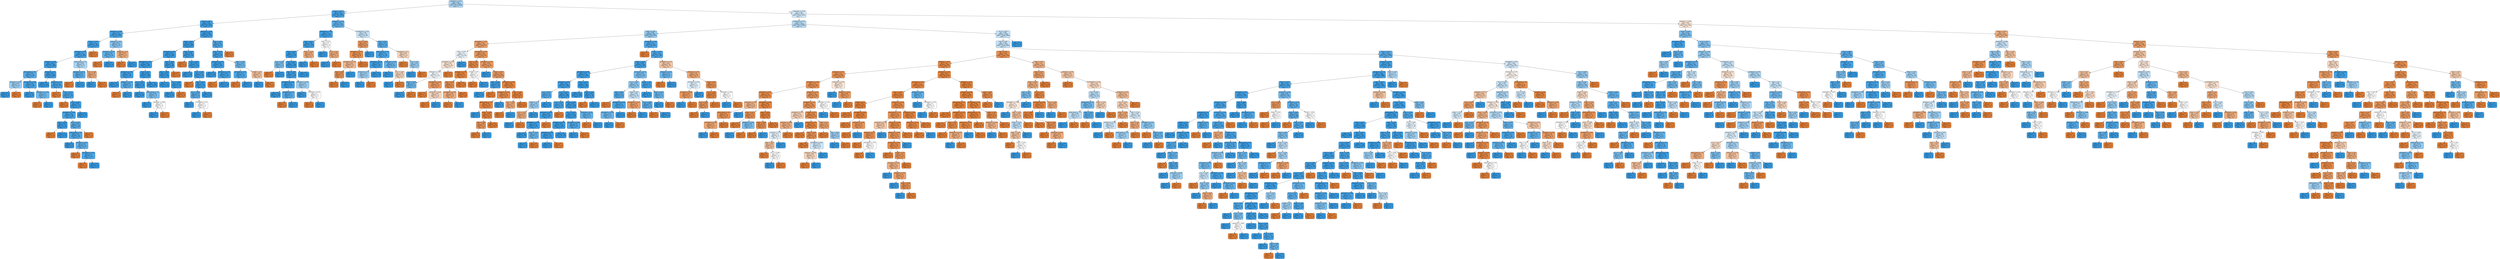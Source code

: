 digraph Tree {
node [shape=box, style="filled, rounded", color="black", fontname="helvetica"] ;
edge [fontname="helvetica"] ;
0 [label="leukocyty <= 0.32\ngini = 0.46\nsamples = 4444\nvalue = [2578, 4480]\nclass = 1", fillcolor="#abd5f4"] ;
1 [label="hbver <= 0.73\ngini = 0.12\nsamples = 829\nvalue = [83, 1243]\nclass = 1", fillcolor="#46a4e7"] ;
0 -> 1 [labeldistance=2.5, labelangle=45, headlabel="True"] ;
2 [label="hbver <= 0.47\ngini = 0.07\nsamples = 655\nvalue = [40, 1022]\nclass = 1", fillcolor="#41a1e6"] ;
1 -> 2 ;
3 [label="erytrocyty <= 0.85\ngini = 0.13\nsamples = 202\nvalue = [24, 308]\nclass = 1", fillcolor="#48a5e7"] ;
2 -> 3 ;
4 [label="hbver <= 0.47\ngini = 0.11\nsamples = 192\nvalue = [18, 293]\nclass = 1", fillcolor="#45a3e7"] ;
3 -> 4 ;
5 [label="leukocyty <= 0.31\ngini = 0.1\nsamples = 191\nvalue = [17, 293]\nclass = 1", fillcolor="#44a3e7"] ;
4 -> 5 ;
6 [label="leukocyty <= 0.08\ngini = 0.08\nsamples = 185\nvalue = [13, 286]\nclass = 1", fillcolor="#42a1e6"] ;
5 -> 6 ;
7 [label="blood_group <= 0.5\ngini = 0.22\nsamples = 23\nvalue = [4, 28]\nclass = 1", fillcolor="#55abe9"] ;
6 -> 7 ;
8 [label="leukocyty <= 0.07\ngini = 0.44\nsamples = 3\nvalue = [2, 4]\nclass = 1", fillcolor="#9ccef2"] ;
7 -> 8 ;
9 [label="gini = 0.0\nsamples = 2\nvalue = [0, 4]\nclass = 1", fillcolor="#399de5"] ;
8 -> 9 ;
10 [label="gini = 0.0\nsamples = 1\nvalue = [2, 0]\nclass = 0", fillcolor="#e58139"] ;
8 -> 10 ;
11 [label="hematokrit <= 0.62\ngini = 0.14\nsamples = 20\nvalue = [2, 24]\nclass = 1", fillcolor="#49a5e7"] ;
7 -> 11 ;
12 [label="gini = 0.0\nsamples = 13\nvalue = [0, 17]\nclass = 1", fillcolor="#399de5"] ;
11 -> 12 ;
13 [label="hematokrit <= 0.65\ngini = 0.35\nsamples = 7\nvalue = [2, 7]\nclass = 1", fillcolor="#72b9ec"] ;
11 -> 13 ;
14 [label="gini = 0.0\nsamples = 1\nvalue = [2, 0]\nclass = 0", fillcolor="#e58139"] ;
13 -> 14 ;
15 [label="gini = 0.0\nsamples = 6\nvalue = [0, 7]\nclass = 1", fillcolor="#399de5"] ;
13 -> 15 ;
16 [label="leukocyty <= 0.2\ngini = 0.07\nsamples = 162\nvalue = [9, 258]\nclass = 1", fillcolor="#40a0e6"] ;
6 -> 16 ;
17 [label="gini = 0.0\nsamples = 82\nvalue = [0, 141]\nclass = 1", fillcolor="#399de5"] ;
16 -> 17 ;
18 [label="leukocyty <= 0.2\ngini = 0.13\nsamples = 80\nvalue = [9, 117]\nclass = 1", fillcolor="#48a5e7"] ;
16 -> 18 ;
19 [label="gini = 0.0\nsamples = 1\nvalue = [1, 0]\nclass = 0", fillcolor="#e58139"] ;
18 -> 19 ;
20 [label="er-cv <= 0.14\ngini = 0.12\nsamples = 79\nvalue = [8, 117]\nclass = 1", fillcolor="#47a4e7"] ;
18 -> 20 ;
21 [label="gini = 0.0\nsamples = 2\nvalue = [4, 0]\nclass = 0", fillcolor="#e58139"] ;
20 -> 21 ;
22 [label="er-cv <= 0.53\ngini = 0.06\nsamples = 77\nvalue = [4, 117]\nclass = 1", fillcolor="#40a0e6"] ;
20 -> 22 ;
23 [label="hematokrit <= 0.64\ngini = 0.12\nsamples = 38\nvalue = [4, 60]\nclass = 1", fillcolor="#46a4e7"] ;
22 -> 23 ;
24 [label="etytr <= 0.19\ngini = 0.05\nsamples = 25\nvalue = [1, 42]\nclass = 1", fillcolor="#3e9fe6"] ;
23 -> 24 ;
25 [label="gini = 0.0\nsamples = 1\nvalue = [1, 0]\nclass = 0", fillcolor="#e58139"] ;
24 -> 25 ;
26 [label="gini = 0.0\nsamples = 24\nvalue = [0, 42]\nclass = 1", fillcolor="#399de5"] ;
24 -> 26 ;
27 [label="er-cv <= 0.51\ngini = 0.24\nsamples = 13\nvalue = [3, 18]\nclass = 1", fillcolor="#5aade9"] ;
23 -> 27 ;
28 [label="blood_group <= 3.5\ngini = 0.18\nsamples = 12\nvalue = [2, 18]\nclass = 1", fillcolor="#4fa8e8"] ;
27 -> 28 ;
29 [label="gini = 0.0\nsamples = 6\nvalue = [0, 8]\nclass = 1", fillcolor="#399de5"] ;
28 -> 29 ;
30 [label="leukocyty <= 0.21\ngini = 0.28\nsamples = 6\nvalue = [2, 10]\nclass = 1", fillcolor="#61b1ea"] ;
28 -> 30 ;
31 [label="gini = 0.0\nsamples = 1\nvalue = [1, 0]\nclass = 0", fillcolor="#e58139"] ;
30 -> 31 ;
32 [label="hematokrit <= 0.65\ngini = 0.17\nsamples = 5\nvalue = [1, 10]\nclass = 1", fillcolor="#4da7e8"] ;
30 -> 32 ;
33 [label="gini = 0.0\nsamples = 1\nvalue = [1, 0]\nclass = 0", fillcolor="#e58139"] ;
32 -> 33 ;
34 [label="gini = 0.0\nsamples = 4\nvalue = [0, 10]\nclass = 1", fillcolor="#399de5"] ;
32 -> 34 ;
35 [label="gini = 0.0\nsamples = 1\nvalue = [1, 0]\nclass = 0", fillcolor="#e58139"] ;
27 -> 35 ;
36 [label="gini = 0.0\nsamples = 39\nvalue = [0, 57]\nclass = 1", fillcolor="#399de5"] ;
22 -> 36 ;
37 [label="blood_group <= 3.0\ngini = 0.46\nsamples = 6\nvalue = [4, 7]\nclass = 1", fillcolor="#aad5f4"] ;
5 -> 37 ;
38 [label="leukocyty <= 0.32\ngini = 0.24\nsamples = 4\nvalue = [1, 6]\nclass = 1", fillcolor="#5aade9"] ;
37 -> 38 ;
39 [label="gini = 0.0\nsamples = 1\nvalue = [1, 0]\nclass = 0", fillcolor="#e58139"] ;
38 -> 39 ;
40 [label="gini = 0.0\nsamples = 3\nvalue = [0, 6]\nclass = 1", fillcolor="#399de5"] ;
38 -> 40 ;
41 [label="er-cv <= 0.49\ngini = 0.38\nsamples = 2\nvalue = [3, 1]\nclass = 0", fillcolor="#eeab7b"] ;
37 -> 41 ;
42 [label="gini = 0.0\nsamples = 1\nvalue = [0, 1]\nclass = 1", fillcolor="#399de5"] ;
41 -> 42 ;
43 [label="gini = 0.0\nsamples = 1\nvalue = [3, 0]\nclass = 0", fillcolor="#e58139"] ;
41 -> 43 ;
44 [label="gini = 0.0\nsamples = 1\nvalue = [1, 0]\nclass = 0", fillcolor="#e58139"] ;
4 -> 44 ;
45 [label="leukocyty <= 0.27\ngini = 0.41\nsamples = 10\nvalue = [6, 15]\nclass = 1", fillcolor="#88c4ef"] ;
3 -> 45 ;
46 [label="erytrocyty <= 0.85\ngini = 0.29\nsamples = 8\nvalue = [3, 14]\nclass = 1", fillcolor="#63b2eb"] ;
45 -> 46 ;
47 [label="gini = 0.0\nsamples = 1\nvalue = [3, 0]\nclass = 0", fillcolor="#e58139"] ;
46 -> 47 ;
48 [label="gini = 0.0\nsamples = 7\nvalue = [0, 14]\nclass = 1", fillcolor="#399de5"] ;
46 -> 48 ;
49 [label="leukocyty <= 0.3\ngini = 0.38\nsamples = 2\nvalue = [3, 1]\nclass = 0", fillcolor="#eeab7b"] ;
45 -> 49 ;
50 [label="gini = 0.0\nsamples = 1\nvalue = [3, 0]\nclass = 0", fillcolor="#e58139"] ;
49 -> 50 ;
51 [label="gini = 0.0\nsamples = 1\nvalue = [0, 1]\nclass = 1", fillcolor="#399de5"] ;
49 -> 51 ;
52 [label="leukocyty <= 0.29\ngini = 0.04\nsamples = 453\nvalue = [16, 714]\nclass = 1", fillcolor="#3d9fe6"] ;
2 -> 52 ;
53 [label="hbver <= 0.67\ngini = 0.02\nsamples = 400\nvalue = [8, 641]\nclass = 1", fillcolor="#3b9ee5"] ;
52 -> 53 ;
54 [label="erytrocyty <= 0.74\ngini = 0.02\nsamples = 324\nvalue = [4, 522]\nclass = 1", fillcolor="#3b9ee5"] ;
53 -> 54 ;
55 [label="hematokrit <= 0.26\ngini = 0.01\nsamples = 262\nvalue = [2, 423]\nclass = 1", fillcolor="#3a9de5"] ;
54 -> 55 ;
56 [label="erytrocyty <= 0.68\ngini = 0.06\nsamples = 22\nvalue = [1, 30]\nclass = 1", fillcolor="#40a0e6"] ;
55 -> 56 ;
57 [label="gini = 0.0\nsamples = 17\nvalue = [0, 24]\nclass = 1", fillcolor="#399de5"] ;
56 -> 57 ;
58 [label="leukocyty <= 0.18\ngini = 0.24\nsamples = 5\nvalue = [1, 6]\nclass = 1", fillcolor="#5aade9"] ;
56 -> 58 ;
59 [label="gini = 0.0\nsamples = 1\nvalue = [1, 0]\nclass = 0", fillcolor="#e58139"] ;
58 -> 59 ;
60 [label="gini = 0.0\nsamples = 4\nvalue = [0, 6]\nclass = 1", fillcolor="#399de5"] ;
58 -> 60 ;
61 [label="etytr <= 0.16\ngini = 0.01\nsamples = 240\nvalue = [1, 393]\nclass = 1", fillcolor="#3a9de5"] ;
55 -> 61 ;
62 [label="er-cv <= 0.77\ngini = 0.04\nsamples = 35\nvalue = [1, 48]\nclass = 1", fillcolor="#3d9fe6"] ;
61 -> 62 ;
63 [label="gini = 0.0\nsamples = 31\nvalue = [0, 45]\nclass = 1", fillcolor="#399de5"] ;
62 -> 63 ;
64 [label="blood_group <= 3.5\ngini = 0.38\nsamples = 4\nvalue = [1, 3]\nclass = 1", fillcolor="#7bbeee"] ;
62 -> 64 ;
65 [label="gini = 0.0\nsamples = 2\nvalue = [0, 2]\nclass = 1", fillcolor="#399de5"] ;
64 -> 65 ;
66 [label="leukocyty <= 0.08\ngini = 0.5\nsamples = 2\nvalue = [1, 1]\nclass = 0", fillcolor="#ffffff"] ;
64 -> 66 ;
67 [label="gini = 0.0\nsamples = 1\nvalue = [0, 1]\nclass = 1", fillcolor="#399de5"] ;
66 -> 67 ;
68 [label="gini = 0.0\nsamples = 1\nvalue = [1, 0]\nclass = 0", fillcolor="#e58139"] ;
66 -> 68 ;
69 [label="gini = 0.0\nsamples = 205\nvalue = [0, 345]\nclass = 1", fillcolor="#399de5"] ;
61 -> 69 ;
70 [label="etytr <= 0.48\ngini = 0.04\nsamples = 62\nvalue = [2, 99]\nclass = 1", fillcolor="#3d9fe6"] ;
54 -> 70 ;
71 [label="etytr <= 0.24\ngini = 0.02\nsamples = 61\nvalue = [1, 99]\nclass = 1", fillcolor="#3b9ee5"] ;
70 -> 71 ;
72 [label="gini = 0.0\nsamples = 37\nvalue = [0, 62]\nclass = 1", fillcolor="#399de5"] ;
71 -> 72 ;
73 [label="er-cv <= 0.91\ngini = 0.05\nsamples = 24\nvalue = [1, 37]\nclass = 1", fillcolor="#3ea0e6"] ;
71 -> 73 ;
74 [label="gini = 0.0\nsamples = 23\nvalue = [0, 37]\nclass = 1", fillcolor="#399de5"] ;
73 -> 74 ;
75 [label="gini = 0.0\nsamples = 1\nvalue = [1, 0]\nclass = 0", fillcolor="#e58139"] ;
73 -> 75 ;
76 [label="gini = 0.0\nsamples = 1\nvalue = [1, 0]\nclass = 0", fillcolor="#e58139"] ;
70 -> 76 ;
77 [label="hbver <= 0.67\ngini = 0.06\nsamples = 76\nvalue = [4, 119]\nclass = 1", fillcolor="#40a0e6"] ;
53 -> 77 ;
78 [label="gini = 0.0\nsamples = 1\nvalue = [2, 0]\nclass = 0", fillcolor="#e58139"] ;
77 -> 78 ;
79 [label="er-cv <= 0.58\ngini = 0.03\nsamples = 75\nvalue = [2, 119]\nclass = 1", fillcolor="#3c9fe5"] ;
77 -> 79 ;
80 [label="gini = 0.0\nsamples = 49\nvalue = [0, 78]\nclass = 1", fillcolor="#399de5"] ;
79 -> 80 ;
81 [label="er-cv <= 0.58\ngini = 0.09\nsamples = 26\nvalue = [2, 41]\nclass = 1", fillcolor="#43a2e6"] ;
79 -> 81 ;
82 [label="gini = 0.0\nsamples = 1\nvalue = [1, 0]\nclass = 0", fillcolor="#e58139"] ;
81 -> 82 ;
83 [label="etytr <= 0.17\ngini = 0.05\nsamples = 25\nvalue = [1, 41]\nclass = 1", fillcolor="#3e9fe6"] ;
81 -> 83 ;
84 [label="er-cv <= 0.65\ngini = 0.24\nsamples = 5\nvalue = [1, 6]\nclass = 1", fillcolor="#5aade9"] ;
83 -> 84 ;
85 [label="gini = 0.0\nsamples = 3\nvalue = [0, 5]\nclass = 1", fillcolor="#399de5"] ;
84 -> 85 ;
86 [label="hematokrit <= 0.5\ngini = 0.5\nsamples = 2\nvalue = [1, 1]\nclass = 0", fillcolor="#ffffff"] ;
84 -> 86 ;
87 [label="gini = 0.0\nsamples = 1\nvalue = [0, 1]\nclass = 1", fillcolor="#399de5"] ;
86 -> 87 ;
88 [label="gini = 0.0\nsamples = 1\nvalue = [1, 0]\nclass = 0", fillcolor="#e58139"] ;
86 -> 88 ;
89 [label="gini = 0.0\nsamples = 20\nvalue = [0, 35]\nclass = 1", fillcolor="#399de5"] ;
83 -> 89 ;
90 [label="etytr <= 0.41\ngini = 0.18\nsamples = 53\nvalue = [8, 73]\nclass = 1", fillcolor="#4fa8e8"] ;
52 -> 90 ;
91 [label="hbver <= 0.65\ngini = 0.1\nsamples = 50\nvalue = [4, 73]\nclass = 1", fillcolor="#44a2e6"] ;
90 -> 91 ;
92 [label="erytrocyty <= 0.77\ngini = 0.03\nsamples = 42\nvalue = [1, 62]\nclass = 1", fillcolor="#3c9fe5"] ;
91 -> 92 ;
93 [label="gini = 0.0\nsamples = 29\nvalue = [0, 42]\nclass = 1", fillcolor="#399de5"] ;
92 -> 93 ;
94 [label="erytrocyty <= 0.78\ngini = 0.09\nsamples = 13\nvalue = [1, 20]\nclass = 1", fillcolor="#43a2e6"] ;
92 -> 94 ;
95 [label="gini = 0.0\nsamples = 1\nvalue = [1, 0]\nclass = 0", fillcolor="#e58139"] ;
94 -> 95 ;
96 [label="gini = 0.0\nsamples = 12\nvalue = [0, 20]\nclass = 1", fillcolor="#399de5"] ;
94 -> 96 ;
97 [label="etytr <= 0.28\ngini = 0.34\nsamples = 8\nvalue = [3, 11]\nclass = 1", fillcolor="#6fb8ec"] ;
91 -> 97 ;
98 [label="erytrocyty <= 0.65\ngini = 0.17\nsamples = 6\nvalue = [1, 10]\nclass = 1", fillcolor="#4da7e8"] ;
97 -> 98 ;
99 [label="gini = 0.0\nsamples = 1\nvalue = [1, 0]\nclass = 0", fillcolor="#e58139"] ;
98 -> 99 ;
100 [label="gini = 0.0\nsamples = 5\nvalue = [0, 10]\nclass = 1", fillcolor="#399de5"] ;
98 -> 100 ;
101 [label="smoker <= 0.5\ngini = 0.44\nsamples = 2\nvalue = [2, 1]\nclass = 0", fillcolor="#f2c09c"] ;
97 -> 101 ;
102 [label="gini = 0.0\nsamples = 1\nvalue = [0, 1]\nclass = 1", fillcolor="#399de5"] ;
101 -> 102 ;
103 [label="gini = 0.0\nsamples = 1\nvalue = [2, 0]\nclass = 0", fillcolor="#e58139"] ;
101 -> 103 ;
104 [label="gini = 0.0\nsamples = 3\nvalue = [4, 0]\nclass = 0", fillcolor="#e58139"] ;
90 -> 104 ;
105 [label="leukocyty <= 0.25\ngini = 0.27\nsamples = 174\nvalue = [43, 221]\nclass = 1", fillcolor="#60b0ea"] ;
1 -> 105 ;
106 [label="hematokrit <= 0.82\ngini = 0.1\nsamples = 119\nvalue = [10, 175]\nclass = 1", fillcolor="#44a3e6"] ;
105 -> 106 ;
107 [label="etytr <= 0.31\ngini = 0.08\nsamples = 114\nvalue = [7, 172]\nclass = 1", fillcolor="#41a1e6"] ;
106 -> 107 ;
108 [label="hbver <= 0.74\ngini = 0.04\nsamples = 110\nvalue = [4, 171]\nclass = 1", fillcolor="#3e9fe6"] ;
107 -> 108 ;
109 [label="er-cv <= 0.34\ngini = 0.38\nsamples = 4\nvalue = [2, 6]\nclass = 1", fillcolor="#7bbeee"] ;
108 -> 109 ;
110 [label="gini = 0.0\nsamples = 1\nvalue = [2, 0]\nclass = 0", fillcolor="#e58139"] ;
109 -> 110 ;
111 [label="gini = 0.0\nsamples = 3\nvalue = [0, 6]\nclass = 1", fillcolor="#399de5"] ;
109 -> 111 ;
112 [label="er-cv <= 0.43\ngini = 0.02\nsamples = 106\nvalue = [2, 165]\nclass = 1", fillcolor="#3b9ee5"] ;
108 -> 112 ;
113 [label="etytr <= 0.26\ngini = 0.06\nsamples = 38\nvalue = [2, 59]\nclass = 1", fillcolor="#40a0e6"] ;
112 -> 113 ;
114 [label="hematokrit <= 0.68\ngini = 0.03\nsamples = 35\nvalue = [1, 57]\nclass = 1", fillcolor="#3c9fe5"] ;
113 -> 114 ;
115 [label="gini = 0.0\nsamples = 28\nvalue = [0, 50]\nclass = 1", fillcolor="#399de5"] ;
114 -> 115 ;
116 [label="hematokrit <= 0.7\ngini = 0.22\nsamples = 7\nvalue = [1, 7]\nclass = 1", fillcolor="#55abe9"] ;
114 -> 116 ;
117 [label="gini = 0.0\nsamples = 1\nvalue = [1, 0]\nclass = 0", fillcolor="#e58139"] ;
116 -> 117 ;
118 [label="gini = 0.0\nsamples = 6\nvalue = [0, 7]\nclass = 1", fillcolor="#399de5"] ;
116 -> 118 ;
119 [label="erytrocyty <= 0.58\ngini = 0.44\nsamples = 3\nvalue = [1, 2]\nclass = 1", fillcolor="#9ccef2"] ;
113 -> 119 ;
120 [label="gini = 0.0\nsamples = 1\nvalue = [0, 1]\nclass = 1", fillcolor="#399de5"] ;
119 -> 120 ;
121 [label="erytrocyty <= 0.61\ngini = 0.5\nsamples = 2\nvalue = [1, 1]\nclass = 0", fillcolor="#ffffff"] ;
119 -> 121 ;
122 [label="gini = 0.0\nsamples = 1\nvalue = [1, 0]\nclass = 0", fillcolor="#e58139"] ;
121 -> 122 ;
123 [label="gini = 0.0\nsamples = 1\nvalue = [0, 1]\nclass = 1", fillcolor="#399de5"] ;
121 -> 123 ;
124 [label="gini = 0.0\nsamples = 68\nvalue = [0, 106]\nclass = 1", fillcolor="#399de5"] ;
112 -> 124 ;
125 [label="hbver <= 0.76\ngini = 0.38\nsamples = 4\nvalue = [3, 1]\nclass = 0", fillcolor="#eeab7b"] ;
107 -> 125 ;
126 [label="gini = 0.0\nsamples = 1\nvalue = [0, 1]\nclass = 1", fillcolor="#399de5"] ;
125 -> 126 ;
127 [label="gini = 0.0\nsamples = 3\nvalue = [3, 0]\nclass = 0", fillcolor="#e58139"] ;
125 -> 127 ;
128 [label="etytr <= 0.23\ngini = 0.5\nsamples = 5\nvalue = [3, 3]\nclass = 0", fillcolor="#ffffff"] ;
106 -> 128 ;
129 [label="gini = 0.0\nsamples = 2\nvalue = [0, 2]\nclass = 1", fillcolor="#399de5"] ;
128 -> 129 ;
130 [label="er-cv <= 0.37\ngini = 0.38\nsamples = 3\nvalue = [3, 1]\nclass = 0", fillcolor="#eeab7b"] ;
128 -> 130 ;
131 [label="gini = 0.0\nsamples = 1\nvalue = [0, 1]\nclass = 1", fillcolor="#399de5"] ;
130 -> 131 ;
132 [label="gini = 0.0\nsamples = 2\nvalue = [3, 0]\nclass = 0", fillcolor="#e58139"] ;
130 -> 132 ;
133 [label="erytrocyty <= 0.55\ngini = 0.49\nsamples = 55\nvalue = [33, 46]\nclass = 1", fillcolor="#c7e3f8"] ;
105 -> 133 ;
134 [label="er-cv <= 0.81\ngini = 0.27\nsamples = 21\nvalue = [26, 5]\nclass = 0", fillcolor="#ea995f"] ;
133 -> 134 ;
135 [label="hematokrit <= 0.37\ngini = 0.19\nsamples = 20\nvalue = [26, 3]\nclass = 0", fillcolor="#e89050"] ;
134 -> 135 ;
136 [label="hematokrit <= 0.36\ngini = 0.42\nsamples = 6\nvalue = [7, 3]\nclass = 0", fillcolor="#f0b78e"] ;
135 -> 136 ;
137 [label="hbver <= 0.8\ngini = 0.22\nsamples = 5\nvalue = [7, 1]\nclass = 0", fillcolor="#e99355"] ;
136 -> 137 ;
138 [label="gini = 0.0\nsamples = 4\nvalue = [7, 0]\nclass = 0", fillcolor="#e58139"] ;
137 -> 138 ;
139 [label="gini = 0.0\nsamples = 1\nvalue = [0, 1]\nclass = 1", fillcolor="#399de5"] ;
137 -> 139 ;
140 [label="gini = 0.0\nsamples = 1\nvalue = [0, 2]\nclass = 1", fillcolor="#399de5"] ;
136 -> 140 ;
141 [label="gini = 0.0\nsamples = 14\nvalue = [19, 0]\nclass = 0", fillcolor="#e58139"] ;
135 -> 141 ;
142 [label="gini = 0.0\nsamples = 1\nvalue = [0, 2]\nclass = 1", fillcolor="#399de5"] ;
134 -> 142 ;
143 [label="etytr <= 0.31\ngini = 0.25\nsamples = 34\nvalue = [7, 41]\nclass = 1", fillcolor="#5baee9"] ;
133 -> 143 ;
144 [label="blood_group <= 5.5\ngini = 0.17\nsamples = 29\nvalue = [4, 39]\nclass = 1", fillcolor="#4da7e8"] ;
143 -> 144 ;
145 [label="erytrocyty <= 0.61\ngini = 0.07\nsamples = 20\nvalue = [1, 26]\nclass = 1", fillcolor="#41a1e6"] ;
144 -> 145 ;
146 [label="leukocyty <= 0.3\ngini = 0.44\nsamples = 2\nvalue = [1, 2]\nclass = 1", fillcolor="#9ccef2"] ;
145 -> 146 ;
147 [label="gini = 0.0\nsamples = 1\nvalue = [0, 2]\nclass = 1", fillcolor="#399de5"] ;
146 -> 147 ;
148 [label="gini = 0.0\nsamples = 1\nvalue = [1, 0]\nclass = 0", fillcolor="#e58139"] ;
146 -> 148 ;
149 [label="gini = 0.0\nsamples = 18\nvalue = [0, 24]\nclass = 1", fillcolor="#399de5"] ;
145 -> 149 ;
150 [label="erytrocyty <= 0.69\ngini = 0.3\nsamples = 9\nvalue = [3, 13]\nclass = 1", fillcolor="#67b4eb"] ;
144 -> 150 ;
151 [label="gini = 0.0\nsamples = 7\nvalue = [0, 11]\nclass = 1", fillcolor="#399de5"] ;
150 -> 151 ;
152 [label="er-cv <= 0.47\ngini = 0.48\nsamples = 2\nvalue = [3, 2]\nclass = 0", fillcolor="#f6d5bd"] ;
150 -> 152 ;
153 [label="gini = 0.0\nsamples = 1\nvalue = [0, 2]\nclass = 1", fillcolor="#399de5"] ;
152 -> 153 ;
154 [label="gini = 0.0\nsamples = 1\nvalue = [3, 0]\nclass = 0", fillcolor="#e58139"] ;
152 -> 154 ;
155 [label="leukocyty <= 0.3\ngini = 0.48\nsamples = 5\nvalue = [3, 2]\nclass = 0", fillcolor="#f6d5bd"] ;
143 -> 155 ;
156 [label="gini = 0.0\nsamples = 2\nvalue = [2, 0]\nclass = 0", fillcolor="#e58139"] ;
155 -> 156 ;
157 [label="er-cv <= 0.5\ngini = 0.44\nsamples = 3\nvalue = [1, 2]\nclass = 1", fillcolor="#9ccef2"] ;
155 -> 157 ;
158 [label="gini = 0.0\nsamples = 2\nvalue = [0, 2]\nclass = 1", fillcolor="#399de5"] ;
157 -> 158 ;
159 [label="gini = 0.0\nsamples = 1\nvalue = [1, 0]\nclass = 0", fillcolor="#e58139"] ;
157 -> 159 ;
160 [label="erytrocyty <= 0.59\ngini = 0.49\nsamples = 3615\nvalue = [2495, 3237]\nclass = 1", fillcolor="#d2e9f9"] ;
0 -> 160 [labeldistance=2.5, labelangle=-45, headlabel="False"] ;
161 [label="erytrocyty <= 0.33\ngini = 0.47\nsamples = 2560\nvalue = [1573, 2491]\nclass = 1", fillcolor="#b6dbf5"] ;
160 -> 161 ;
162 [label="etytr <= 0.39\ngini = 0.42\nsamples = 556\nvalue = [267, 607]\nclass = 1", fillcolor="#90c8f0"] ;
161 -> 162 ;
163 [label="hematokrit <= 0.31\ngini = 0.33\nsamples = 163\nvalue = [209, 55]\nclass = 0", fillcolor="#eca26d"] ;
162 -> 163 ;
164 [label="etytr <= 0.36\ngini = 0.5\nsamples = 22\nvalue = [18, 20]\nclass = 1", fillcolor="#ebf5fc"] ;
163 -> 164 ;
165 [label="hematokrit <= 0.27\ngini = 0.49\nsamples = 19\nvalue = [18, 14]\nclass = 0", fillcolor="#f9e3d3"] ;
164 -> 165 ;
166 [label="leukocyty <= 0.62\ngini = 0.5\nsamples = 15\nvalue = [13, 14]\nclass = 1", fillcolor="#f1f8fd"] ;
165 -> 166 ;
167 [label="hbver <= 0.58\ngini = 0.32\nsamples = 7\nvalue = [3, 12]\nclass = 1", fillcolor="#6ab6ec"] ;
166 -> 167 ;
168 [label="gini = 0.0\nsamples = 5\nvalue = [0, 12]\nclass = 1", fillcolor="#399de5"] ;
167 -> 168 ;
169 [label="gini = 0.0\nsamples = 2\nvalue = [3, 0]\nclass = 0", fillcolor="#e58139"] ;
167 -> 169 ;
170 [label="hematokrit <= 0.24\ngini = 0.28\nsamples = 8\nvalue = [10, 2]\nclass = 0", fillcolor="#ea9a61"] ;
166 -> 170 ;
171 [label="gini = 0.0\nsamples = 5\nvalue = [7, 0]\nclass = 0", fillcolor="#e58139"] ;
170 -> 171 ;
172 [label="erytrocyty <= 0.29\ngini = 0.48\nsamples = 3\nvalue = [3, 2]\nclass = 0", fillcolor="#f6d5bd"] ;
170 -> 172 ;
173 [label="gini = 0.0\nsamples = 2\nvalue = [3, 0]\nclass = 0", fillcolor="#e58139"] ;
172 -> 173 ;
174 [label="gini = 0.0\nsamples = 1\nvalue = [0, 2]\nclass = 1", fillcolor="#399de5"] ;
172 -> 174 ;
175 [label="gini = 0.0\nsamples = 4\nvalue = [5, 0]\nclass = 0", fillcolor="#e58139"] ;
165 -> 175 ;
176 [label="gini = 0.0\nsamples = 3\nvalue = [0, 6]\nclass = 1", fillcolor="#399de5"] ;
164 -> 176 ;
177 [label="hematokrit <= 0.42\ngini = 0.26\nsamples = 141\nvalue = [191, 35]\nclass = 0", fillcolor="#ea985d"] ;
163 -> 177 ;
178 [label="etytr <= 0.38\ngini = 0.12\nsamples = 30\nvalue = [43, 3]\nclass = 0", fillcolor="#e78a47"] ;
177 -> 178 ;
179 [label="leukocyty <= 0.51\ngini = 0.05\nsamples = 27\nvalue = [41, 1]\nclass = 0", fillcolor="#e6843e"] ;
178 -> 179 ;
180 [label="etytr <= 0.34\ngini = 0.2\nsamples = 7\nvalue = [8, 1]\nclass = 0", fillcolor="#e89152"] ;
179 -> 180 ;
181 [label="hematokrit <= 0.39\ngini = 0.38\nsamples = 4\nvalue = [3, 1]\nclass = 0", fillcolor="#eeab7b"] ;
180 -> 181 ;
182 [label="gini = 0.0\nsamples = 3\nvalue = [3, 0]\nclass = 0", fillcolor="#e58139"] ;
181 -> 182 ;
183 [label="gini = 0.0\nsamples = 1\nvalue = [0, 1]\nclass = 1", fillcolor="#399de5"] ;
181 -> 183 ;
184 [label="gini = 0.0\nsamples = 3\nvalue = [5, 0]\nclass = 0", fillcolor="#e58139"] ;
180 -> 184 ;
185 [label="gini = 0.0\nsamples = 20\nvalue = [33, 0]\nclass = 0", fillcolor="#e58139"] ;
179 -> 185 ;
186 [label="smoker <= 0.5\ngini = 0.5\nsamples = 3\nvalue = [2, 2]\nclass = 0", fillcolor="#ffffff"] ;
178 -> 186 ;
187 [label="gini = 0.0\nsamples = 2\nvalue = [2, 0]\nclass = 0", fillcolor="#e58139"] ;
186 -> 187 ;
188 [label="gini = 0.0\nsamples = 1\nvalue = [0, 2]\nclass = 1", fillcolor="#399de5"] ;
186 -> 188 ;
189 [label="hematokrit <= 0.43\ngini = 0.29\nsamples = 111\nvalue = [148, 32]\nclass = 0", fillcolor="#eb9c64"] ;
177 -> 189 ;
190 [label="gini = 0.0\nsamples = 2\nvalue = [0, 3]\nclass = 1", fillcolor="#399de5"] ;
189 -> 190 ;
191 [label="hbver <= 0.35\ngini = 0.27\nsamples = 109\nvalue = [148, 29]\nclass = 0", fillcolor="#ea9a60"] ;
189 -> 191 ;
192 [label="etytr <= 0.38\ngini = 0.08\nsamples = 16\nvalue = [1, 23]\nclass = 1", fillcolor="#42a1e6"] ;
191 -> 192 ;
193 [label="gini = 0.0\nsamples = 15\nvalue = [0, 23]\nclass = 1", fillcolor="#399de5"] ;
192 -> 193 ;
194 [label="gini = 0.0\nsamples = 1\nvalue = [1, 0]\nclass = 0", fillcolor="#e58139"] ;
192 -> 194 ;
195 [label="hematokrit <= 0.55\ngini = 0.08\nsamples = 93\nvalue = [147, 6]\nclass = 0", fillcolor="#e68641"] ;
191 -> 195 ;
196 [label="hematokrit <= 0.55\ngini = 0.16\nsamples = 29\nvalue = [42, 4]\nclass = 0", fillcolor="#e78d4c"] ;
195 -> 196 ;
197 [label="blood_group <= 0.5\ngini = 0.09\nsamples = 28\nvalue = [42, 2]\nclass = 0", fillcolor="#e68742"] ;
196 -> 197 ;
198 [label="gini = 0.0\nsamples = 1\nvalue = [0, 1]\nclass = 1", fillcolor="#399de5"] ;
197 -> 198 ;
199 [label="hbver <= 0.45\ngini = 0.05\nsamples = 27\nvalue = [42, 1]\nclass = 0", fillcolor="#e6843e"] ;
197 -> 199 ;
200 [label="etytr <= 0.38\ngini = 0.24\nsamples = 5\nvalue = [6, 1]\nclass = 0", fillcolor="#e9965a"] ;
199 -> 200 ;
201 [label="gini = 0.0\nsamples = 4\nvalue = [6, 0]\nclass = 0", fillcolor="#e58139"] ;
200 -> 201 ;
202 [label="gini = 0.0\nsamples = 1\nvalue = [0, 1]\nclass = 1", fillcolor="#399de5"] ;
200 -> 202 ;
203 [label="gini = 0.0\nsamples = 22\nvalue = [36, 0]\nclass = 0", fillcolor="#e58139"] ;
199 -> 203 ;
204 [label="gini = 0.0\nsamples = 1\nvalue = [0, 2]\nclass = 1", fillcolor="#399de5"] ;
196 -> 204 ;
205 [label="etytr <= 0.19\ngini = 0.04\nsamples = 64\nvalue = [105, 2]\nclass = 0", fillcolor="#e5833d"] ;
195 -> 205 ;
206 [label="etytr <= 0.18\ngini = 0.38\nsamples = 5\nvalue = [6, 2]\nclass = 0", fillcolor="#eeab7b"] ;
205 -> 206 ;
207 [label="gini = 0.0\nsamples = 4\nvalue = [6, 0]\nclass = 0", fillcolor="#e58139"] ;
206 -> 207 ;
208 [label="gini = 0.0\nsamples = 1\nvalue = [0, 2]\nclass = 1", fillcolor="#399de5"] ;
206 -> 208 ;
209 [label="gini = 0.0\nsamples = 59\nvalue = [99, 0]\nclass = 0", fillcolor="#e58139"] ;
205 -> 209 ;
210 [label="hematokrit <= 0.01\ngini = 0.17\nsamples = 393\nvalue = [58, 552]\nclass = 1", fillcolor="#4ea7e8"] ;
162 -> 210 ;
211 [label="gini = 0.0\nsamples = 1\nvalue = [1, 0]\nclass = 0", fillcolor="#e58139"] ;
210 -> 211 ;
212 [label="hbver <= 0.54\ngini = 0.17\nsamples = 392\nvalue = [57, 552]\nclass = 1", fillcolor="#4da7e8"] ;
210 -> 212 ;
213 [label="hbver <= 0.46\ngini = 0.09\nsamples = 362\nvalue = [26, 535]\nclass = 1", fillcolor="#43a2e6"] ;
212 -> 213 ;
214 [label="hematokrit <= 0.55\ngini = 0.05\nsamples = 331\nvalue = [13, 493]\nclass = 1", fillcolor="#3ea0e6"] ;
213 -> 214 ;
215 [label="leukocyty <= 0.44\ngini = 0.07\nsamples = 206\nvalue = [12, 299]\nclass = 1", fillcolor="#41a1e6"] ;
214 -> 215 ;
216 [label="er-cv <= 0.43\ngini = 0.23\nsamples = 17\nvalue = [3, 20]\nclass = 1", fillcolor="#57ace9"] ;
215 -> 216 ;
217 [label="smoker <= 0.5\ngini = 0.44\nsamples = 6\nvalue = [3, 6]\nclass = 1", fillcolor="#9ccef2"] ;
216 -> 217 ;
218 [label="er-cv <= 0.35\ngini = 0.38\nsamples = 2\nvalue = [3, 1]\nclass = 0", fillcolor="#eeab7b"] ;
217 -> 218 ;
219 [label="gini = 0.0\nsamples = 1\nvalue = [0, 1]\nclass = 1", fillcolor="#399de5"] ;
218 -> 219 ;
220 [label="gini = 0.0\nsamples = 1\nvalue = [3, 0]\nclass = 0", fillcolor="#e58139"] ;
218 -> 220 ;
221 [label="gini = 0.0\nsamples = 4\nvalue = [0, 5]\nclass = 1", fillcolor="#399de5"] ;
217 -> 221 ;
222 [label="gini = 0.0\nsamples = 11\nvalue = [0, 14]\nclass = 1", fillcolor="#399de5"] ;
216 -> 222 ;
223 [label="er-cv <= 0.37\ngini = 0.06\nsamples = 189\nvalue = [9, 279]\nclass = 1", fillcolor="#3fa0e6"] ;
215 -> 223 ;
224 [label="er-cv <= 0.36\ngini = 0.16\nsamples = 46\nvalue = [6, 63]\nclass = 1", fillcolor="#4ca6e7"] ;
223 -> 224 ;
225 [label="erytrocyty <= 0.33\ngini = 0.09\nsamples = 44\nvalue = [3, 63]\nclass = 1", fillcolor="#42a2e6"] ;
224 -> 225 ;
226 [label="hematokrit <= 0.51\ngini = 0.03\nsamples = 43\nvalue = [1, 63]\nclass = 1", fillcolor="#3c9fe5"] ;
225 -> 226 ;
227 [label="gini = 0.0\nsamples = 40\nvalue = [0, 59]\nclass = 1", fillcolor="#399de5"] ;
226 -> 227 ;
228 [label="hbver <= 0.34\ngini = 0.32\nsamples = 3\nvalue = [1, 4]\nclass = 1", fillcolor="#6ab6ec"] ;
226 -> 228 ;
229 [label="gini = 0.0\nsamples = 2\nvalue = [0, 4]\nclass = 1", fillcolor="#399de5"] ;
228 -> 229 ;
230 [label="gini = 0.0\nsamples = 1\nvalue = [1, 0]\nclass = 0", fillcolor="#e58139"] ;
228 -> 230 ;
231 [label="gini = 0.0\nsamples = 1\nvalue = [2, 0]\nclass = 0", fillcolor="#e58139"] ;
225 -> 231 ;
232 [label="gini = 0.0\nsamples = 2\nvalue = [3, 0]\nclass = 0", fillcolor="#e58139"] ;
224 -> 232 ;
233 [label="hbver <= 0.45\ngini = 0.03\nsamples = 143\nvalue = [3, 216]\nclass = 1", fillcolor="#3c9ee5"] ;
223 -> 233 ;
234 [label="er-cv <= 0.78\ngini = 0.02\nsamples = 139\nvalue = [2, 211]\nclass = 1", fillcolor="#3b9ee5"] ;
233 -> 234 ;
235 [label="erytrocyty <= 0.27\ngini = 0.01\nsamples = 131\nvalue = [1, 202]\nclass = 1", fillcolor="#3a9de5"] ;
234 -> 235 ;
236 [label="erytrocyty <= 0.27\ngini = 0.03\nsamples = 52\nvalue = [1, 75]\nclass = 1", fillcolor="#3c9ee5"] ;
235 -> 236 ;
237 [label="gini = 0.0\nsamples = 51\nvalue = [0, 75]\nclass = 1", fillcolor="#399de5"] ;
236 -> 237 ;
238 [label="gini = 0.0\nsamples = 1\nvalue = [1, 0]\nclass = 0", fillcolor="#e58139"] ;
236 -> 238 ;
239 [label="gini = 0.0\nsamples = 79\nvalue = [0, 127]\nclass = 1", fillcolor="#399de5"] ;
235 -> 239 ;
240 [label="hematokrit <= 0.49\ngini = 0.18\nsamples = 8\nvalue = [1, 9]\nclass = 1", fillcolor="#4fa8e8"] ;
234 -> 240 ;
241 [label="gini = 0.0\nsamples = 7\nvalue = [0, 9]\nclass = 1", fillcolor="#399de5"] ;
240 -> 241 ;
242 [label="gini = 0.0\nsamples = 1\nvalue = [1, 0]\nclass = 0", fillcolor="#e58139"] ;
240 -> 242 ;
243 [label="erytrocyty <= 0.24\ngini = 0.28\nsamples = 4\nvalue = [1, 5]\nclass = 1", fillcolor="#61b1ea"] ;
233 -> 243 ;
244 [label="gini = 0.0\nsamples = 1\nvalue = [1, 0]\nclass = 0", fillcolor="#e58139"] ;
243 -> 244 ;
245 [label="gini = 0.0\nsamples = 3\nvalue = [0, 5]\nclass = 1", fillcolor="#399de5"] ;
243 -> 245 ;
246 [label="hbver <= 0.39\ngini = 0.01\nsamples = 125\nvalue = [1, 194]\nclass = 1", fillcolor="#3a9ee5"] ;
214 -> 246 ;
247 [label="gini = 0.0\nsamples = 103\nvalue = [0, 162]\nclass = 1", fillcolor="#399de5"] ;
246 -> 247 ;
248 [label="hbver <= 0.39\ngini = 0.06\nsamples = 22\nvalue = [1, 32]\nclass = 1", fillcolor="#3fa0e6"] ;
246 -> 248 ;
249 [label="gini = 0.0\nsamples = 1\nvalue = [1, 0]\nclass = 0", fillcolor="#e58139"] ;
248 -> 249 ;
250 [label="gini = 0.0\nsamples = 21\nvalue = [0, 32]\nclass = 1", fillcolor="#399de5"] ;
248 -> 250 ;
251 [label="erytrocyty <= 0.31\ngini = 0.36\nsamples = 31\nvalue = [13, 42]\nclass = 1", fillcolor="#76bbed"] ;
213 -> 251 ;
252 [label="er-cv <= 0.42\ngini = 0.43\nsamples = 22\nvalue = [12, 27]\nclass = 1", fillcolor="#91c9f1"] ;
251 -> 252 ;
253 [label="etytr <= 0.43\ngini = 0.23\nsamples = 10\nvalue = [2, 13]\nclass = 1", fillcolor="#57ace9"] ;
252 -> 253 ;
254 [label="gini = 0.0\nsamples = 1\nvalue = [1, 0]\nclass = 0", fillcolor="#e58139"] ;
253 -> 254 ;
255 [label="hematokrit <= 0.46\ngini = 0.13\nsamples = 9\nvalue = [1, 13]\nclass = 1", fillcolor="#48a5e7"] ;
253 -> 255 ;
256 [label="hematokrit <= 0.43\ngini = 0.32\nsamples = 3\nvalue = [1, 4]\nclass = 1", fillcolor="#6ab6ec"] ;
255 -> 256 ;
257 [label="gini = 0.0\nsamples = 2\nvalue = [0, 4]\nclass = 1", fillcolor="#399de5"] ;
256 -> 257 ;
258 [label="gini = 0.0\nsamples = 1\nvalue = [1, 0]\nclass = 0", fillcolor="#e58139"] ;
256 -> 258 ;
259 [label="gini = 0.0\nsamples = 6\nvalue = [0, 9]\nclass = 1", fillcolor="#399de5"] ;
255 -> 259 ;
260 [label="hbver <= 0.5\ngini = 0.49\nsamples = 12\nvalue = [10, 14]\nclass = 1", fillcolor="#c6e3f8"] ;
252 -> 260 ;
261 [label="hematokrit <= 0.77\ngini = 0.32\nsamples = 5\nvalue = [8, 2]\nclass = 0", fillcolor="#eca06a"] ;
260 -> 261 ;
262 [label="gini = 0.0\nsamples = 4\nvalue = [8, 0]\nclass = 0", fillcolor="#e58139"] ;
261 -> 262 ;
263 [label="gini = 0.0\nsamples = 1\nvalue = [0, 2]\nclass = 1", fillcolor="#399de5"] ;
261 -> 263 ;
264 [label="er-cv <= 0.45\ngini = 0.24\nsamples = 7\nvalue = [2, 12]\nclass = 1", fillcolor="#5aade9"] ;
260 -> 264 ;
265 [label="gini = 0.0\nsamples = 1\nvalue = [2, 0]\nclass = 0", fillcolor="#e58139"] ;
264 -> 265 ;
266 [label="gini = 0.0\nsamples = 6\nvalue = [0, 12]\nclass = 1", fillcolor="#399de5"] ;
264 -> 266 ;
267 [label="smoker <= 0.5\ngini = 0.12\nsamples = 9\nvalue = [1, 15]\nclass = 1", fillcolor="#46a4e7"] ;
251 -> 267 ;
268 [label="gini = 0.0\nsamples = 6\nvalue = [0, 11]\nclass = 1", fillcolor="#399de5"] ;
267 -> 268 ;
269 [label="hbver <= 0.51\ngini = 0.32\nsamples = 3\nvalue = [1, 4]\nclass = 1", fillcolor="#6ab6ec"] ;
267 -> 269 ;
270 [label="gini = 0.0\nsamples = 2\nvalue = [0, 4]\nclass = 1", fillcolor="#399de5"] ;
269 -> 270 ;
271 [label="gini = 0.0\nsamples = 1\nvalue = [1, 0]\nclass = 0", fillcolor="#e58139"] ;
269 -> 271 ;
272 [label="hematokrit <= 0.37\ngini = 0.46\nsamples = 30\nvalue = [31, 17]\nclass = 0", fillcolor="#f3c6a6"] ;
212 -> 272 ;
273 [label="leukocyty <= 0.67\ngini = 0.32\nsamples = 6\nvalue = [2, 8]\nclass = 1", fillcolor="#6ab6ec"] ;
272 -> 273 ;
274 [label="gini = 0.0\nsamples = 2\nvalue = [2, 0]\nclass = 0", fillcolor="#e58139"] ;
273 -> 274 ;
275 [label="gini = 0.0\nsamples = 4\nvalue = [0, 8]\nclass = 1", fillcolor="#399de5"] ;
273 -> 275 ;
276 [label="erytrocyty <= 0.27\ngini = 0.36\nsamples = 24\nvalue = [29, 9]\nclass = 0", fillcolor="#eda876"] ;
272 -> 276 ;
277 [label="erytrocyty <= 0.25\ngini = 0.5\nsamples = 7\nvalue = [5, 6]\nclass = 1", fillcolor="#deeffb"] ;
276 -> 277 ;
278 [label="erytrocyty <= 0.18\ngini = 0.28\nsamples = 4\nvalue = [5, 1]\nclass = 0", fillcolor="#ea9a61"] ;
277 -> 278 ;
279 [label="gini = 0.0\nsamples = 1\nvalue = [0, 1]\nclass = 1", fillcolor="#399de5"] ;
278 -> 279 ;
280 [label="gini = 0.0\nsamples = 3\nvalue = [5, 0]\nclass = 0", fillcolor="#e58139"] ;
278 -> 280 ;
281 [label="gini = 0.0\nsamples = 3\nvalue = [0, 5]\nclass = 1", fillcolor="#399de5"] ;
277 -> 281 ;
282 [label="etytr <= 0.52\ngini = 0.2\nsamples = 17\nvalue = [24, 3]\nclass = 0", fillcolor="#e89152"] ;
276 -> 282 ;
283 [label="er-cv <= 0.28\ngini = 0.08\nsamples = 14\nvalue = [22, 1]\nclass = 0", fillcolor="#e68742"] ;
282 -> 283 ;
284 [label="er-cv <= 0.26\ngini = 0.24\nsamples = 5\nvalue = [6, 1]\nclass = 0", fillcolor="#e9965a"] ;
283 -> 284 ;
285 [label="gini = 0.0\nsamples = 4\nvalue = [6, 0]\nclass = 0", fillcolor="#e58139"] ;
284 -> 285 ;
286 [label="gini = 0.0\nsamples = 1\nvalue = [0, 1]\nclass = 1", fillcolor="#399de5"] ;
284 -> 286 ;
287 [label="gini = 0.0\nsamples = 9\nvalue = [16, 0]\nclass = 0", fillcolor="#e58139"] ;
283 -> 287 ;
288 [label="leukocyty <= 0.83\ngini = 0.5\nsamples = 3\nvalue = [2, 2]\nclass = 0", fillcolor="#ffffff"] ;
282 -> 288 ;
289 [label="gini = 0.0\nsamples = 2\nvalue = [0, 2]\nclass = 1", fillcolor="#399de5"] ;
288 -> 289 ;
290 [label="gini = 0.0\nsamples = 1\nvalue = [2, 0]\nclass = 0", fillcolor="#e58139"] ;
288 -> 290 ;
291 [label="er-cv <= 0.93\ngini = 0.48\nsamples = 2004\nvalue = [1306, 1884]\nclass = 1", fillcolor="#c2e1f7"] ;
161 -> 291 ;
292 [label="etytr <= 0.38\ngini = 0.48\nsamples = 1991\nvalue = [1306, 1859]\nclass = 1", fillcolor="#c4e2f7"] ;
291 -> 292 ;
293 [label="etytr <= 0.32\ngini = 0.19\nsamples = 743\nvalue = [1045, 124]\nclass = 0", fillcolor="#e89050"] ;
292 -> 293 ;
294 [label="leukocyty <= 0.52\ngini = 0.12\nsamples = 596\nvalue = [881, 62]\nclass = 0", fillcolor="#e78a47"] ;
293 -> 294 ;
295 [label="erytrocyty <= 0.57\ngini = 0.23\nsamples = 181\nvalue = [265, 40]\nclass = 0", fillcolor="#e99457"] ;
294 -> 295 ;
296 [label="hematokrit <= 0.46\ngini = 0.21\nsamples = 174\nvalue = [260, 36]\nclass = 0", fillcolor="#e99254"] ;
295 -> 296 ;
297 [label="erytrocyty <= 0.41\ngini = 0.16\nsamples = 69\nvalue = [108, 10]\nclass = 0", fillcolor="#e78d4b"] ;
296 -> 297 ;
298 [label="erytrocyty <= 0.41\ngini = 0.41\nsamples = 15\nvalue = [15, 6]\nclass = 0", fillcolor="#efb388"] ;
297 -> 298 ;
299 [label="blood_group <= 0.5\ngini = 0.21\nsamples = 13\nvalue = [15, 2]\nclass = 0", fillcolor="#e89253"] ;
298 -> 299 ;
300 [label="hematokrit <= 0.23\ngini = 0.35\nsamples = 5\nvalue = [7, 2]\nclass = 0", fillcolor="#eca572"] ;
299 -> 300 ;
301 [label="gini = 0.0\nsamples = 1\nvalue = [0, 2]\nclass = 1", fillcolor="#399de5"] ;
300 -> 301 ;
302 [label="gini = 0.0\nsamples = 4\nvalue = [7, 0]\nclass = 0", fillcolor="#e58139"] ;
300 -> 302 ;
303 [label="gini = 0.0\nsamples = 8\nvalue = [8, 0]\nclass = 0", fillcolor="#e58139"] ;
299 -> 303 ;
304 [label="gini = 0.0\nsamples = 2\nvalue = [0, 4]\nclass = 1", fillcolor="#399de5"] ;
298 -> 304 ;
305 [label="hematokrit <= 0.26\ngini = 0.08\nsamples = 54\nvalue = [93, 4]\nclass = 0", fillcolor="#e68642"] ;
297 -> 305 ;
306 [label="hbver <= 0.71\ngini = 0.21\nsamples = 14\nvalue = [22, 3]\nclass = 0", fillcolor="#e99254"] ;
305 -> 306 ;
307 [label="gini = 0.0\nsamples = 12\nvalue = [21, 0]\nclass = 0", fillcolor="#e58139"] ;
306 -> 307 ;
308 [label="leukocyty <= 0.36\ngini = 0.38\nsamples = 2\nvalue = [1, 3]\nclass = 1", fillcolor="#7bbeee"] ;
306 -> 308 ;
309 [label="gini = 0.0\nsamples = 1\nvalue = [0, 3]\nclass = 1", fillcolor="#399de5"] ;
308 -> 309 ;
310 [label="gini = 0.0\nsamples = 1\nvalue = [1, 0]\nclass = 0", fillcolor="#e58139"] ;
308 -> 310 ;
311 [label="hbver <= 0.61\ngini = 0.03\nsamples = 40\nvalue = [71, 1]\nclass = 0", fillcolor="#e5833c"] ;
305 -> 311 ;
312 [label="hbver <= 0.59\ngini = 0.18\nsamples = 6\nvalue = [9, 1]\nclass = 0", fillcolor="#e88f4f"] ;
311 -> 312 ;
313 [label="gini = 0.0\nsamples = 5\nvalue = [9, 0]\nclass = 0", fillcolor="#e58139"] ;
312 -> 313 ;
314 [label="gini = 0.0\nsamples = 1\nvalue = [0, 1]\nclass = 1", fillcolor="#399de5"] ;
312 -> 314 ;
315 [label="gini = 0.0\nsamples = 34\nvalue = [62, 0]\nclass = 0", fillcolor="#e58139"] ;
311 -> 315 ;
316 [label="leukocyty <= 0.51\ngini = 0.25\nsamples = 105\nvalue = [152, 26]\nclass = 0", fillcolor="#e9975b"] ;
296 -> 316 ;
317 [label="hematokrit <= 0.5\ngini = 0.24\nsamples = 102\nvalue = [150, 24]\nclass = 0", fillcolor="#e99559"] ;
316 -> 317 ;
318 [label="hematokrit <= 0.5\ngini = 0.47\nsamples = 21\nvalue = [19, 12]\nclass = 0", fillcolor="#f5d1b6"] ;
317 -> 318 ;
319 [label="leukocyty <= 0.44\ngini = 0.39\nsamples = 19\nvalue = [19, 7]\nclass = 0", fillcolor="#efaf82"] ;
318 -> 319 ;
320 [label="leukocyty <= 0.4\ngini = 0.5\nsamples = 9\nvalue = [6, 7]\nclass = 1", fillcolor="#e3f1fb"] ;
319 -> 320 ;
321 [label="etytr <= 0.25\ngini = 0.44\nsamples = 7\nvalue = [6, 3]\nclass = 0", fillcolor="#f2c09c"] ;
320 -> 321 ;
322 [label="gini = 0.0\nsamples = 3\nvalue = [3, 0]\nclass = 0", fillcolor="#e58139"] ;
321 -> 322 ;
323 [label="er-cv <= 0.44\ngini = 0.5\nsamples = 4\nvalue = [3, 3]\nclass = 0", fillcolor="#ffffff"] ;
321 -> 323 ;
324 [label="gini = 0.0\nsamples = 2\nvalue = [0, 3]\nclass = 1", fillcolor="#399de5"] ;
323 -> 324 ;
325 [label="gini = 0.0\nsamples = 2\nvalue = [3, 0]\nclass = 0", fillcolor="#e58139"] ;
323 -> 325 ;
326 [label="gini = 0.0\nsamples = 2\nvalue = [0, 4]\nclass = 1", fillcolor="#399de5"] ;
320 -> 326 ;
327 [label="gini = 0.0\nsamples = 10\nvalue = [13, 0]\nclass = 0", fillcolor="#e58139"] ;
319 -> 327 ;
328 [label="gini = 0.0\nsamples = 2\nvalue = [0, 5]\nclass = 1", fillcolor="#399de5"] ;
318 -> 328 ;
329 [label="smoker <= 0.5\ngini = 0.15\nsamples = 81\nvalue = [131, 12]\nclass = 0", fillcolor="#e78d4b"] ;
317 -> 329 ;
330 [label="erytrocyty <= 0.5\ngini = 0.07\nsamples = 58\nvalue = [101, 4]\nclass = 0", fillcolor="#e68641"] ;
329 -> 330 ;
331 [label="gini = 0.0\nsamples = 39\nvalue = [70, 0]\nclass = 0", fillcolor="#e58139"] ;
330 -> 331 ;
332 [label="etytr <= 0.28\ngini = 0.2\nsamples = 19\nvalue = [31, 4]\nclass = 0", fillcolor="#e89153"] ;
330 -> 332 ;
333 [label="gini = 0.0\nsamples = 15\nvalue = [28, 0]\nclass = 0", fillcolor="#e58139"] ;
332 -> 333 ;
334 [label="hematokrit <= 0.67\ngini = 0.49\nsamples = 4\nvalue = [3, 4]\nclass = 1", fillcolor="#cee6f8"] ;
332 -> 334 ;
335 [label="leukocyty <= 0.43\ngini = 0.48\nsamples = 3\nvalue = [3, 2]\nclass = 0", fillcolor="#f6d5bd"] ;
334 -> 335 ;
336 [label="gini = 0.0\nsamples = 2\nvalue = [3, 0]\nclass = 0", fillcolor="#e58139"] ;
335 -> 336 ;
337 [label="gini = 0.0\nsamples = 1\nvalue = [0, 2]\nclass = 1", fillcolor="#399de5"] ;
335 -> 337 ;
338 [label="gini = 0.0\nsamples = 1\nvalue = [0, 2]\nclass = 1", fillcolor="#399de5"] ;
334 -> 338 ;
339 [label="etytr <= 0.3\ngini = 0.33\nsamples = 23\nvalue = [30, 8]\nclass = 0", fillcolor="#eca36e"] ;
329 -> 339 ;
340 [label="gini = 0.0\nsamples = 18\nvalue = [26, 0]\nclass = 0", fillcolor="#e58139"] ;
339 -> 340 ;
341 [label="etytr <= 0.32\ngini = 0.44\nsamples = 5\nvalue = [4, 8]\nclass = 1", fillcolor="#9ccef2"] ;
339 -> 341 ;
342 [label="gini = 0.0\nsamples = 4\nvalue = [0, 8]\nclass = 1", fillcolor="#399de5"] ;
341 -> 342 ;
343 [label="gini = 0.0\nsamples = 1\nvalue = [4, 0]\nclass = 0", fillcolor="#e58139"] ;
341 -> 343 ;
344 [label="erytrocyty <= 0.36\ngini = 0.5\nsamples = 3\nvalue = [2, 2]\nclass = 0", fillcolor="#ffffff"] ;
316 -> 344 ;
345 [label="gini = 0.0\nsamples = 1\nvalue = [0, 2]\nclass = 1", fillcolor="#399de5"] ;
344 -> 345 ;
346 [label="gini = 0.0\nsamples = 2\nvalue = [2, 0]\nclass = 0", fillcolor="#e58139"] ;
344 -> 346 ;
347 [label="erytrocyty <= 0.58\ngini = 0.49\nsamples = 7\nvalue = [5, 4]\nclass = 0", fillcolor="#fae6d7"] ;
295 -> 347 ;
348 [label="gini = 0.0\nsamples = 3\nvalue = [0, 3]\nclass = 1", fillcolor="#399de5"] ;
347 -> 348 ;
349 [label="leukocyty <= 0.37\ngini = 0.28\nsamples = 4\nvalue = [5, 1]\nclass = 0", fillcolor="#ea9a61"] ;
347 -> 349 ;
350 [label="gini = 0.0\nsamples = 1\nvalue = [0, 1]\nclass = 1", fillcolor="#399de5"] ;
349 -> 350 ;
351 [label="gini = 0.0\nsamples = 3\nvalue = [5, 0]\nclass = 0", fillcolor="#e58139"] ;
349 -> 351 ;
352 [label="erytrocyty <= 0.43\ngini = 0.07\nsamples = 415\nvalue = [616, 22]\nclass = 0", fillcolor="#e68640"] ;
294 -> 352 ;
353 [label="erytrocyty <= 0.43\ngini = 0.1\nsamples = 205\nvalue = [301, 16]\nclass = 0", fillcolor="#e68844"] ;
352 -> 353 ;
354 [label="etytr <= 0.26\ngini = 0.07\nsamples = 202\nvalue = [300, 11]\nclass = 0", fillcolor="#e68640"] ;
353 -> 354 ;
355 [label="smoker <= 0.5\ngini = 0.01\nsamples = 122\nvalue = [186, 1]\nclass = 0", fillcolor="#e5823a"] ;
354 -> 355 ;
356 [label="gini = 0.0\nsamples = 82\nvalue = [125, 0]\nclass = 0", fillcolor="#e58139"] ;
355 -> 356 ;
357 [label="hematokrit <= 0.67\ngini = 0.03\nsamples = 40\nvalue = [61, 1]\nclass = 0", fillcolor="#e5833c"] ;
355 -> 357 ;
358 [label="gini = 0.0\nsamples = 34\nvalue = [55, 0]\nclass = 0", fillcolor="#e58139"] ;
357 -> 358 ;
359 [label="erytrocyty <= 0.42\ngini = 0.24\nsamples = 6\nvalue = [6, 1]\nclass = 0", fillcolor="#e9965a"] ;
357 -> 359 ;
360 [label="gini = 0.0\nsamples = 5\nvalue = [6, 0]\nclass = 0", fillcolor="#e58139"] ;
359 -> 360 ;
361 [label="gini = 0.0\nsamples = 1\nvalue = [0, 1]\nclass = 1", fillcolor="#399de5"] ;
359 -> 361 ;
362 [label="erytrocyty <= 0.39\ngini = 0.15\nsamples = 80\nvalue = [114, 10]\nclass = 0", fillcolor="#e78c4a"] ;
354 -> 362 ;
363 [label="blood_group <= 0.5\ngini = 0.22\nsamples = 48\nvalue = [64, 9]\nclass = 0", fillcolor="#e99355"] ;
362 -> 363 ;
364 [label="erytrocyty <= 0.39\ngini = 0.46\nsamples = 8\nvalue = [7, 4]\nclass = 0", fillcolor="#f4c9aa"] ;
363 -> 364 ;
365 [label="leukocyty <= 0.7\ngini = 0.22\nsamples = 7\nvalue = [7, 1]\nclass = 0", fillcolor="#e99355"] ;
364 -> 365 ;
366 [label="gini = 0.0\nsamples = 5\nvalue = [6, 0]\nclass = 0", fillcolor="#e58139"] ;
365 -> 366 ;
367 [label="hematokrit <= 0.55\ngini = 0.5\nsamples = 2\nvalue = [1, 1]\nclass = 0", fillcolor="#ffffff"] ;
365 -> 367 ;
368 [label="gini = 0.0\nsamples = 1\nvalue = [1, 0]\nclass = 0", fillcolor="#e58139"] ;
367 -> 368 ;
369 [label="gini = 0.0\nsamples = 1\nvalue = [0, 1]\nclass = 1", fillcolor="#399de5"] ;
367 -> 369 ;
370 [label="gini = 0.0\nsamples = 1\nvalue = [0, 3]\nclass = 1", fillcolor="#399de5"] ;
364 -> 370 ;
371 [label="leukocyty <= 0.69\ngini = 0.15\nsamples = 40\nvalue = [57, 5]\nclass = 0", fillcolor="#e78c4a"] ;
363 -> 371 ;
372 [label="leukocyty <= 0.67\ngini = 0.23\nsamples = 27\nvalue = [32, 5]\nclass = 0", fillcolor="#e99558"] ;
371 -> 372 ;
373 [label="erytrocyty <= 0.35\ngini = 0.16\nsamples = 26\nvalue = [32, 3]\nclass = 0", fillcolor="#e78d4c"] ;
372 -> 373 ;
374 [label="gini = 0.0\nsamples = 11\nvalue = [16, 0]\nclass = 0", fillcolor="#e58139"] ;
373 -> 374 ;
375 [label="smoker <= 0.5\ngini = 0.27\nsamples = 15\nvalue = [16, 3]\nclass = 0", fillcolor="#ea995e"] ;
373 -> 375 ;
376 [label="erytrocyty <= 0.36\ngini = 0.4\nsamples = 10\nvalue = [8, 3]\nclass = 0", fillcolor="#efb083"] ;
375 -> 376 ;
377 [label="gini = 0.0\nsamples = 1\nvalue = [0, 1]\nclass = 1", fillcolor="#399de5"] ;
376 -> 377 ;
378 [label="leukocyty <= 0.57\ngini = 0.32\nsamples = 9\nvalue = [8, 2]\nclass = 0", fillcolor="#eca06a"] ;
376 -> 378 ;
379 [label="gini = 0.0\nsamples = 1\nvalue = [0, 1]\nclass = 1", fillcolor="#399de5"] ;
378 -> 379 ;
380 [label="hbver <= 0.43\ngini = 0.2\nsamples = 8\nvalue = [8, 1]\nclass = 0", fillcolor="#e89152"] ;
378 -> 380 ;
381 [label="gini = 0.0\nsamples = 1\nvalue = [0, 1]\nclass = 1", fillcolor="#399de5"] ;
380 -> 381 ;
382 [label="gini = 0.0\nsamples = 7\nvalue = [8, 0]\nclass = 0", fillcolor="#e58139"] ;
380 -> 382 ;
383 [label="gini = 0.0\nsamples = 5\nvalue = [8, 0]\nclass = 0", fillcolor="#e58139"] ;
375 -> 383 ;
384 [label="gini = 0.0\nsamples = 1\nvalue = [0, 2]\nclass = 1", fillcolor="#399de5"] ;
372 -> 384 ;
385 [label="gini = 0.0\nsamples = 13\nvalue = [25, 0]\nclass = 0", fillcolor="#e58139"] ;
371 -> 385 ;
386 [label="erytrocyty <= 0.41\ngini = 0.04\nsamples = 32\nvalue = [50, 1]\nclass = 0", fillcolor="#e6843d"] ;
362 -> 386 ;
387 [label="erytrocyty <= 0.41\ngini = 0.12\nsamples = 12\nvalue = [15, 1]\nclass = 0", fillcolor="#e78946"] ;
386 -> 387 ;
388 [label="gini = 0.0\nsamples = 11\nvalue = [15, 0]\nclass = 0", fillcolor="#e58139"] ;
387 -> 388 ;
389 [label="gini = 0.0\nsamples = 1\nvalue = [0, 1]\nclass = 1", fillcolor="#399de5"] ;
387 -> 389 ;
390 [label="gini = 0.0\nsamples = 20\nvalue = [35, 0]\nclass = 0", fillcolor="#e58139"] ;
386 -> 390 ;
391 [label="leukocyty <= 0.61\ngini = 0.28\nsamples = 3\nvalue = [1, 5]\nclass = 1", fillcolor="#61b1ea"] ;
353 -> 391 ;
392 [label="gini = 0.0\nsamples = 1\nvalue = [0, 4]\nclass = 1", fillcolor="#399de5"] ;
391 -> 392 ;
393 [label="erytrocyty <= 0.43\ngini = 0.5\nsamples = 2\nvalue = [1, 1]\nclass = 0", fillcolor="#ffffff"] ;
391 -> 393 ;
394 [label="gini = 0.0\nsamples = 1\nvalue = [0, 1]\nclass = 1", fillcolor="#399de5"] ;
393 -> 394 ;
395 [label="gini = 0.0\nsamples = 1\nvalue = [1, 0]\nclass = 0", fillcolor="#e58139"] ;
393 -> 395 ;
396 [label="leukocyty <= 0.77\ngini = 0.04\nsamples = 210\nvalue = [315, 6]\nclass = 0", fillcolor="#e5833d"] ;
352 -> 396 ;
397 [label="erytrocyty <= 0.52\ngini = 0.03\nsamples = 196\nvalue = [294, 4]\nclass = 0", fillcolor="#e5833c"] ;
396 -> 397 ;
398 [label="blood_group <= 5.5\ngini = 0.01\nsamples = 132\nvalue = [206, 1]\nclass = 0", fillcolor="#e5823a"] ;
397 -> 398 ;
399 [label="gini = 0.0\nsamples = 101\nvalue = [157, 0]\nclass = 0", fillcolor="#e58139"] ;
398 -> 399 ;
400 [label="hematokrit <= 0.63\ngini = 0.04\nsamples = 31\nvalue = [49, 1]\nclass = 0", fillcolor="#e6843d"] ;
398 -> 400 ;
401 [label="gini = 0.0\nsamples = 22\nvalue = [36, 0]\nclass = 0", fillcolor="#e58139"] ;
400 -> 401 ;
402 [label="etytr <= 0.27\ngini = 0.13\nsamples = 9\nvalue = [13, 1]\nclass = 0", fillcolor="#e78b48"] ;
400 -> 402 ;
403 [label="gini = 0.0\nsamples = 6\nvalue = [10, 0]\nclass = 0", fillcolor="#e58139"] ;
402 -> 403 ;
404 [label="hematokrit <= 0.72\ngini = 0.38\nsamples = 3\nvalue = [3, 1]\nclass = 0", fillcolor="#eeab7b"] ;
402 -> 404 ;
405 [label="gini = 0.0\nsamples = 1\nvalue = [0, 1]\nclass = 1", fillcolor="#399de5"] ;
404 -> 405 ;
406 [label="gini = 0.0\nsamples = 2\nvalue = [3, 0]\nclass = 0", fillcolor="#e58139"] ;
404 -> 406 ;
407 [label="blood_group <= 4.5\ngini = 0.06\nsamples = 64\nvalue = [88, 3]\nclass = 0", fillcolor="#e68540"] ;
397 -> 407 ;
408 [label="blood_group <= 1.5\ngini = 0.03\nsamples = 45\nvalue = [62, 1]\nclass = 0", fillcolor="#e5833c"] ;
407 -> 408 ;
409 [label="erytrocyty <= 0.52\ngini = 0.11\nsamples = 14\nvalue = [16, 1]\nclass = 0", fillcolor="#e78945"] ;
408 -> 409 ;
410 [label="gini = 0.0\nsamples = 1\nvalue = [0, 1]\nclass = 1", fillcolor="#399de5"] ;
409 -> 410 ;
411 [label="gini = 0.0\nsamples = 13\nvalue = [16, 0]\nclass = 0", fillcolor="#e58139"] ;
409 -> 411 ;
412 [label="gini = 0.0\nsamples = 31\nvalue = [46, 0]\nclass = 0", fillcolor="#e58139"] ;
408 -> 412 ;
413 [label="hbver <= 0.5\ngini = 0.13\nsamples = 19\nvalue = [26, 2]\nclass = 0", fillcolor="#e78b48"] ;
407 -> 413 ;
414 [label="leukocyty <= 0.66\ngini = 0.41\nsamples = 5\nvalue = [5, 2]\nclass = 0", fillcolor="#efb388"] ;
413 -> 414 ;
415 [label="gini = 0.0\nsamples = 2\nvalue = [0, 2]\nclass = 1", fillcolor="#399de5"] ;
414 -> 415 ;
416 [label="gini = 0.0\nsamples = 3\nvalue = [5, 0]\nclass = 0", fillcolor="#e58139"] ;
414 -> 416 ;
417 [label="gini = 0.0\nsamples = 14\nvalue = [21, 0]\nclass = 0", fillcolor="#e58139"] ;
413 -> 417 ;
418 [label="etytr <= 0.29\ngini = 0.16\nsamples = 14\nvalue = [21, 2]\nclass = 0", fillcolor="#e78d4c"] ;
396 -> 418 ;
419 [label="gini = 0.0\nsamples = 13\nvalue = [21, 0]\nclass = 0", fillcolor="#e58139"] ;
418 -> 419 ;
420 [label="gini = 0.0\nsamples = 1\nvalue = [0, 2]\nclass = 1", fillcolor="#399de5"] ;
418 -> 420 ;
421 [label="etytr <= 0.35\ngini = 0.4\nsamples = 147\nvalue = [164, 62]\nclass = 0", fillcolor="#efb184"] ;
293 -> 421 ;
422 [label="etytr <= 0.34\ngini = 0.31\nsamples = 72\nvalue = [88, 21]\nclass = 0", fillcolor="#eb9f68"] ;
421 -> 422 ;
423 [label="hbver <= 0.43\ngini = 0.39\nsamples = 56\nvalue = [59, 21]\nclass = 0", fillcolor="#eeae7f"] ;
422 -> 423 ;
424 [label="etytr <= 0.33\ngini = 0.38\nsamples = 15\nvalue = [6, 18]\nclass = 1", fillcolor="#7bbeee"] ;
423 -> 424 ;
425 [label="hematokrit <= 0.46\ngini = 0.5\nsamples = 8\nvalue = [6, 5]\nclass = 0", fillcolor="#fbeade"] ;
424 -> 425 ;
426 [label="gini = 0.0\nsamples = 2\nvalue = [0, 2]\nclass = 1", fillcolor="#399de5"] ;
425 -> 426 ;
427 [label="etytr <= 0.33\ngini = 0.44\nsamples = 6\nvalue = [6, 3]\nclass = 0", fillcolor="#f2c09c"] ;
425 -> 427 ;
428 [label="hbver <= 0.41\ngini = 0.48\nsamples = 4\nvalue = [2, 3]\nclass = 1", fillcolor="#bddef6"] ;
427 -> 428 ;
429 [label="hbver <= 0.34\ngini = 0.44\nsamples = 3\nvalue = [2, 1]\nclass = 0", fillcolor="#f2c09c"] ;
428 -> 429 ;
430 [label="gini = 0.0\nsamples = 1\nvalue = [1, 0]\nclass = 0", fillcolor="#e58139"] ;
429 -> 430 ;
431 [label="etytr <= 0.32\ngini = 0.5\nsamples = 2\nvalue = [1, 1]\nclass = 0", fillcolor="#ffffff"] ;
429 -> 431 ;
432 [label="gini = 0.0\nsamples = 1\nvalue = [0, 1]\nclass = 1", fillcolor="#399de5"] ;
431 -> 432 ;
433 [label="gini = 0.0\nsamples = 1\nvalue = [1, 0]\nclass = 0", fillcolor="#e58139"] ;
431 -> 433 ;
434 [label="gini = 0.0\nsamples = 1\nvalue = [0, 2]\nclass = 1", fillcolor="#399de5"] ;
428 -> 434 ;
435 [label="gini = 0.0\nsamples = 2\nvalue = [4, 0]\nclass = 0", fillcolor="#e58139"] ;
427 -> 435 ;
436 [label="gini = 0.0\nsamples = 7\nvalue = [0, 13]\nclass = 1", fillcolor="#399de5"] ;
424 -> 436 ;
437 [label="er-cv <= 0.77\ngini = 0.1\nsamples = 41\nvalue = [53, 3]\nclass = 0", fillcolor="#e68844"] ;
423 -> 437 ;
438 [label="erytrocyty <= 0.56\ngini = 0.07\nsamples = 37\nvalue = [50, 2]\nclass = 0", fillcolor="#e68641"] ;
437 -> 438 ;
439 [label="er-cv <= 0.64\ngini = 0.04\nsamples = 36\nvalue = [50, 1]\nclass = 0", fillcolor="#e6843d"] ;
438 -> 439 ;
440 [label="gini = 0.0\nsamples = 30\nvalue = [41, 0]\nclass = 0", fillcolor="#e58139"] ;
439 -> 440 ;
441 [label="etytr <= 0.33\ngini = 0.18\nsamples = 6\nvalue = [9, 1]\nclass = 0", fillcolor="#e88f4f"] ;
439 -> 441 ;
442 [label="gini = 0.0\nsamples = 3\nvalue = [6, 0]\nclass = 0", fillcolor="#e58139"] ;
441 -> 442 ;
443 [label="erytrocyty <= 0.54\ngini = 0.38\nsamples = 3\nvalue = [3, 1]\nclass = 0", fillcolor="#eeab7b"] ;
441 -> 443 ;
444 [label="gini = 0.0\nsamples = 2\nvalue = [3, 0]\nclass = 0", fillcolor="#e58139"] ;
443 -> 444 ;
445 [label="gini = 0.0\nsamples = 1\nvalue = [0, 1]\nclass = 1", fillcolor="#399de5"] ;
443 -> 445 ;
446 [label="gini = 0.0\nsamples = 1\nvalue = [0, 1]\nclass = 1", fillcolor="#399de5"] ;
438 -> 446 ;
447 [label="er-cv <= 0.78\ngini = 0.38\nsamples = 4\nvalue = [3, 1]\nclass = 0", fillcolor="#eeab7b"] ;
437 -> 447 ;
448 [label="gini = 0.0\nsamples = 1\nvalue = [0, 1]\nclass = 1", fillcolor="#399de5"] ;
447 -> 448 ;
449 [label="gini = 0.0\nsamples = 3\nvalue = [3, 0]\nclass = 0", fillcolor="#e58139"] ;
447 -> 449 ;
450 [label="gini = 0.0\nsamples = 16\nvalue = [29, 0]\nclass = 0", fillcolor="#e58139"] ;
422 -> 450 ;
451 [label="leukocyty <= 0.42\ngini = 0.46\nsamples = 75\nvalue = [76, 41]\nclass = 0", fillcolor="#f3c5a4"] ;
421 -> 451 ;
452 [label="gini = 0.0\nsamples = 10\nvalue = [17, 0]\nclass = 0", fillcolor="#e58139"] ;
451 -> 452 ;
453 [label="hematokrit <= 0.36\ngini = 0.48\nsamples = 65\nvalue = [59, 41]\nclass = 0", fillcolor="#f7d9c3"] ;
451 -> 453 ;
454 [label="er-cv <= 0.52\ngini = 0.47\nsamples = 21\nvalue = [12, 19]\nclass = 1", fillcolor="#b6dbf5"] ;
453 -> 454 ;
455 [label="blood_group <= 3.0\ngini = 0.35\nsamples = 12\nvalue = [4, 14]\nclass = 1", fillcolor="#72b9ec"] ;
454 -> 455 ;
456 [label="blood_group <= 1.5\ngini = 0.48\nsamples = 3\nvalue = [2, 3]\nclass = 1", fillcolor="#bddef6"] ;
455 -> 456 ;
457 [label="gini = 0.0\nsamples = 2\nvalue = [0, 3]\nclass = 1", fillcolor="#399de5"] ;
456 -> 457 ;
458 [label="gini = 0.0\nsamples = 1\nvalue = [2, 0]\nclass = 0", fillcolor="#e58139"] ;
456 -> 458 ;
459 [label="etytr <= 0.35\ngini = 0.26\nsamples = 9\nvalue = [2, 11]\nclass = 1", fillcolor="#5dafea"] ;
455 -> 459 ;
460 [label="gini = 0.0\nsamples = 2\nvalue = [2, 0]\nclass = 0", fillcolor="#e58139"] ;
459 -> 460 ;
461 [label="gini = 0.0\nsamples = 7\nvalue = [0, 11]\nclass = 1", fillcolor="#399de5"] ;
459 -> 461 ;
462 [label="hbver <= 0.53\ngini = 0.47\nsamples = 9\nvalue = [8, 5]\nclass = 0", fillcolor="#f5d0b5"] ;
454 -> 462 ;
463 [label="gini = 0.0\nsamples = 4\nvalue = [0, 5]\nclass = 1", fillcolor="#399de5"] ;
462 -> 463 ;
464 [label="gini = 0.0\nsamples = 5\nvalue = [8, 0]\nclass = 0", fillcolor="#e58139"] ;
462 -> 464 ;
465 [label="leukocyty <= 0.72\ngini = 0.43\nsamples = 44\nvalue = [47, 22]\nclass = 0", fillcolor="#f1bc96"] ;
453 -> 465 ;
466 [label="er-cv <= 0.54\ngini = 0.47\nsamples = 39\nvalue = [35, 22]\nclass = 0", fillcolor="#f5d0b5"] ;
465 -> 466 ;
467 [label="hbver <= 0.36\ngini = 0.38\nsamples = 21\nvalue = [24, 8]\nclass = 0", fillcolor="#eeab7b"] ;
466 -> 467 ;
468 [label="erytrocyty <= 0.54\ngini = 0.49\nsamples = 7\nvalue = [6, 8]\nclass = 1", fillcolor="#cee6f8"] ;
467 -> 468 ;
469 [label="gini = 0.0\nsamples = 5\nvalue = [0, 8]\nclass = 1", fillcolor="#399de5"] ;
468 -> 469 ;
470 [label="gini = 0.0\nsamples = 2\nvalue = [6, 0]\nclass = 0", fillcolor="#e58139"] ;
468 -> 470 ;
471 [label="gini = 0.0\nsamples = 14\nvalue = [18, 0]\nclass = 0", fillcolor="#e58139"] ;
467 -> 471 ;
472 [label="etytr <= 0.36\ngini = 0.49\nsamples = 18\nvalue = [11, 14]\nclass = 1", fillcolor="#d5eaf9"] ;
466 -> 472 ;
473 [label="hbver <= 0.5\ngini = 0.38\nsamples = 6\nvalue = [6, 2]\nclass = 0", fillcolor="#eeab7b"] ;
472 -> 473 ;
474 [label="blood_group <= 1.0\ngini = 0.44\nsamples = 3\nvalue = [1, 2]\nclass = 1", fillcolor="#9ccef2"] ;
473 -> 474 ;
475 [label="gini = 0.0\nsamples = 1\nvalue = [1, 0]\nclass = 0", fillcolor="#e58139"] ;
474 -> 475 ;
476 [label="gini = 0.0\nsamples = 2\nvalue = [0, 2]\nclass = 1", fillcolor="#399de5"] ;
474 -> 476 ;
477 [label="gini = 0.0\nsamples = 3\nvalue = [5, 0]\nclass = 0", fillcolor="#e58139"] ;
473 -> 477 ;
478 [label="hematokrit <= 0.52\ngini = 0.42\nsamples = 12\nvalue = [5, 12]\nclass = 1", fillcolor="#8bc6f0"] ;
472 -> 478 ;
479 [label="gini = 0.0\nsamples = 2\nvalue = [2, 0]\nclass = 0", fillcolor="#e58139"] ;
478 -> 479 ;
480 [label="hbver <= 0.51\ngini = 0.32\nsamples = 10\nvalue = [3, 12]\nclass = 1", fillcolor="#6ab6ec"] ;
478 -> 480 ;
481 [label="gini = 0.0\nsamples = 8\nvalue = [0, 12]\nclass = 1", fillcolor="#399de5"] ;
480 -> 481 ;
482 [label="gini = 0.0\nsamples = 2\nvalue = [3, 0]\nclass = 0", fillcolor="#e58139"] ;
480 -> 482 ;
483 [label="gini = 0.0\nsamples = 5\nvalue = [12, 0]\nclass = 0", fillcolor="#e58139"] ;
465 -> 483 ;
484 [label="hbver <= 0.47\ngini = 0.23\nsamples = 1248\nvalue = [261, 1735]\nclass = 1", fillcolor="#57ace9"] ;
292 -> 484 ;
485 [label="erytrocyty <= 0.59\ngini = 0.09\nsamples = 992\nvalue = [75, 1493]\nclass = 1", fillcolor="#43a2e6"] ;
484 -> 485 ;
486 [label="hematokrit <= 0.39\ngini = 0.09\nsamples = 988\nvalue = [72, 1488]\nclass = 1", fillcolor="#43a2e6"] ;
485 -> 486 ;
487 [label="hbver <= 0.42\ngini = 0.15\nsamples = 293\nvalue = [37, 423]\nclass = 1", fillcolor="#4aa6e7"] ;
486 -> 487 ;
488 [label="erytrocyty <= 0.51\ngini = 0.11\nsamples = 248\nvalue = [22, 373]\nclass = 1", fillcolor="#45a3e7"] ;
487 -> 488 ;
489 [label="leukocyty <= 0.54\ngini = 0.12\nsamples = 203\nvalue = [21, 294]\nclass = 1", fillcolor="#47a4e7"] ;
488 -> 489 ;
490 [label="erytrocyty <= 0.5\ngini = 0.04\nsamples = 84\nvalue = [3, 134]\nclass = 1", fillcolor="#3d9fe6"] ;
489 -> 490 ;
491 [label="smoker <= 0.5\ngini = 0.03\nsamples = 80\nvalue = [2, 127]\nclass = 1", fillcolor="#3c9fe5"] ;
490 -> 491 ;
492 [label="gini = 0.0\nsamples = 50\nvalue = [0, 85]\nclass = 1", fillcolor="#399de5"] ;
491 -> 492 ;
493 [label="erytrocyty <= 0.43\ngini = 0.09\nsamples = 30\nvalue = [2, 42]\nclass = 1", fillcolor="#42a2e6"] ;
491 -> 493 ;
494 [label="hbver <= 0.16\ngini = 0.2\nsamples = 13\nvalue = [2, 16]\nclass = 1", fillcolor="#52a9e8"] ;
493 -> 494 ;
495 [label="gini = 0.0\nsamples = 4\nvalue = [0, 7]\nclass = 1", fillcolor="#399de5"] ;
494 -> 495 ;
496 [label="hbver <= 0.19\ngini = 0.3\nsamples = 9\nvalue = [2, 9]\nclass = 1", fillcolor="#65b3eb"] ;
494 -> 496 ;
497 [label="gini = 0.0\nsamples = 1\nvalue = [1, 0]\nclass = 0", fillcolor="#e58139"] ;
496 -> 497 ;
498 [label="etytr <= 0.63\ngini = 0.18\nsamples = 8\nvalue = [1, 9]\nclass = 1", fillcolor="#4fa8e8"] ;
496 -> 498 ;
499 [label="gini = 0.0\nsamples = 5\nvalue = [0, 7]\nclass = 1", fillcolor="#399de5"] ;
498 -> 499 ;
500 [label="erytrocyty <= 0.39\ngini = 0.44\nsamples = 3\nvalue = [1, 2]\nclass = 1", fillcolor="#9ccef2"] ;
498 -> 500 ;
501 [label="gini = 0.0\nsamples = 2\nvalue = [0, 2]\nclass = 1", fillcolor="#399de5"] ;
500 -> 501 ;
502 [label="gini = 0.0\nsamples = 1\nvalue = [1, 0]\nclass = 0", fillcolor="#e58139"] ;
500 -> 502 ;
503 [label="gini = 0.0\nsamples = 17\nvalue = [0, 26]\nclass = 1", fillcolor="#399de5"] ;
493 -> 503 ;
504 [label="leukocyty <= 0.4\ngini = 0.22\nsamples = 4\nvalue = [1, 7]\nclass = 1", fillcolor="#55abe9"] ;
490 -> 504 ;
505 [label="gini = 0.0\nsamples = 1\nvalue = [1, 0]\nclass = 0", fillcolor="#e58139"] ;
504 -> 505 ;
506 [label="gini = 0.0\nsamples = 3\nvalue = [0, 7]\nclass = 1", fillcolor="#399de5"] ;
504 -> 506 ;
507 [label="erytrocyty <= 0.51\ngini = 0.18\nsamples = 119\nvalue = [18, 160]\nclass = 1", fillcolor="#4fa8e8"] ;
489 -> 507 ;
508 [label="etytr <= 0.4\ngini = 0.15\nsamples = 118\nvalue = [14, 160]\nclass = 1", fillcolor="#4aa6e7"] ;
507 -> 508 ;
509 [label="er-cv <= 0.47\ngini = 0.38\nsamples = 3\nvalue = [3, 1]\nclass = 0", fillcolor="#eeab7b"] ;
508 -> 509 ;
510 [label="gini = 0.0\nsamples = 2\nvalue = [3, 0]\nclass = 0", fillcolor="#e58139"] ;
509 -> 510 ;
511 [label="gini = 0.0\nsamples = 1\nvalue = [0, 1]\nclass = 1", fillcolor="#399de5"] ;
509 -> 511 ;
512 [label="smoker <= 0.5\ngini = 0.12\nsamples = 115\nvalue = [11, 159]\nclass = 1", fillcolor="#47a4e7"] ;
508 -> 512 ;
513 [label="leukocyty <= 0.59\ngini = 0.19\nsamples = 59\nvalue = [9, 78]\nclass = 1", fillcolor="#50a8e8"] ;
512 -> 513 ;
514 [label="leukocyty <= 0.58\ngini = 0.41\nsamples = 22\nvalue = [9, 22]\nclass = 1", fillcolor="#8ac5f0"] ;
513 -> 514 ;
515 [label="erytrocyty <= 0.42\ngini = 0.34\nsamples = 21\nvalue = [6, 22]\nclass = 1", fillcolor="#6fb8ec"] ;
514 -> 515 ;
516 [label="er-cv <= 0.24\ngini = 0.49\nsamples = 9\nvalue = [5, 7]\nclass = 1", fillcolor="#c6e3f8"] ;
515 -> 516 ;
517 [label="gini = 0.0\nsamples = 1\nvalue = [2, 0]\nclass = 0", fillcolor="#e58139"] ;
516 -> 517 ;
518 [label="er-cv <= 0.51\ngini = 0.42\nsamples = 8\nvalue = [3, 7]\nclass = 1", fillcolor="#8ec7f0"] ;
516 -> 518 ;
519 [label="gini = 0.0\nsamples = 5\nvalue = [0, 6]\nclass = 1", fillcolor="#399de5"] ;
518 -> 519 ;
520 [label="hbver <= 0.31\ngini = 0.38\nsamples = 3\nvalue = [3, 1]\nclass = 0", fillcolor="#eeab7b"] ;
518 -> 520 ;
521 [label="gini = 0.0\nsamples = 2\nvalue = [3, 0]\nclass = 0", fillcolor="#e58139"] ;
520 -> 521 ;
522 [label="gini = 0.0\nsamples = 1\nvalue = [0, 1]\nclass = 1", fillcolor="#399de5"] ;
520 -> 522 ;
523 [label="hematokrit <= 0.36\ngini = 0.12\nsamples = 12\nvalue = [1, 15]\nclass = 1", fillcolor="#46a4e7"] ;
515 -> 523 ;
524 [label="gini = 0.0\nsamples = 9\nvalue = [0, 10]\nclass = 1", fillcolor="#399de5"] ;
523 -> 524 ;
525 [label="erytrocyty <= 0.47\ngini = 0.28\nsamples = 3\nvalue = [1, 5]\nclass = 1", fillcolor="#61b1ea"] ;
523 -> 525 ;
526 [label="gini = 0.0\nsamples = 1\nvalue = [1, 0]\nclass = 0", fillcolor="#e58139"] ;
525 -> 526 ;
527 [label="gini = 0.0\nsamples = 2\nvalue = [0, 5]\nclass = 1", fillcolor="#399de5"] ;
525 -> 527 ;
528 [label="gini = 0.0\nsamples = 1\nvalue = [3, 0]\nclass = 0", fillcolor="#e58139"] ;
514 -> 528 ;
529 [label="gini = 0.0\nsamples = 37\nvalue = [0, 56]\nclass = 1", fillcolor="#399de5"] ;
513 -> 529 ;
530 [label="blood_group <= 0.5\ngini = 0.05\nsamples = 56\nvalue = [2, 81]\nclass = 1", fillcolor="#3e9fe6"] ;
512 -> 530 ;
531 [label="hbver <= 0.33\ngini = 0.32\nsamples = 6\nvalue = [2, 8]\nclass = 1", fillcolor="#6ab6ec"] ;
530 -> 531 ;
532 [label="gini = 0.0\nsamples = 2\nvalue = [0, 4]\nclass = 1", fillcolor="#399de5"] ;
531 -> 532 ;
533 [label="etytr <= 0.54\ngini = 0.44\nsamples = 4\nvalue = [2, 4]\nclass = 1", fillcolor="#9ccef2"] ;
531 -> 533 ;
534 [label="gini = 0.0\nsamples = 2\nvalue = [0, 3]\nclass = 1", fillcolor="#399de5"] ;
533 -> 534 ;
535 [label="er-cv <= 0.45\ngini = 0.44\nsamples = 2\nvalue = [2, 1]\nclass = 0", fillcolor="#f2c09c"] ;
533 -> 535 ;
536 [label="gini = 0.0\nsamples = 1\nvalue = [2, 0]\nclass = 0", fillcolor="#e58139"] ;
535 -> 536 ;
537 [label="gini = 0.0\nsamples = 1\nvalue = [0, 1]\nclass = 1", fillcolor="#399de5"] ;
535 -> 537 ;
538 [label="gini = 0.0\nsamples = 50\nvalue = [0, 73]\nclass = 1", fillcolor="#399de5"] ;
530 -> 538 ;
539 [label="gini = 0.0\nsamples = 1\nvalue = [4, 0]\nclass = 0", fillcolor="#e58139"] ;
507 -> 539 ;
540 [label="etytr <= 0.66\ngini = 0.02\nsamples = 45\nvalue = [1, 79]\nclass = 1", fillcolor="#3c9ee5"] ;
488 -> 540 ;
541 [label="gini = 0.0\nsamples = 38\nvalue = [0, 69]\nclass = 1", fillcolor="#399de5"] ;
540 -> 541 ;
542 [label="hematokrit <= 0.37\ngini = 0.17\nsamples = 7\nvalue = [1, 10]\nclass = 1", fillcolor="#4da7e8"] ;
540 -> 542 ;
543 [label="gini = 0.0\nsamples = 6\nvalue = [0, 10]\nclass = 1", fillcolor="#399de5"] ;
542 -> 543 ;
544 [label="gini = 0.0\nsamples = 1\nvalue = [1, 0]\nclass = 0", fillcolor="#e58139"] ;
542 -> 544 ;
545 [label="leukocyty <= 0.59\ngini = 0.36\nsamples = 45\nvalue = [15, 50]\nclass = 1", fillcolor="#74baed"] ;
487 -> 545 ;
546 [label="er-cv <= 0.59\ngini = 0.24\nsamples = 5\nvalue = [6, 1]\nclass = 0", fillcolor="#e9965a"] ;
545 -> 546 ;
547 [label="gini = 0.0\nsamples = 3\nvalue = [5, 0]\nclass = 0", fillcolor="#e58139"] ;
546 -> 547 ;
548 [label="hbver <= 0.43\ngini = 0.5\nsamples = 2\nvalue = [1, 1]\nclass = 0", fillcolor="#ffffff"] ;
546 -> 548 ;
549 [label="gini = 0.0\nsamples = 1\nvalue = [1, 0]\nclass = 0", fillcolor="#e58139"] ;
548 -> 549 ;
550 [label="gini = 0.0\nsamples = 1\nvalue = [0, 1]\nclass = 1", fillcolor="#399de5"] ;
548 -> 550 ;
551 [label="leukocyty <= 0.77\ngini = 0.26\nsamples = 40\nvalue = [9, 49]\nclass = 1", fillcolor="#5dafea"] ;
545 -> 551 ;
552 [label="hbver <= 0.42\ngini = 0.24\nsamples = 38\nvalue = [8, 48]\nclass = 1", fillcolor="#5aade9"] ;
551 -> 552 ;
553 [label="gini = 0.0\nsamples = 1\nvalue = [2, 0]\nclass = 0", fillcolor="#e58139"] ;
552 -> 553 ;
554 [label="etytr <= 0.51\ngini = 0.2\nsamples = 37\nvalue = [6, 48]\nclass = 1", fillcolor="#52a9e8"] ;
552 -> 554 ;
555 [label="hbver <= 0.44\ngini = 0.39\nsamples = 16\nvalue = [6, 17]\nclass = 1", fillcolor="#7fc0ee"] ;
554 -> 555 ;
556 [label="gini = 0.0\nsamples = 6\nvalue = [0, 8]\nclass = 1", fillcolor="#399de5"] ;
555 -> 556 ;
557 [label="hbver <= 0.44\ngini = 0.48\nsamples = 10\nvalue = [6, 9]\nclass = 1", fillcolor="#bddef6"] ;
555 -> 557 ;
558 [label="gini = 0.0\nsamples = 1\nvalue = [1, 0]\nclass = 0", fillcolor="#e58139"] ;
557 -> 558 ;
559 [label="er-cv <= 0.64\ngini = 0.46\nsamples = 9\nvalue = [5, 9]\nclass = 1", fillcolor="#a7d3f3"] ;
557 -> 559 ;
560 [label="erytrocyty <= 0.55\ngini = 0.2\nsamples = 6\nvalue = [1, 8]\nclass = 1", fillcolor="#52a9e8"] ;
559 -> 560 ;
561 [label="gini = 0.0\nsamples = 5\nvalue = [0, 8]\nclass = 1", fillcolor="#399de5"] ;
560 -> 561 ;
562 [label="gini = 0.0\nsamples = 1\nvalue = [1, 0]\nclass = 0", fillcolor="#e58139"] ;
560 -> 562 ;
563 [label="leukocyty <= 0.68\ngini = 0.32\nsamples = 3\nvalue = [4, 1]\nclass = 0", fillcolor="#eca06a"] ;
559 -> 563 ;
564 [label="gini = 0.0\nsamples = 2\nvalue = [4, 0]\nclass = 0", fillcolor="#e58139"] ;
563 -> 564 ;
565 [label="gini = 0.0\nsamples = 1\nvalue = [0, 1]\nclass = 1", fillcolor="#399de5"] ;
563 -> 565 ;
566 [label="gini = 0.0\nsamples = 21\nvalue = [0, 31]\nclass = 1", fillcolor="#399de5"] ;
554 -> 566 ;
567 [label="etytr <= 0.54\ngini = 0.5\nsamples = 2\nvalue = [1, 1]\nclass = 0", fillcolor="#ffffff"] ;
551 -> 567 ;
568 [label="gini = 0.0\nsamples = 1\nvalue = [0, 1]\nclass = 1", fillcolor="#399de5"] ;
567 -> 568 ;
569 [label="gini = 0.0\nsamples = 1\nvalue = [1, 0]\nclass = 0", fillcolor="#e58139"] ;
567 -> 569 ;
570 [label="etytr <= 0.38\ngini = 0.06\nsamples = 695\nvalue = [35, 1065]\nclass = 1", fillcolor="#40a0e6"] ;
486 -> 570 ;
571 [label="erytrocyty <= 0.44\ngini = 0.44\nsamples = 3\nvalue = [2, 1]\nclass = 0", fillcolor="#f2c09c"] ;
570 -> 571 ;
572 [label="gini = 0.0\nsamples = 1\nvalue = [0, 1]\nclass = 1", fillcolor="#399de5"] ;
571 -> 572 ;
573 [label="gini = 0.0\nsamples = 2\nvalue = [2, 0]\nclass = 0", fillcolor="#e58139"] ;
571 -> 573 ;
574 [label="hematokrit <= 0.97\ngini = 0.06\nsamples = 692\nvalue = [33, 1064]\nclass = 1", fillcolor="#3fa0e6"] ;
570 -> 574 ;
575 [label="hbver <= 0.45\ngini = 0.06\nsamples = 687\nvalue = [31, 1058]\nclass = 1", fillcolor="#3fa0e6"] ;
574 -> 575 ;
576 [label="blood_group <= 6.5\ngini = 0.04\nsamples = 639\nvalue = [23, 996]\nclass = 1", fillcolor="#3e9fe6"] ;
575 -> 576 ;
577 [label="hbver <= 0.24\ngini = 0.04\nsamples = 536\nvalue = [16, 828]\nclass = 1", fillcolor="#3d9fe6"] ;
576 -> 577 ;
578 [label="gini = 0.0\nsamples = 129\nvalue = [0, 207]\nclass = 1", fillcolor="#399de5"] ;
577 -> 578 ;
579 [label="etytr <= 0.62\ngini = 0.05\nsamples = 407\nvalue = [16, 621]\nclass = 1", fillcolor="#3ea0e6"] ;
577 -> 579 ;
580 [label="er-cv <= 0.69\ngini = 0.07\nsamples = 291\nvalue = [16, 436]\nclass = 1", fillcolor="#40a1e6"] ;
579 -> 580 ;
581 [label="er-cv <= 0.45\ngini = 0.05\nsamples = 240\nvalue = [10, 367]\nclass = 1", fillcolor="#3ea0e6"] ;
580 -> 581 ;
582 [label="er-cv <= 0.44\ngini = 0.08\nsamples = 121\nvalue = [8, 176]\nclass = 1", fillcolor="#42a1e6"] ;
581 -> 582 ;
583 [label="er-cv <= 0.41\ngini = 0.07\nsamples = 120\nvalue = [7, 176]\nclass = 1", fillcolor="#41a1e6"] ;
582 -> 583 ;
584 [label="erytrocyty <= 0.58\ngini = 0.04\nsamples = 105\nvalue = [3, 159]\nclass = 1", fillcolor="#3d9fe5"] ;
583 -> 584 ;
585 [label="hematokrit <= 0.42\ngini = 0.02\nsamples = 102\nvalue = [2, 157]\nclass = 1", fillcolor="#3c9ee5"] ;
584 -> 585 ;
586 [label="etytr <= 0.55\ngini = 0.2\nsamples = 5\nvalue = [1, 8]\nclass = 1", fillcolor="#52a9e8"] ;
585 -> 586 ;
587 [label="gini = 0.0\nsamples = 2\nvalue = [0, 5]\nclass = 1", fillcolor="#399de5"] ;
586 -> 587 ;
588 [label="er-cv <= 0.26\ngini = 0.38\nsamples = 3\nvalue = [1, 3]\nclass = 1", fillcolor="#7bbeee"] ;
586 -> 588 ;
589 [label="gini = 0.0\nsamples = 1\nvalue = [0, 2]\nclass = 1", fillcolor="#399de5"] ;
588 -> 589 ;
590 [label="leukocyty <= 0.64\ngini = 0.5\nsamples = 2\nvalue = [1, 1]\nclass = 0", fillcolor="#ffffff"] ;
588 -> 590 ;
591 [label="gini = 0.0\nsamples = 1\nvalue = [1, 0]\nclass = 0", fillcolor="#e58139"] ;
590 -> 591 ;
592 [label="gini = 0.0\nsamples = 1\nvalue = [0, 1]\nclass = 1", fillcolor="#399de5"] ;
590 -> 592 ;
593 [label="erytrocyty <= 0.44\ngini = 0.01\nsamples = 97\nvalue = [1, 149]\nclass = 1", fillcolor="#3a9ee5"] ;
585 -> 593 ;
594 [label="smoker <= 0.5\ngini = 0.03\nsamples = 46\nvalue = [1, 71]\nclass = 1", fillcolor="#3c9ee5"] ;
593 -> 594 ;
595 [label="gini = 0.0\nsamples = 27\nvalue = [0, 45]\nclass = 1", fillcolor="#399de5"] ;
594 -> 595 ;
596 [label="hbver <= 0.35\ngini = 0.07\nsamples = 19\nvalue = [1, 26]\nclass = 1", fillcolor="#41a1e6"] ;
594 -> 596 ;
597 [label="gini = 0.0\nsamples = 9\nvalue = [0, 14]\nclass = 1", fillcolor="#399de5"] ;
596 -> 597 ;
598 [label="etytr <= 0.53\ngini = 0.14\nsamples = 10\nvalue = [1, 12]\nclass = 1", fillcolor="#49a5e7"] ;
596 -> 598 ;
599 [label="gini = 0.0\nsamples = 6\nvalue = [0, 8]\nclass = 1", fillcolor="#399de5"] ;
598 -> 599 ;
600 [label="etytr <= 0.56\ngini = 0.32\nsamples = 4\nvalue = [1, 4]\nclass = 1", fillcolor="#6ab6ec"] ;
598 -> 600 ;
601 [label="gini = 0.0\nsamples = 1\nvalue = [1, 0]\nclass = 0", fillcolor="#e58139"] ;
600 -> 601 ;
602 [label="gini = 0.0\nsamples = 3\nvalue = [0, 4]\nclass = 1", fillcolor="#399de5"] ;
600 -> 602 ;
603 [label="gini = 0.0\nsamples = 51\nvalue = [0, 78]\nclass = 1", fillcolor="#399de5"] ;
593 -> 603 ;
604 [label="er-cv <= 0.32\ngini = 0.44\nsamples = 3\nvalue = [1, 2]\nclass = 1", fillcolor="#9ccef2"] ;
584 -> 604 ;
605 [label="gini = 0.0\nsamples = 2\nvalue = [0, 2]\nclass = 1", fillcolor="#399de5"] ;
604 -> 605 ;
606 [label="gini = 0.0\nsamples = 1\nvalue = [1, 0]\nclass = 0", fillcolor="#e58139"] ;
604 -> 606 ;
607 [label="erytrocyty <= 0.56\ngini = 0.31\nsamples = 15\nvalue = [4, 17]\nclass = 1", fillcolor="#68b4eb"] ;
583 -> 607 ;
608 [label="er-cv <= 0.42\ngini = 0.26\nsamples = 14\nvalue = [3, 17]\nclass = 1", fillcolor="#5caeea"] ;
607 -> 608 ;
609 [label="smoker <= 0.5\ngini = 0.44\nsamples = 3\nvalue = [2, 4]\nclass = 1", fillcolor="#9ccef2"] ;
608 -> 609 ;
610 [label="gini = 0.0\nsamples = 1\nvalue = [2, 0]\nclass = 0", fillcolor="#e58139"] ;
609 -> 610 ;
611 [label="gini = 0.0\nsamples = 2\nvalue = [0, 4]\nclass = 1", fillcolor="#399de5"] ;
609 -> 611 ;
612 [label="hbver <= 0.38\ngini = 0.13\nsamples = 11\nvalue = [1, 13]\nclass = 1", fillcolor="#48a5e7"] ;
608 -> 612 ;
613 [label="gini = 0.0\nsamples = 10\nvalue = [0, 13]\nclass = 1", fillcolor="#399de5"] ;
612 -> 613 ;
614 [label="gini = 0.0\nsamples = 1\nvalue = [1, 0]\nclass = 0", fillcolor="#e58139"] ;
612 -> 614 ;
615 [label="gini = 0.0\nsamples = 1\nvalue = [1, 0]\nclass = 0", fillcolor="#e58139"] ;
607 -> 615 ;
616 [label="gini = 0.0\nsamples = 1\nvalue = [1, 0]\nclass = 0", fillcolor="#e58139"] ;
582 -> 616 ;
617 [label="leukocyty <= 0.52\ngini = 0.02\nsamples = 119\nvalue = [2, 191]\nclass = 1", fillcolor="#3b9ee5"] ;
581 -> 617 ;
618 [label="etytr <= 0.61\ngini = 0.1\nsamples = 25\nvalue = [2, 37]\nclass = 1", fillcolor="#44a2e6"] ;
617 -> 618 ;
619 [label="blood_group <= 1.5\ngini = 0.05\nsamples = 24\nvalue = [1, 37]\nclass = 1", fillcolor="#3ea0e6"] ;
618 -> 619 ;
620 [label="leukocyty <= 0.49\ngini = 0.14\nsamples = 9\nvalue = [1, 12]\nclass = 1", fillcolor="#49a5e7"] ;
619 -> 620 ;
621 [label="leukocyty <= 0.47\ngini = 0.38\nsamples = 3\nvalue = [1, 3]\nclass = 1", fillcolor="#7bbeee"] ;
620 -> 621 ;
622 [label="gini = 0.0\nsamples = 2\nvalue = [0, 3]\nclass = 1", fillcolor="#399de5"] ;
621 -> 622 ;
623 [label="gini = 0.0\nsamples = 1\nvalue = [1, 0]\nclass = 0", fillcolor="#e58139"] ;
621 -> 623 ;
624 [label="gini = 0.0\nsamples = 6\nvalue = [0, 9]\nclass = 1", fillcolor="#399de5"] ;
620 -> 624 ;
625 [label="gini = 0.0\nsamples = 15\nvalue = [0, 25]\nclass = 1", fillcolor="#399de5"] ;
619 -> 625 ;
626 [label="gini = 0.0\nsamples = 1\nvalue = [1, 0]\nclass = 0", fillcolor="#e58139"] ;
618 -> 626 ;
627 [label="gini = 0.0\nsamples = 94\nvalue = [0, 154]\nclass = 1", fillcolor="#399de5"] ;
617 -> 627 ;
628 [label="hbver <= 0.42\ngini = 0.15\nsamples = 51\nvalue = [6, 69]\nclass = 1", fillcolor="#4aa6e7"] ;
580 -> 628 ;
629 [label="er-cv <= 0.69\ngini = 0.11\nsamples = 46\nvalue = [4, 64]\nclass = 1", fillcolor="#45a3e7"] ;
628 -> 629 ;
630 [label="gini = 0.0\nsamples = 1\nvalue = [1, 0]\nclass = 0", fillcolor="#e58139"] ;
629 -> 630 ;
631 [label="etytr <= 0.58\ngini = 0.09\nsamples = 45\nvalue = [3, 64]\nclass = 1", fillcolor="#42a2e6"] ;
629 -> 631 ;
632 [label="erytrocyty <= 0.41\ngini = 0.04\nsamples = 38\nvalue = [1, 55]\nclass = 1", fillcolor="#3d9fe5"] ;
631 -> 632 ;
633 [label="erytrocyty <= 0.41\ngini = 0.1\nsamples = 11\nvalue = [1, 17]\nclass = 1", fillcolor="#45a3e7"] ;
632 -> 633 ;
634 [label="gini = 0.0\nsamples = 10\nvalue = [0, 17]\nclass = 1", fillcolor="#399de5"] ;
633 -> 634 ;
635 [label="gini = 0.0\nsamples = 1\nvalue = [1, 0]\nclass = 0", fillcolor="#e58139"] ;
633 -> 635 ;
636 [label="gini = 0.0\nsamples = 27\nvalue = [0, 38]\nclass = 1", fillcolor="#399de5"] ;
632 -> 636 ;
637 [label="er-cv <= 0.75\ngini = 0.3\nsamples = 7\nvalue = [2, 9]\nclass = 1", fillcolor="#65b3eb"] ;
631 -> 637 ;
638 [label="gini = 0.0\nsamples = 3\nvalue = [0, 6]\nclass = 1", fillcolor="#399de5"] ;
637 -> 638 ;
639 [label="er-cv <= 0.75\ngini = 0.48\nsamples = 4\nvalue = [2, 3]\nclass = 1", fillcolor="#bddef6"] ;
637 -> 639 ;
640 [label="gini = 0.0\nsamples = 1\nvalue = [2, 0]\nclass = 0", fillcolor="#e58139"] ;
639 -> 640 ;
641 [label="gini = 0.0\nsamples = 3\nvalue = [0, 3]\nclass = 1", fillcolor="#399de5"] ;
639 -> 641 ;
642 [label="hematokrit <= 0.57\ngini = 0.41\nsamples = 5\nvalue = [2, 5]\nclass = 1", fillcolor="#88c4ef"] ;
628 -> 642 ;
643 [label="gini = 0.0\nsamples = 2\nvalue = [2, 0]\nclass = 0", fillcolor="#e58139"] ;
642 -> 643 ;
644 [label="gini = 0.0\nsamples = 3\nvalue = [0, 5]\nclass = 1", fillcolor="#399de5"] ;
642 -> 644 ;
645 [label="gini = 0.0\nsamples = 116\nvalue = [0, 185]\nclass = 1", fillcolor="#399de5"] ;
579 -> 645 ;
646 [label="hbver <= 0.29\ngini = 0.08\nsamples = 103\nvalue = [7, 168]\nclass = 1", fillcolor="#41a1e6"] ;
576 -> 646 ;
647 [label="hbver <= 0.29\ngini = 0.12\nsamples = 41\nvalue = [4, 59]\nclass = 1", fillcolor="#46a4e7"] ;
646 -> 647 ;
648 [label="erytrocyty <= 0.36\ngini = 0.03\nsamples = 38\nvalue = [1, 58]\nclass = 1", fillcolor="#3c9fe5"] ;
647 -> 648 ;
649 [label="er-cv <= 0.42\ngini = 0.44\nsamples = 2\nvalue = [1, 2]\nclass = 1", fillcolor="#9ccef2"] ;
648 -> 649 ;
650 [label="gini = 0.0\nsamples = 1\nvalue = [0, 2]\nclass = 1", fillcolor="#399de5"] ;
649 -> 650 ;
651 [label="gini = 0.0\nsamples = 1\nvalue = [1, 0]\nclass = 0", fillcolor="#e58139"] ;
649 -> 651 ;
652 [label="gini = 0.0\nsamples = 36\nvalue = [0, 56]\nclass = 1", fillcolor="#399de5"] ;
648 -> 652 ;
653 [label="er-cv <= 0.41\ngini = 0.38\nsamples = 3\nvalue = [3, 1]\nclass = 0", fillcolor="#eeab7b"] ;
647 -> 653 ;
654 [label="er-cv <= 0.28\ngini = 0.5\nsamples = 2\nvalue = [1, 1]\nclass = 0", fillcolor="#ffffff"] ;
653 -> 654 ;
655 [label="gini = 0.0\nsamples = 1\nvalue = [1, 0]\nclass = 0", fillcolor="#e58139"] ;
654 -> 655 ;
656 [label="gini = 0.0\nsamples = 1\nvalue = [0, 1]\nclass = 1", fillcolor="#399de5"] ;
654 -> 656 ;
657 [label="gini = 0.0\nsamples = 1\nvalue = [2, 0]\nclass = 0", fillcolor="#e58139"] ;
653 -> 657 ;
658 [label="etytr <= 0.39\ngini = 0.05\nsamples = 62\nvalue = [3, 109]\nclass = 1", fillcolor="#3ea0e6"] ;
646 -> 658 ;
659 [label="gini = 0.0\nsamples = 1\nvalue = [1, 0]\nclass = 0", fillcolor="#e58139"] ;
658 -> 659 ;
660 [label="erytrocyty <= 0.5\ngini = 0.04\nsamples = 61\nvalue = [2, 109]\nclass = 1", fillcolor="#3d9fe5"] ;
658 -> 660 ;
661 [label="gini = 0.0\nsamples = 47\nvalue = [0, 89]\nclass = 1", fillcolor="#399de5"] ;
660 -> 661 ;
662 [label="er-cv <= 0.73\ngini = 0.17\nsamples = 14\nvalue = [2, 20]\nclass = 1", fillcolor="#4da7e8"] ;
660 -> 662 ;
663 [label="hbver <= 0.42\ngini = 0.09\nsamples = 13\nvalue = [1, 20]\nclass = 1", fillcolor="#43a2e6"] ;
662 -> 663 ;
664 [label="gini = 0.0\nsamples = 12\nvalue = [0, 20]\nclass = 1", fillcolor="#399de5"] ;
663 -> 664 ;
665 [label="gini = 0.0\nsamples = 1\nvalue = [1, 0]\nclass = 0", fillcolor="#e58139"] ;
663 -> 665 ;
666 [label="gini = 0.0\nsamples = 1\nvalue = [1, 0]\nclass = 0", fillcolor="#e58139"] ;
662 -> 666 ;
667 [label="etytr <= 0.49\ngini = 0.2\nsamples = 48\nvalue = [8, 62]\nclass = 1", fillcolor="#53aae8"] ;
575 -> 667 ;
668 [label="er-cv <= 0.65\ngini = 0.5\nsamples = 10\nvalue = [7, 8]\nclass = 1", fillcolor="#e6f3fc"] ;
667 -> 668 ;
669 [label="erytrocyty <= 0.55\ngini = 0.44\nsamples = 7\nvalue = [4, 8]\nclass = 1", fillcolor="#9ccef2"] ;
668 -> 669 ;
670 [label="gini = 0.0\nsamples = 5\nvalue = [0, 8]\nclass = 1", fillcolor="#399de5"] ;
669 -> 670 ;
671 [label="gini = 0.0\nsamples = 2\nvalue = [4, 0]\nclass = 0", fillcolor="#e58139"] ;
669 -> 671 ;
672 [label="gini = 0.0\nsamples = 3\nvalue = [3, 0]\nclass = 0", fillcolor="#e58139"] ;
668 -> 672 ;
673 [label="hematokrit <= 0.67\ngini = 0.04\nsamples = 38\nvalue = [1, 54]\nclass = 1", fillcolor="#3d9fe5"] ;
667 -> 673 ;
674 [label="gini = 0.0\nsamples = 32\nvalue = [0, 46]\nclass = 1", fillcolor="#399de5"] ;
673 -> 674 ;
675 [label="etytr <= 0.58\ngini = 0.2\nsamples = 6\nvalue = [1, 8]\nclass = 1", fillcolor="#52a9e8"] ;
673 -> 675 ;
676 [label="gini = 0.0\nsamples = 1\nvalue = [1, 0]\nclass = 0", fillcolor="#e58139"] ;
675 -> 676 ;
677 [label="gini = 0.0\nsamples = 5\nvalue = [0, 8]\nclass = 1", fillcolor="#399de5"] ;
675 -> 677 ;
678 [label="etytr <= 0.52\ngini = 0.38\nsamples = 5\nvalue = [2, 6]\nclass = 1", fillcolor="#7bbeee"] ;
574 -> 678 ;
679 [label="gini = 0.0\nsamples = 1\nvalue = [2, 0]\nclass = 0", fillcolor="#e58139"] ;
678 -> 679 ;
680 [label="gini = 0.0\nsamples = 4\nvalue = [0, 6]\nclass = 1", fillcolor="#399de5"] ;
678 -> 680 ;
681 [label="hbver <= 0.37\ngini = 0.47\nsamples = 4\nvalue = [3, 5]\nclass = 1", fillcolor="#b0d8f5"] ;
485 -> 681 ;
682 [label="gini = 0.0\nsamples = 2\nvalue = [0, 5]\nclass = 1", fillcolor="#399de5"] ;
681 -> 682 ;
683 [label="gini = 0.0\nsamples = 2\nvalue = [3, 0]\nclass = 0", fillcolor="#e58139"] ;
681 -> 683 ;
684 [label="hematokrit <= 0.51\ngini = 0.49\nsamples = 256\nvalue = [186, 242]\nclass = 1", fillcolor="#d1e8f9"] ;
484 -> 684 ;
685 [label="erytrocyty <= 0.54\ngini = 0.5\nsamples = 146\nvalue = [128, 118]\nclass = 0", fillcolor="#fdf5f0"] ;
684 -> 685 ;
686 [label="er-cv <= 0.32\ngini = 0.49\nsamples = 112\nvalue = [80, 112]\nclass = 1", fillcolor="#c6e3f8"] ;
685 -> 686 ;
687 [label="leukocyty <= 0.71\ngini = 0.46\nsamples = 20\nvalue = [22, 12]\nclass = 0", fillcolor="#f3c6a5"] ;
686 -> 687 ;
688 [label="er-cv <= 0.24\ngini = 0.3\nsamples = 14\nvalue = [22, 5]\nclass = 0", fillcolor="#eb9e66"] ;
687 -> 688 ;
689 [label="hbver <= 0.52\ngini = 0.49\nsamples = 4\nvalue = [4, 5]\nclass = 1", fillcolor="#d7ebfa"] ;
688 -> 689 ;
690 [label="gini = 0.0\nsamples = 2\nvalue = [0, 5]\nclass = 1", fillcolor="#399de5"] ;
689 -> 690 ;
691 [label="gini = 0.0\nsamples = 2\nvalue = [4, 0]\nclass = 0", fillcolor="#e58139"] ;
689 -> 691 ;
692 [label="gini = 0.0\nsamples = 10\nvalue = [18, 0]\nclass = 0", fillcolor="#e58139"] ;
688 -> 692 ;
693 [label="gini = 0.0\nsamples = 6\nvalue = [0, 7]\nclass = 1", fillcolor="#399de5"] ;
687 -> 693 ;
694 [label="leukocyty <= 0.74\ngini = 0.46\nsamples = 92\nvalue = [58, 100]\nclass = 1", fillcolor="#acd6f4"] ;
686 -> 694 ;
695 [label="leukocyty <= 0.65\ngini = 0.5\nsamples = 58\nvalue = [57, 48]\nclass = 0", fillcolor="#fbebe0"] ;
694 -> 695 ;
696 [label="hbver <= 0.48\ngini = 0.4\nsamples = 29\nvalue = [36, 14]\nclass = 0", fillcolor="#efb286"] ;
695 -> 696 ;
697 [label="er-cv <= 0.55\ngini = 0.32\nsamples = 4\nvalue = [2, 8]\nclass = 1", fillcolor="#6ab6ec"] ;
696 -> 697 ;
698 [label="gini = 0.0\nsamples = 1\nvalue = [2, 0]\nclass = 0", fillcolor="#e58139"] ;
697 -> 698 ;
699 [label="gini = 0.0\nsamples = 3\nvalue = [0, 8]\nclass = 1", fillcolor="#399de5"] ;
697 -> 699 ;
700 [label="hematokrit <= 0.45\ngini = 0.26\nsamples = 25\nvalue = [34, 6]\nclass = 0", fillcolor="#ea975c"] ;
696 -> 700 ;
701 [label="leukocyty <= 0.39\ngini = 0.33\nsamples = 18\nvalue = [23, 6]\nclass = 0", fillcolor="#eca26d"] ;
700 -> 701 ;
702 [label="gini = 0.0\nsamples = 1\nvalue = [0, 4]\nclass = 1", fillcolor="#399de5"] ;
701 -> 702 ;
703 [label="erytrocyty <= 0.34\ngini = 0.15\nsamples = 17\nvalue = [23, 2]\nclass = 0", fillcolor="#e78c4a"] ;
701 -> 703 ;
704 [label="gini = 0.0\nsamples = 1\nvalue = [0, 1]\nclass = 1", fillcolor="#399de5"] ;
703 -> 704 ;
705 [label="leukocyty <= 0.62\ngini = 0.08\nsamples = 16\nvalue = [23, 1]\nclass = 0", fillcolor="#e68642"] ;
703 -> 705 ;
706 [label="gini = 0.0\nsamples = 14\nvalue = [22, 0]\nclass = 0", fillcolor="#e58139"] ;
705 -> 706 ;
707 [label="blood_group <= 2.0\ngini = 0.5\nsamples = 2\nvalue = [1, 1]\nclass = 0", fillcolor="#ffffff"] ;
705 -> 707 ;
708 [label="gini = 0.0\nsamples = 1\nvalue = [1, 0]\nclass = 0", fillcolor="#e58139"] ;
707 -> 708 ;
709 [label="gini = 0.0\nsamples = 1\nvalue = [0, 1]\nclass = 1", fillcolor="#399de5"] ;
707 -> 709 ;
710 [label="gini = 0.0\nsamples = 7\nvalue = [11, 0]\nclass = 0", fillcolor="#e58139"] ;
700 -> 710 ;
711 [label="erytrocyty <= 0.51\ngini = 0.47\nsamples = 29\nvalue = [21, 34]\nclass = 1", fillcolor="#b3daf5"] ;
695 -> 711 ;
712 [label="hbver <= 0.58\ngini = 0.3\nsamples = 19\nvalue = [6, 26]\nclass = 1", fillcolor="#67b4eb"] ;
711 -> 712 ;
713 [label="erytrocyty <= 0.42\ngini = 0.13\nsamples = 17\nvalue = [2, 26]\nclass = 1", fillcolor="#48a5e7"] ;
712 -> 713 ;
714 [label="erytrocyty <= 0.41\ngini = 0.28\nsamples = 8\nvalue = [2, 10]\nclass = 1", fillcolor="#61b1ea"] ;
713 -> 714 ;
715 [label="gini = 0.0\nsamples = 7\nvalue = [0, 10]\nclass = 1", fillcolor="#399de5"] ;
714 -> 715 ;
716 [label="gini = 0.0\nsamples = 1\nvalue = [2, 0]\nclass = 0", fillcolor="#e58139"] ;
714 -> 716 ;
717 [label="gini = 0.0\nsamples = 9\nvalue = [0, 16]\nclass = 1", fillcolor="#399de5"] ;
713 -> 717 ;
718 [label="gini = 0.0\nsamples = 2\nvalue = [4, 0]\nclass = 0", fillcolor="#e58139"] ;
712 -> 718 ;
719 [label="hematokrit <= 0.27\ngini = 0.45\nsamples = 10\nvalue = [15, 8]\nclass = 0", fillcolor="#f3c4a3"] ;
711 -> 719 ;
720 [label="hematokrit <= 0.13\ngini = 0.28\nsamples = 4\nvalue = [1, 5]\nclass = 1", fillcolor="#61b1ea"] ;
719 -> 720 ;
721 [label="etytr <= 0.71\ngini = 0.5\nsamples = 2\nvalue = [1, 1]\nclass = 0", fillcolor="#ffffff"] ;
720 -> 721 ;
722 [label="gini = 0.0\nsamples = 1\nvalue = [0, 1]\nclass = 1", fillcolor="#399de5"] ;
721 -> 722 ;
723 [label="gini = 0.0\nsamples = 1\nvalue = [1, 0]\nclass = 0", fillcolor="#e58139"] ;
721 -> 723 ;
724 [label="gini = 0.0\nsamples = 2\nvalue = [0, 4]\nclass = 1", fillcolor="#399de5"] ;
720 -> 724 ;
725 [label="erytrocyty <= 0.52\ngini = 0.29\nsamples = 6\nvalue = [14, 3]\nclass = 0", fillcolor="#eb9c63"] ;
719 -> 725 ;
726 [label="hbver <= 0.5\ngini = 0.49\nsamples = 2\nvalue = [4, 3]\nclass = 0", fillcolor="#f8e0ce"] ;
725 -> 726 ;
727 [label="gini = 0.0\nsamples = 1\nvalue = [0, 3]\nclass = 1", fillcolor="#399de5"] ;
726 -> 727 ;
728 [label="gini = 0.0\nsamples = 1\nvalue = [4, 0]\nclass = 0", fillcolor="#e58139"] ;
726 -> 728 ;
729 [label="gini = 0.0\nsamples = 4\nvalue = [10, 0]\nclass = 0", fillcolor="#e58139"] ;
725 -> 729 ;
730 [label="hbver <= 0.76\ngini = 0.04\nsamples = 34\nvalue = [1, 52]\nclass = 1", fillcolor="#3d9fe6"] ;
694 -> 730 ;
731 [label="gini = 0.0\nsamples = 33\nvalue = [0, 52]\nclass = 1", fillcolor="#399de5"] ;
730 -> 731 ;
732 [label="gini = 0.0\nsamples = 1\nvalue = [1, 0]\nclass = 0", fillcolor="#e58139"] ;
730 -> 732 ;
733 [label="blood_group <= 0.5\ngini = 0.2\nsamples = 34\nvalue = [48, 6]\nclass = 0", fillcolor="#e89152"] ;
685 -> 733 ;
734 [label="er-cv <= 0.46\ngini = 0.49\nsamples = 4\nvalue = [3, 4]\nclass = 1", fillcolor="#cee6f8"] ;
733 -> 734 ;
735 [label="gini = 0.0\nsamples = 2\nvalue = [3, 0]\nclass = 0", fillcolor="#e58139"] ;
734 -> 735 ;
736 [label="gini = 0.0\nsamples = 2\nvalue = [0, 4]\nclass = 1", fillcolor="#399de5"] ;
734 -> 736 ;
737 [label="leukocyty <= 0.8\ngini = 0.08\nsamples = 30\nvalue = [45, 2]\nclass = 0", fillcolor="#e68742"] ;
733 -> 737 ;
738 [label="gini = 0.0\nsamples = 26\nvalue = [38, 0]\nclass = 0", fillcolor="#e58139"] ;
737 -> 738 ;
739 [label="leukocyty <= 0.82\ngini = 0.35\nsamples = 4\nvalue = [7, 2]\nclass = 0", fillcolor="#eca572"] ;
737 -> 739 ;
740 [label="gini = 0.0\nsamples = 1\nvalue = [0, 2]\nclass = 1", fillcolor="#399de5"] ;
739 -> 740 ;
741 [label="gini = 0.0\nsamples = 3\nvalue = [7, 0]\nclass = 0", fillcolor="#e58139"] ;
739 -> 741 ;
742 [label="er-cv <= 0.89\ngini = 0.43\nsamples = 110\nvalue = [58, 124]\nclass = 1", fillcolor="#96cbf1"] ;
684 -> 742 ;
743 [label="etytr <= 0.51\ngini = 0.42\nsamples = 109\nvalue = [54, 124]\nclass = 1", fillcolor="#8fc8f0"] ;
742 -> 743 ;
744 [label="hbver <= 0.56\ngini = 0.48\nsamples = 32\nvalue = [30, 21]\nclass = 0", fillcolor="#f7d9c4"] ;
743 -> 744 ;
745 [label="leukocyty <= 0.63\ngini = 0.47\nsamples = 16\nvalue = [9, 15]\nclass = 1", fillcolor="#b0d8f5"] ;
744 -> 745 ;
746 [label="gini = 0.0\nsamples = 6\nvalue = [8, 0]\nclass = 0", fillcolor="#e58139"] ;
745 -> 746 ;
747 [label="etytr <= 0.4\ngini = 0.12\nsamples = 10\nvalue = [1, 15]\nclass = 1", fillcolor="#46a4e7"] ;
745 -> 747 ;
748 [label="hematokrit <= 0.65\ngini = 0.5\nsamples = 2\nvalue = [1, 1]\nclass = 0", fillcolor="#ffffff"] ;
747 -> 748 ;
749 [label="gini = 0.0\nsamples = 1\nvalue = [1, 0]\nclass = 0", fillcolor="#e58139"] ;
748 -> 749 ;
750 [label="gini = 0.0\nsamples = 1\nvalue = [0, 1]\nclass = 1", fillcolor="#399de5"] ;
748 -> 750 ;
751 [label="gini = 0.0\nsamples = 8\nvalue = [0, 14]\nclass = 1", fillcolor="#399de5"] ;
747 -> 751 ;
752 [label="hbver <= 0.79\ngini = 0.35\nsamples = 16\nvalue = [21, 6]\nclass = 0", fillcolor="#eca572"] ;
744 -> 752 ;
753 [label="blood_group <= 0.5\ngini = 0.22\nsamples = 15\nvalue = [21, 3]\nclass = 0", fillcolor="#e99355"] ;
752 -> 753 ;
754 [label="hbver <= 0.68\ngini = 0.49\nsamples = 5\nvalue = [4, 3]\nclass = 0", fillcolor="#f8e0ce"] ;
753 -> 754 ;
755 [label="hematokrit <= 0.67\ngini = 0.32\nsamples = 4\nvalue = [4, 1]\nclass = 0", fillcolor="#eca06a"] ;
754 -> 755 ;
756 [label="er-cv <= 0.42\ngini = 0.5\nsamples = 2\nvalue = [1, 1]\nclass = 0", fillcolor="#ffffff"] ;
755 -> 756 ;
757 [label="gini = 0.0\nsamples = 1\nvalue = [0, 1]\nclass = 1", fillcolor="#399de5"] ;
756 -> 757 ;
758 [label="gini = 0.0\nsamples = 1\nvalue = [1, 0]\nclass = 0", fillcolor="#e58139"] ;
756 -> 758 ;
759 [label="gini = 0.0\nsamples = 2\nvalue = [3, 0]\nclass = 0", fillcolor="#e58139"] ;
755 -> 759 ;
760 [label="gini = 0.0\nsamples = 1\nvalue = [0, 2]\nclass = 1", fillcolor="#399de5"] ;
754 -> 760 ;
761 [label="gini = 0.0\nsamples = 10\nvalue = [17, 0]\nclass = 0", fillcolor="#e58139"] ;
753 -> 761 ;
762 [label="gini = 0.0\nsamples = 1\nvalue = [0, 3]\nclass = 1", fillcolor="#399de5"] ;
752 -> 762 ;
763 [label="hbver <= 0.68\ngini = 0.31\nsamples = 77\nvalue = [24, 103]\nclass = 1", fillcolor="#67b4eb"] ;
743 -> 763 ;
764 [label="hbver <= 0.5\ngini = 0.24\nsamples = 72\nvalue = [17, 103]\nclass = 1", fillcolor="#5aade9"] ;
763 -> 764 ;
765 [label="etytr <= 0.53\ngini = 0.06\nsamples = 20\nvalue = [1, 31]\nclass = 1", fillcolor="#3fa0e6"] ;
764 -> 765 ;
766 [label="gini = 0.0\nsamples = 1\nvalue = [1, 0]\nclass = 0", fillcolor="#e58139"] ;
765 -> 766 ;
767 [label="gini = 0.0\nsamples = 19\nvalue = [0, 31]\nclass = 1", fillcolor="#399de5"] ;
765 -> 767 ;
768 [label="hbver <= 0.52\ngini = 0.3\nsamples = 52\nvalue = [16, 72]\nclass = 1", fillcolor="#65b3eb"] ;
764 -> 768 ;
769 [label="hbver <= 0.51\ngini = 0.49\nsamples = 12\nvalue = [7, 9]\nclass = 1", fillcolor="#d3e9f9"] ;
768 -> 769 ;
770 [label="etytr <= 0.55\ngini = 0.3\nsamples = 9\nvalue = [2, 9]\nclass = 1", fillcolor="#65b3eb"] ;
769 -> 770 ;
771 [label="gini = 0.0\nsamples = 1\nvalue = [1, 0]\nclass = 0", fillcolor="#e58139"] ;
770 -> 771 ;
772 [label="hematokrit <= 0.63\ngini = 0.18\nsamples = 8\nvalue = [1, 9]\nclass = 1", fillcolor="#4fa8e8"] ;
770 -> 772 ;
773 [label="er-cv <= 0.58\ngini = 0.38\nsamples = 3\nvalue = [1, 3]\nclass = 1", fillcolor="#7bbeee"] ;
772 -> 773 ;
774 [label="gini = 0.0\nsamples = 2\nvalue = [0, 3]\nclass = 1", fillcolor="#399de5"] ;
773 -> 774 ;
775 [label="gini = 0.0\nsamples = 1\nvalue = [1, 0]\nclass = 0", fillcolor="#e58139"] ;
773 -> 775 ;
776 [label="gini = 0.0\nsamples = 5\nvalue = [0, 6]\nclass = 1", fillcolor="#399de5"] ;
772 -> 776 ;
777 [label="gini = 0.0\nsamples = 3\nvalue = [5, 0]\nclass = 0", fillcolor="#e58139"] ;
769 -> 777 ;
778 [label="etytr <= 0.56\ngini = 0.22\nsamples = 40\nvalue = [9, 63]\nclass = 1", fillcolor="#55abe9"] ;
768 -> 778 ;
779 [label="gini = 0.0\nsamples = 13\nvalue = [0, 22]\nclass = 1", fillcolor="#399de5"] ;
778 -> 779 ;
780 [label="leukocyty <= 0.67\ngini = 0.3\nsamples = 27\nvalue = [9, 41]\nclass = 1", fillcolor="#64b3eb"] ;
778 -> 780 ;
781 [label="gini = 0.0\nsamples = 3\nvalue = [4, 0]\nclass = 0", fillcolor="#e58139"] ;
780 -> 781 ;
782 [label="blood_group <= 1.5\ngini = 0.19\nsamples = 24\nvalue = [5, 41]\nclass = 1", fillcolor="#51a9e8"] ;
780 -> 782 ;
783 [label="erytrocyty <= 0.46\ngini = 0.41\nsamples = 6\nvalue = [4, 10]\nclass = 1", fillcolor="#88c4ef"] ;
782 -> 783 ;
784 [label="smoker <= 0.5\ngini = 0.44\nsamples = 2\nvalue = [4, 2]\nclass = 0", fillcolor="#f2c09c"] ;
783 -> 784 ;
785 [label="gini = 0.0\nsamples = 1\nvalue = [0, 2]\nclass = 1", fillcolor="#399de5"] ;
784 -> 785 ;
786 [label="gini = 0.0\nsamples = 1\nvalue = [4, 0]\nclass = 0", fillcolor="#e58139"] ;
784 -> 786 ;
787 [label="gini = 0.0\nsamples = 4\nvalue = [0, 8]\nclass = 1", fillcolor="#399de5"] ;
783 -> 787 ;
788 [label="blood_group <= 4.5\ngini = 0.06\nsamples = 18\nvalue = [1, 31]\nclass = 1", fillcolor="#3fa0e6"] ;
782 -> 788 ;
789 [label="gini = 0.0\nsamples = 8\nvalue = [0, 16]\nclass = 1", fillcolor="#399de5"] ;
788 -> 789 ;
790 [label="etytr <= 0.65\ngini = 0.12\nsamples = 10\nvalue = [1, 15]\nclass = 1", fillcolor="#46a4e7"] ;
788 -> 790 ;
791 [label="gini = 0.0\nsamples = 5\nvalue = [0, 9]\nclass = 1", fillcolor="#399de5"] ;
790 -> 791 ;
792 [label="etytr <= 0.67\ngini = 0.24\nsamples = 5\nvalue = [1, 6]\nclass = 1", fillcolor="#5aade9"] ;
790 -> 792 ;
793 [label="gini = 0.0\nsamples = 1\nvalue = [1, 0]\nclass = 0", fillcolor="#e58139"] ;
792 -> 793 ;
794 [label="gini = 0.0\nsamples = 4\nvalue = [0, 6]\nclass = 1", fillcolor="#399de5"] ;
792 -> 794 ;
795 [label="gini = 0.0\nsamples = 5\nvalue = [7, 0]\nclass = 0", fillcolor="#e58139"] ;
763 -> 795 ;
796 [label="gini = 0.0\nsamples = 1\nvalue = [4, 0]\nclass = 0", fillcolor="#e58139"] ;
742 -> 796 ;
797 [label="gini = 0.0\nsamples = 13\nvalue = [0, 25]\nclass = 1", fillcolor="#399de5"] ;
291 -> 797 ;
798 [label="leukocyty <= 0.46\ngini = 0.49\nsamples = 1055\nvalue = [922, 746]\nclass = 0", fillcolor="#fae7d9"] ;
160 -> 798 ;
799 [label="hbver <= 0.28\ngini = 0.38\nsamples = 385\nvalue = [159, 461]\nclass = 1", fillcolor="#7dbfee"] ;
798 -> 799 ;
800 [label="hematokrit <= 0.63\ngini = 0.08\nsamples = 28\nvalue = [2, 45]\nclass = 1", fillcolor="#42a1e6"] ;
799 -> 800 ;
801 [label="gini = 0.0\nsamples = 18\nvalue = [0, 35]\nclass = 1", fillcolor="#399de5"] ;
800 -> 801 ;
802 [label="hbver <= 0.27\ngini = 0.28\nsamples = 10\nvalue = [2, 10]\nclass = 1", fillcolor="#61b1ea"] ;
800 -> 802 ;
803 [label="etytr <= 0.28\ngini = 0.44\nsamples = 6\nvalue = [2, 4]\nclass = 1", fillcolor="#9ccef2"] ;
802 -> 803 ;
804 [label="gini = 0.0\nsamples = 2\nvalue = [2, 0]\nclass = 0", fillcolor="#e58139"] ;
803 -> 804 ;
805 [label="gini = 0.0\nsamples = 4\nvalue = [0, 4]\nclass = 1", fillcolor="#399de5"] ;
803 -> 805 ;
806 [label="gini = 0.0\nsamples = 4\nvalue = [0, 6]\nclass = 1", fillcolor="#399de5"] ;
802 -> 806 ;
807 [label="er-cv <= 0.61\ngini = 0.4\nsamples = 357\nvalue = [157, 416]\nclass = 1", fillcolor="#84c2ef"] ;
799 -> 807 ;
808 [label="leukocyty <= 0.38\ngini = 0.43\nsamples = 250\nvalue = [134, 287]\nclass = 1", fillcolor="#95cbf1"] ;
807 -> 808 ;
809 [label="hematokrit <= 0.71\ngini = 0.27\nsamples = 98\nvalue = [25, 133]\nclass = 1", fillcolor="#5eafea"] ;
808 -> 809 ;
810 [label="er-cv <= 0.44\ngini = 0.22\nsamples = 86\nvalue = [18, 123]\nclass = 1", fillcolor="#56abe9"] ;
809 -> 810 ;
811 [label="blood_group <= 2.5\ngini = 0.11\nsamples = 50\nvalue = [5, 79]\nclass = 1", fillcolor="#46a3e7"] ;
810 -> 811 ;
812 [label="gini = 0.0\nsamples = 17\nvalue = [0, 31]\nclass = 1", fillcolor="#399de5"] ;
811 -> 812 ;
813 [label="etytr <= 0.38\ngini = 0.17\nsamples = 33\nvalue = [5, 48]\nclass = 1", fillcolor="#4ea7e8"] ;
811 -> 813 ;
814 [label="gini = 0.0\nsamples = 30\nvalue = [0, 48]\nclass = 1", fillcolor="#399de5"] ;
813 -> 814 ;
815 [label="gini = 0.0\nsamples = 3\nvalue = [5, 0]\nclass = 0", fillcolor="#e58139"] ;
813 -> 815 ;
816 [label="etytr <= 0.37\ngini = 0.35\nsamples = 36\nvalue = [13, 44]\nclass = 1", fillcolor="#74baed"] ;
810 -> 816 ;
817 [label="hbver <= 0.76\ngini = 0.12\nsamples = 28\nvalue = [3, 44]\nclass = 1", fillcolor="#46a4e7"] ;
816 -> 817 ;
818 [label="hbver <= 0.74\ngini = 0.05\nsamples = 25\nvalue = [1, 41]\nclass = 1", fillcolor="#3e9fe6"] ;
817 -> 818 ;
819 [label="gini = 0.0\nsamples = 22\nvalue = [0, 35]\nclass = 1", fillcolor="#399de5"] ;
818 -> 819 ;
820 [label="blood_group <= 5.5\ngini = 0.24\nsamples = 3\nvalue = [1, 6]\nclass = 1", fillcolor="#5aade9"] ;
818 -> 820 ;
821 [label="gini = 0.0\nsamples = 2\nvalue = [0, 6]\nclass = 1", fillcolor="#399de5"] ;
820 -> 821 ;
822 [label="gini = 0.0\nsamples = 1\nvalue = [1, 0]\nclass = 0", fillcolor="#e58139"] ;
820 -> 822 ;
823 [label="hbver <= 0.76\ngini = 0.48\nsamples = 3\nvalue = [2, 3]\nclass = 1", fillcolor="#bddef6"] ;
817 -> 823 ;
824 [label="gini = 0.0\nsamples = 1\nvalue = [2, 0]\nclass = 0", fillcolor="#e58139"] ;
823 -> 824 ;
825 [label="gini = 0.0\nsamples = 2\nvalue = [0, 3]\nclass = 1", fillcolor="#399de5"] ;
823 -> 825 ;
826 [label="gini = 0.0\nsamples = 8\nvalue = [10, 0]\nclass = 0", fillcolor="#e58139"] ;
816 -> 826 ;
827 [label="etytr <= 0.19\ngini = 0.48\nsamples = 12\nvalue = [7, 10]\nclass = 1", fillcolor="#c4e2f7"] ;
809 -> 827 ;
828 [label="gini = 0.0\nsamples = 2\nvalue = [4, 0]\nclass = 0", fillcolor="#e58139"] ;
827 -> 828 ;
829 [label="etytr <= 0.4\ngini = 0.36\nsamples = 10\nvalue = [3, 10]\nclass = 1", fillcolor="#74baed"] ;
827 -> 829 ;
830 [label="leukocyty <= 0.33\ngini = 0.17\nsamples = 8\nvalue = [1, 10]\nclass = 1", fillcolor="#4da7e8"] ;
829 -> 830 ;
831 [label="gini = 0.0\nsamples = 1\nvalue = [1, 0]\nclass = 0", fillcolor="#e58139"] ;
830 -> 831 ;
832 [label="gini = 0.0\nsamples = 7\nvalue = [0, 10]\nclass = 1", fillcolor="#399de5"] ;
830 -> 832 ;
833 [label="gini = 0.0\nsamples = 2\nvalue = [2, 0]\nclass = 0", fillcolor="#e58139"] ;
829 -> 833 ;
834 [label="leukocyty <= 0.4\ngini = 0.49\nsamples = 152\nvalue = [109, 154]\nclass = 1", fillcolor="#c5e2f7"] ;
808 -> 834 ;
835 [label="erytrocyty <= 0.71\ngini = 0.49\nsamples = 36\nvalue = [33, 25]\nclass = 0", fillcolor="#f9e0cf"] ;
834 -> 835 ;
836 [label="erytrocyty <= 0.65\ngini = 0.21\nsamples = 15\nvalue = [22, 3]\nclass = 0", fillcolor="#e99254"] ;
835 -> 836 ;
837 [label="gini = 0.0\nsamples = 8\nvalue = [14, 0]\nclass = 0", fillcolor="#e58139"] ;
836 -> 837 ;
838 [label="er-cv <= 0.42\ngini = 0.4\nsamples = 7\nvalue = [8, 3]\nclass = 0", fillcolor="#efb083"] ;
836 -> 838 ;
839 [label="gini = 0.0\nsamples = 4\nvalue = [7, 0]\nclass = 0", fillcolor="#e58139"] ;
838 -> 839 ;
840 [label="hematokrit <= 0.6\ngini = 0.38\nsamples = 3\nvalue = [1, 3]\nclass = 1", fillcolor="#7bbeee"] ;
838 -> 840 ;
841 [label="gini = 0.0\nsamples = 2\nvalue = [0, 3]\nclass = 1", fillcolor="#399de5"] ;
840 -> 841 ;
842 [label="gini = 0.0\nsamples = 1\nvalue = [1, 0]\nclass = 0", fillcolor="#e58139"] ;
840 -> 842 ;
843 [label="etytr <= 0.4\ngini = 0.44\nsamples = 21\nvalue = [11, 22]\nclass = 1", fillcolor="#9ccef2"] ;
835 -> 843 ;
844 [label="leukocyty <= 0.39\ngini = 0.21\nsamples = 15\nvalue = [3, 22]\nclass = 1", fillcolor="#54aae9"] ;
843 -> 844 ;
845 [label="gini = 0.0\nsamples = 9\nvalue = [0, 17]\nclass = 1", fillcolor="#399de5"] ;
844 -> 845 ;
846 [label="leukocyty <= 0.4\ngini = 0.47\nsamples = 6\nvalue = [3, 5]\nclass = 1", fillcolor="#b0d8f5"] ;
844 -> 846 ;
847 [label="gini = 0.0\nsamples = 1\nvalue = [2, 0]\nclass = 0", fillcolor="#e58139"] ;
846 -> 847 ;
848 [label="erytrocyty <= 0.78\ngini = 0.28\nsamples = 5\nvalue = [1, 5]\nclass = 1", fillcolor="#61b1ea"] ;
846 -> 848 ;
849 [label="gini = 0.0\nsamples = 4\nvalue = [0, 5]\nclass = 1", fillcolor="#399de5"] ;
848 -> 849 ;
850 [label="gini = 0.0\nsamples = 1\nvalue = [1, 0]\nclass = 0", fillcolor="#e58139"] ;
848 -> 850 ;
851 [label="gini = 0.0\nsamples = 6\nvalue = [8, 0]\nclass = 0", fillcolor="#e58139"] ;
843 -> 851 ;
852 [label="leukocyty <= 0.41\ngini = 0.47\nsamples = 116\nvalue = [76, 129]\nclass = 1", fillcolor="#aed7f4"] ;
834 -> 852 ;
853 [label="gini = 0.0\nsamples = 13\nvalue = [0, 24]\nclass = 1", fillcolor="#399de5"] ;
852 -> 853 ;
854 [label="etytr <= 0.4\ngini = 0.49\nsamples = 103\nvalue = [76, 105]\nclass = 1", fillcolor="#c8e4f8"] ;
852 -> 854 ;
855 [label="erytrocyty <= 0.86\ngini = 0.36\nsamples = 72\nvalue = [30, 100]\nclass = 1", fillcolor="#74baed"] ;
854 -> 855 ;
856 [label="hbver <= 0.54\ngini = 0.32\nsamples = 65\nvalue = [24, 96]\nclass = 1", fillcolor="#6ab6ec"] ;
855 -> 856 ;
857 [label="etytr <= 0.38\ngini = 0.49\nsamples = 25\nvalue = [19, 26]\nclass = 1", fillcolor="#cae5f8"] ;
856 -> 857 ;
858 [label="leukocyty <= 0.45\ngini = 0.45\nsamples = 22\nvalue = [13, 25]\nclass = 1", fillcolor="#a0d0f3"] ;
857 -> 858 ;
859 [label="erytrocyty <= 0.72\ngini = 0.49\nsamples = 18\nvalue = [13, 16]\nclass = 1", fillcolor="#daedfa"] ;
858 -> 859 ;
860 [label="er-cv <= 0.51\ngini = 0.49\nsamples = 8\nvalue = [7, 5]\nclass = 0", fillcolor="#f8dbc6"] ;
859 -> 860 ;
861 [label="blood_group <= 3.5\ngini = 0.38\nsamples = 5\nvalue = [6, 2]\nclass = 0", fillcolor="#eeab7b"] ;
860 -> 861 ;
862 [label="gini = 0.0\nsamples = 2\nvalue = [4, 0]\nclass = 0", fillcolor="#e58139"] ;
861 -> 862 ;
863 [label="hbver <= 0.39\ngini = 0.5\nsamples = 3\nvalue = [2, 2]\nclass = 0", fillcolor="#ffffff"] ;
861 -> 863 ;
864 [label="gini = 0.0\nsamples = 1\nvalue = [2, 0]\nclass = 0", fillcolor="#e58139"] ;
863 -> 864 ;
865 [label="gini = 0.0\nsamples = 2\nvalue = [0, 2]\nclass = 1", fillcolor="#399de5"] ;
863 -> 865 ;
866 [label="hbver <= 0.33\ngini = 0.38\nsamples = 3\nvalue = [1, 3]\nclass = 1", fillcolor="#7bbeee"] ;
860 -> 866 ;
867 [label="gini = 0.0\nsamples = 1\nvalue = [1, 0]\nclass = 0", fillcolor="#e58139"] ;
866 -> 867 ;
868 [label="gini = 0.0\nsamples = 2\nvalue = [0, 3]\nclass = 1", fillcolor="#399de5"] ;
866 -> 868 ;
869 [label="hematokrit <= 0.3\ngini = 0.46\nsamples = 10\nvalue = [6, 11]\nclass = 1", fillcolor="#a5d2f3"] ;
859 -> 869 ;
870 [label="erytrocyty <= 0.76\ngini = 0.44\nsamples = 3\nvalue = [4, 2]\nclass = 0", fillcolor="#f2c09c"] ;
869 -> 870 ;
871 [label="gini = 0.0\nsamples = 1\nvalue = [0, 2]\nclass = 1", fillcolor="#399de5"] ;
870 -> 871 ;
872 [label="gini = 0.0\nsamples = 2\nvalue = [4, 0]\nclass = 0", fillcolor="#e58139"] ;
870 -> 872 ;
873 [label="smoker <= 0.5\ngini = 0.3\nsamples = 7\nvalue = [2, 9]\nclass = 1", fillcolor="#65b3eb"] ;
869 -> 873 ;
874 [label="erytrocyty <= 0.82\ngini = 0.44\nsamples = 4\nvalue = [2, 4]\nclass = 1", fillcolor="#9ccef2"] ;
873 -> 874 ;
875 [label="hbver <= 0.39\ngini = 0.32\nsamples = 3\nvalue = [1, 4]\nclass = 1", fillcolor="#6ab6ec"] ;
874 -> 875 ;
876 [label="gini = 0.0\nsamples = 1\nvalue = [1, 0]\nclass = 0", fillcolor="#e58139"] ;
875 -> 876 ;
877 [label="gini = 0.0\nsamples = 2\nvalue = [0, 4]\nclass = 1", fillcolor="#399de5"] ;
875 -> 877 ;
878 [label="gini = 0.0\nsamples = 1\nvalue = [1, 0]\nclass = 0", fillcolor="#e58139"] ;
874 -> 878 ;
879 [label="gini = 0.0\nsamples = 3\nvalue = [0, 5]\nclass = 1", fillcolor="#399de5"] ;
873 -> 879 ;
880 [label="gini = 0.0\nsamples = 4\nvalue = [0, 9]\nclass = 1", fillcolor="#399de5"] ;
858 -> 880 ;
881 [label="leukocyty <= 0.43\ngini = 0.24\nsamples = 3\nvalue = [6, 1]\nclass = 0", fillcolor="#e9965a"] ;
857 -> 881 ;
882 [label="gini = 0.0\nsamples = 1\nvalue = [0, 1]\nclass = 1", fillcolor="#399de5"] ;
881 -> 882 ;
883 [label="gini = 0.0\nsamples = 2\nvalue = [6, 0]\nclass = 0", fillcolor="#e58139"] ;
881 -> 883 ;
884 [label="etytr <= 0.24\ngini = 0.12\nsamples = 40\nvalue = [5, 70]\nclass = 1", fillcolor="#47a4e7"] ;
856 -> 884 ;
885 [label="gini = 0.0\nsamples = 3\nvalue = [4, 0]\nclass = 0", fillcolor="#e58139"] ;
884 -> 885 ;
886 [label="er-cv <= 0.34\ngini = 0.03\nsamples = 37\nvalue = [1, 70]\nclass = 1", fillcolor="#3c9ee5"] ;
884 -> 886 ;
887 [label="hematokrit <= 0.64\ngini = 0.07\nsamples = 15\nvalue = [1, 25]\nclass = 1", fillcolor="#41a1e6"] ;
886 -> 887 ;
888 [label="gini = 0.0\nsamples = 11\nvalue = [0, 21]\nclass = 1", fillcolor="#399de5"] ;
887 -> 888 ;
889 [label="hematokrit <= 0.7\ngini = 0.32\nsamples = 4\nvalue = [1, 4]\nclass = 1", fillcolor="#6ab6ec"] ;
887 -> 889 ;
890 [label="gini = 0.0\nsamples = 1\nvalue = [1, 0]\nclass = 0", fillcolor="#e58139"] ;
889 -> 890 ;
891 [label="gini = 0.0\nsamples = 3\nvalue = [0, 4]\nclass = 1", fillcolor="#399de5"] ;
889 -> 891 ;
892 [label="gini = 0.0\nsamples = 22\nvalue = [0, 45]\nclass = 1", fillcolor="#399de5"] ;
886 -> 892 ;
893 [label="hbver <= 0.42\ngini = 0.48\nsamples = 7\nvalue = [6, 4]\nclass = 0", fillcolor="#f6d5bd"] ;
855 -> 893 ;
894 [label="gini = 0.0\nsamples = 2\nvalue = [4, 0]\nclass = 0", fillcolor="#e58139"] ;
893 -> 894 ;
895 [label="etytr <= 0.38\ngini = 0.44\nsamples = 5\nvalue = [2, 4]\nclass = 1", fillcolor="#9ccef2"] ;
893 -> 895 ;
896 [label="gini = 0.0\nsamples = 4\nvalue = [0, 4]\nclass = 1", fillcolor="#399de5"] ;
895 -> 896 ;
897 [label="gini = 0.0\nsamples = 1\nvalue = [2, 0]\nclass = 0", fillcolor="#e58139"] ;
895 -> 897 ;
898 [label="blood_group <= 6.5\ngini = 0.18\nsamples = 31\nvalue = [46, 5]\nclass = 0", fillcolor="#e88f4f"] ;
854 -> 898 ;
899 [label="hbver <= 0.38\ngini = 0.12\nsamples = 29\nvalue = [44, 3]\nclass = 0", fillcolor="#e78a46"] ;
898 -> 899 ;
900 [label="gini = 0.0\nsamples = 2\nvalue = [0, 3]\nclass = 1", fillcolor="#399de5"] ;
899 -> 900 ;
901 [label="gini = 0.0\nsamples = 27\nvalue = [44, 0]\nclass = 0", fillcolor="#e58139"] ;
899 -> 901 ;
902 [label="hbver <= 0.58\ngini = 0.5\nsamples = 2\nvalue = [2, 2]\nclass = 0", fillcolor="#ffffff"] ;
898 -> 902 ;
903 [label="gini = 0.0\nsamples = 1\nvalue = [2, 0]\nclass = 0", fillcolor="#e58139"] ;
902 -> 903 ;
904 [label="gini = 0.0\nsamples = 1\nvalue = [0, 2]\nclass = 1", fillcolor="#399de5"] ;
902 -> 904 ;
905 [label="er-cv <= 0.66\ngini = 0.26\nsamples = 107\nvalue = [23, 129]\nclass = 1", fillcolor="#5caeea"] ;
807 -> 905 ;
906 [label="erytrocyty <= 0.74\ngini = 0.1\nsamples = 35\nvalue = [3, 51]\nclass = 1", fillcolor="#45a3e7"] ;
905 -> 906 ;
907 [label="etytr <= 0.44\ngini = 0.38\nsamples = 9\nvalue = [3, 9]\nclass = 1", fillcolor="#7bbeee"] ;
906 -> 907 ;
908 [label="hbver <= 0.44\ngini = 0.18\nsamples = 7\nvalue = [1, 9]\nclass = 1", fillcolor="#4fa8e8"] ;
907 -> 908 ;
909 [label="hematokrit <= 0.56\ngini = 0.5\nsamples = 2\nvalue = [1, 1]\nclass = 0", fillcolor="#ffffff"] ;
908 -> 909 ;
910 [label="gini = 0.0\nsamples = 1\nvalue = [1, 0]\nclass = 0", fillcolor="#e58139"] ;
909 -> 910 ;
911 [label="gini = 0.0\nsamples = 1\nvalue = [0, 1]\nclass = 1", fillcolor="#399de5"] ;
909 -> 911 ;
912 [label="gini = 0.0\nsamples = 5\nvalue = [0, 8]\nclass = 1", fillcolor="#399de5"] ;
908 -> 912 ;
913 [label="gini = 0.0\nsamples = 2\nvalue = [2, 0]\nclass = 0", fillcolor="#e58139"] ;
907 -> 913 ;
914 [label="gini = 0.0\nsamples = 26\nvalue = [0, 42]\nclass = 1", fillcolor="#399de5"] ;
906 -> 914 ;
915 [label="hbver <= 0.59\ngini = 0.32\nsamples = 72\nvalue = [20, 78]\nclass = 1", fillcolor="#6cb6ec"] ;
905 -> 915 ;
916 [label="hematokrit <= 0.73\ngini = 0.17\nsamples = 40\nvalue = [5, 50]\nclass = 1", fillcolor="#4da7e8"] ;
915 -> 916 ;
917 [label="erytrocyty <= 0.63\ngini = 0.11\nsamples = 35\nvalue = [3, 46]\nclass = 1", fillcolor="#46a3e7"] ;
916 -> 917 ;
918 [label="hematokrit <= 0.46\ngini = 0.44\nsamples = 2\nvalue = [1, 2]\nclass = 1", fillcolor="#9ccef2"] ;
917 -> 918 ;
919 [label="gini = 0.0\nsamples = 1\nvalue = [0, 2]\nclass = 1", fillcolor="#399de5"] ;
918 -> 919 ;
920 [label="gini = 0.0\nsamples = 1\nvalue = [1, 0]\nclass = 0", fillcolor="#e58139"] ;
918 -> 920 ;
921 [label="blood_group <= 2.5\ngini = 0.08\nsamples = 33\nvalue = [2, 44]\nclass = 1", fillcolor="#42a1e6"] ;
917 -> 921 ;
922 [label="hematokrit <= 0.65\ngini = 0.22\nsamples = 12\nvalue = [2, 14]\nclass = 1", fillcolor="#55abe9"] ;
921 -> 922 ;
923 [label="hbver <= 0.45\ngini = 0.13\nsamples = 10\nvalue = [1, 13]\nclass = 1", fillcolor="#48a5e7"] ;
922 -> 923 ;
924 [label="er-cv <= 0.72\ngini = 0.28\nsamples = 4\nvalue = [1, 5]\nclass = 1", fillcolor="#61b1ea"] ;
923 -> 924 ;
925 [label="gini = 0.0\nsamples = 3\nvalue = [0, 5]\nclass = 1", fillcolor="#399de5"] ;
924 -> 925 ;
926 [label="gini = 0.0\nsamples = 1\nvalue = [1, 0]\nclass = 0", fillcolor="#e58139"] ;
924 -> 926 ;
927 [label="gini = 0.0\nsamples = 6\nvalue = [0, 8]\nclass = 1", fillcolor="#399de5"] ;
923 -> 927 ;
928 [label="erytrocyty <= 0.78\ngini = 0.5\nsamples = 2\nvalue = [1, 1]\nclass = 0", fillcolor="#ffffff"] ;
922 -> 928 ;
929 [label="gini = 0.0\nsamples = 1\nvalue = [0, 1]\nclass = 1", fillcolor="#399de5"] ;
928 -> 929 ;
930 [label="gini = 0.0\nsamples = 1\nvalue = [1, 0]\nclass = 0", fillcolor="#e58139"] ;
928 -> 930 ;
931 [label="gini = 0.0\nsamples = 21\nvalue = [0, 30]\nclass = 1", fillcolor="#399de5"] ;
921 -> 931 ;
932 [label="etytr <= 0.37\ngini = 0.44\nsamples = 5\nvalue = [2, 4]\nclass = 1", fillcolor="#9ccef2"] ;
916 -> 932 ;
933 [label="gini = 0.0\nsamples = 4\nvalue = [0, 4]\nclass = 1", fillcolor="#399de5"] ;
932 -> 933 ;
934 [label="gini = 0.0\nsamples = 1\nvalue = [2, 0]\nclass = 0", fillcolor="#e58139"] ;
932 -> 934 ;
935 [label="hbver <= 0.61\ngini = 0.45\nsamples = 32\nvalue = [15, 28]\nclass = 1", fillcolor="#a3d2f3"] ;
915 -> 935 ;
936 [label="blood_group <= 5.5\ngini = 0.22\nsamples = 5\nvalue = [7, 1]\nclass = 0", fillcolor="#e99355"] ;
935 -> 936 ;
937 [label="gini = 0.0\nsamples = 4\nvalue = [7, 0]\nclass = 0", fillcolor="#e58139"] ;
936 -> 937 ;
938 [label="gini = 0.0\nsamples = 1\nvalue = [0, 1]\nclass = 1", fillcolor="#399de5"] ;
936 -> 938 ;
939 [label="erytrocyty <= 0.62\ngini = 0.35\nsamples = 27\nvalue = [8, 27]\nclass = 1", fillcolor="#74baed"] ;
935 -> 939 ;
940 [label="gini = 0.0\nsamples = 1\nvalue = [1, 0]\nclass = 0", fillcolor="#e58139"] ;
939 -> 940 ;
941 [label="er-cv <= 0.72\ngini = 0.33\nsamples = 26\nvalue = [7, 27]\nclass = 1", fillcolor="#6cb6ec"] ;
939 -> 941 ;
942 [label="leukocyty <= 0.37\ngini = 0.49\nsamples = 12\nvalue = [7, 9]\nclass = 1", fillcolor="#d3e9f9"] ;
941 -> 942 ;
943 [label="hematokrit <= 0.46\ngini = 0.38\nsamples = 2\nvalue = [3, 1]\nclass = 0", fillcolor="#eeab7b"] ;
942 -> 943 ;
944 [label="gini = 0.0\nsamples = 1\nvalue = [3, 0]\nclass = 0", fillcolor="#e58139"] ;
943 -> 944 ;
945 [label="gini = 0.0\nsamples = 1\nvalue = [0, 1]\nclass = 1", fillcolor="#399de5"] ;
943 -> 945 ;
946 [label="blood_group <= 5.5\ngini = 0.44\nsamples = 10\nvalue = [4, 8]\nclass = 1", fillcolor="#9ccef2"] ;
942 -> 946 ;
947 [label="hematokrit <= 0.34\ngini = 0.32\nsamples = 8\nvalue = [2, 8]\nclass = 1", fillcolor="#6ab6ec"] ;
946 -> 947 ;
948 [label="gini = 0.0\nsamples = 3\nvalue = [0, 5]\nclass = 1", fillcolor="#399de5"] ;
947 -> 948 ;
949 [label="erytrocyty <= 0.77\ngini = 0.48\nsamples = 5\nvalue = [2, 3]\nclass = 1", fillcolor="#bddef6"] ;
947 -> 949 ;
950 [label="etytr <= 0.54\ngini = 0.44\nsamples = 3\nvalue = [2, 1]\nclass = 0", fillcolor="#f2c09c"] ;
949 -> 950 ;
951 [label="gini = 0.0\nsamples = 1\nvalue = [0, 1]\nclass = 1", fillcolor="#399de5"] ;
950 -> 951 ;
952 [label="gini = 0.0\nsamples = 2\nvalue = [2, 0]\nclass = 0", fillcolor="#e58139"] ;
950 -> 952 ;
953 [label="gini = 0.0\nsamples = 2\nvalue = [0, 2]\nclass = 1", fillcolor="#399de5"] ;
949 -> 953 ;
954 [label="gini = 0.0\nsamples = 2\nvalue = [2, 0]\nclass = 0", fillcolor="#e58139"] ;
946 -> 954 ;
955 [label="gini = 0.0\nsamples = 14\nvalue = [0, 18]\nclass = 1", fillcolor="#399de5"] ;
941 -> 955 ;
956 [label="hbver <= 0.42\ngini = 0.4\nsamples = 670\nvalue = [763, 285]\nclass = 0", fillcolor="#efb083"] ;
798 -> 956 ;
957 [label="erytrocyty <= 0.68\ngini = 0.49\nsamples = 122\nvalue = [82, 114]\nclass = 1", fillcolor="#c7e3f8"] ;
956 -> 957 ;
958 [label="etytr <= 0.38\ngini = 0.42\nsamples = 81\nvalue = [41, 93]\nclass = 1", fillcolor="#90c8f0"] ;
957 -> 958 ;
959 [label="hematokrit <= 0.46\ngini = 0.18\nsamples = 24\nvalue = [36, 4]\nclass = 0", fillcolor="#e88f4f"] ;
958 -> 959 ;
960 [label="hbver <= 0.33\ngini = 0.43\nsamples = 7\nvalue = [9, 4]\nclass = 0", fillcolor="#f1b991"] ;
959 -> 960 ;
961 [label="erytrocyty <= 0.6\ngini = 0.3\nsamples = 6\nvalue = [9, 2]\nclass = 0", fillcolor="#eb9d65"] ;
960 -> 961 ;
962 [label="gini = 0.0\nsamples = 2\nvalue = [5, 0]\nclass = 0", fillcolor="#e58139"] ;
961 -> 962 ;
963 [label="etytr <= 0.33\ngini = 0.44\nsamples = 4\nvalue = [4, 2]\nclass = 0", fillcolor="#f2c09c"] ;
961 -> 963 ;
964 [label="gini = 0.0\nsamples = 1\nvalue = [0, 1]\nclass = 1", fillcolor="#399de5"] ;
963 -> 964 ;
965 [label="er-cv <= 0.42\ngini = 0.32\nsamples = 3\nvalue = [4, 1]\nclass = 0", fillcolor="#eca06a"] ;
963 -> 965 ;
966 [label="gini = 0.0\nsamples = 1\nvalue = [0, 1]\nclass = 1", fillcolor="#399de5"] ;
965 -> 966 ;
967 [label="gini = 0.0\nsamples = 2\nvalue = [4, 0]\nclass = 0", fillcolor="#e58139"] ;
965 -> 967 ;
968 [label="gini = 0.0\nsamples = 1\nvalue = [0, 2]\nclass = 1", fillcolor="#399de5"] ;
960 -> 968 ;
969 [label="gini = 0.0\nsamples = 17\nvalue = [27, 0]\nclass = 0", fillcolor="#e58139"] ;
959 -> 969 ;
970 [label="leukocyty <= 0.69\ngini = 0.1\nsamples = 57\nvalue = [5, 89]\nclass = 1", fillcolor="#44a3e6"] ;
958 -> 970 ;
971 [label="blood_group <= 1.5\ngini = 0.04\nsamples = 53\nvalue = [2, 87]\nclass = 1", fillcolor="#3e9fe6"] ;
970 -> 971 ;
972 [label="etytr <= 0.55\ngini = 0.14\nsamples = 16\nvalue = [2, 24]\nclass = 1", fillcolor="#49a5e7"] ;
971 -> 972 ;
973 [label="erytrocyty <= 0.66\ngini = 0.3\nsamples = 8\nvalue = [2, 9]\nclass = 1", fillcolor="#65b3eb"] ;
972 -> 973 ;
974 [label="etytr <= 0.52\ngini = 0.18\nsamples = 7\nvalue = [1, 9]\nclass = 1", fillcolor="#4fa8e8"] ;
973 -> 974 ;
975 [label="gini = 0.0\nsamples = 6\nvalue = [0, 9]\nclass = 1", fillcolor="#399de5"] ;
974 -> 975 ;
976 [label="gini = 0.0\nsamples = 1\nvalue = [1, 0]\nclass = 0", fillcolor="#e58139"] ;
974 -> 976 ;
977 [label="gini = 0.0\nsamples = 1\nvalue = [1, 0]\nclass = 0", fillcolor="#e58139"] ;
973 -> 977 ;
978 [label="gini = 0.0\nsamples = 8\nvalue = [0, 15]\nclass = 1", fillcolor="#399de5"] ;
972 -> 978 ;
979 [label="gini = 0.0\nsamples = 37\nvalue = [0, 63]\nclass = 1", fillcolor="#399de5"] ;
971 -> 979 ;
980 [label="leukocyty <= 0.75\ngini = 0.48\nsamples = 4\nvalue = [3, 2]\nclass = 0", fillcolor="#f6d5bd"] ;
970 -> 980 ;
981 [label="er-cv <= 0.39\ngini = 0.38\nsamples = 3\nvalue = [3, 1]\nclass = 0", fillcolor="#eeab7b"] ;
980 -> 981 ;
982 [label="gini = 0.0\nsamples = 1\nvalue = [2, 0]\nclass = 0", fillcolor="#e58139"] ;
981 -> 982 ;
983 [label="erytrocyty <= 0.61\ngini = 0.5\nsamples = 2\nvalue = [1, 1]\nclass = 0", fillcolor="#ffffff"] ;
981 -> 983 ;
984 [label="gini = 0.0\nsamples = 1\nvalue = [1, 0]\nclass = 0", fillcolor="#e58139"] ;
983 -> 984 ;
985 [label="gini = 0.0\nsamples = 1\nvalue = [0, 1]\nclass = 1", fillcolor="#399de5"] ;
983 -> 985 ;
986 [label="gini = 0.0\nsamples = 1\nvalue = [0, 1]\nclass = 1", fillcolor="#399de5"] ;
980 -> 986 ;
987 [label="etytr <= 0.36\ngini = 0.45\nsamples = 41\nvalue = [41, 21]\nclass = 0", fillcolor="#f2c29e"] ;
957 -> 987 ;
988 [label="gini = 0.0\nsamples = 19\nvalue = [29, 0]\nclass = 0", fillcolor="#e58139"] ;
987 -> 988 ;
989 [label="etytr <= 0.57\ngini = 0.46\nsamples = 22\nvalue = [12, 21]\nclass = 1", fillcolor="#aad5f4"] ;
987 -> 989 ;
990 [label="blood_group <= 1.5\ngini = 0.49\nsamples = 16\nvalue = [12, 15]\nclass = 1", fillcolor="#d7ebfa"] ;
989 -> 990 ;
991 [label="gini = 0.0\nsamples = 4\nvalue = [0, 8]\nclass = 1", fillcolor="#399de5"] ;
990 -> 991 ;
992 [label="blood_group <= 5.5\ngini = 0.47\nsamples = 12\nvalue = [12, 7]\nclass = 0", fillcolor="#f4caac"] ;
990 -> 992 ;
993 [label="leukocyty <= 0.5\ngini = 0.5\nsamples = 10\nvalue = [7, 7]\nclass = 0", fillcolor="#ffffff"] ;
992 -> 993 ;
994 [label="gini = 0.0\nsamples = 3\nvalue = [0, 4]\nclass = 1", fillcolor="#399de5"] ;
993 -> 994 ;
995 [label="hbver <= 0.38\ngini = 0.42\nsamples = 7\nvalue = [7, 3]\nclass = 0", fillcolor="#f0b78e"] ;
993 -> 995 ;
996 [label="hbver <= 0.27\ngini = 0.38\nsamples = 3\nvalue = [1, 3]\nclass = 1", fillcolor="#7bbeee"] ;
995 -> 996 ;
997 [label="gini = 0.0\nsamples = 1\nvalue = [0, 2]\nclass = 1", fillcolor="#399de5"] ;
996 -> 997 ;
998 [label="etytr <= 0.43\ngini = 0.5\nsamples = 2\nvalue = [1, 1]\nclass = 0", fillcolor="#ffffff"] ;
996 -> 998 ;
999 [label="gini = 0.0\nsamples = 1\nvalue = [0, 1]\nclass = 1", fillcolor="#399de5"] ;
998 -> 999 ;
1000 [label="gini = 0.0\nsamples = 1\nvalue = [1, 0]\nclass = 0", fillcolor="#e58139"] ;
998 -> 1000 ;
1001 [label="gini = 0.0\nsamples = 4\nvalue = [6, 0]\nclass = 0", fillcolor="#e58139"] ;
995 -> 1001 ;
1002 [label="gini = 0.0\nsamples = 2\nvalue = [5, 0]\nclass = 0", fillcolor="#e58139"] ;
992 -> 1002 ;
1003 [label="gini = 0.0\nsamples = 6\nvalue = [0, 6]\nclass = 1", fillcolor="#399de5"] ;
989 -> 1003 ;
1004 [label="leukocyty <= 0.53\ngini = 0.32\nsamples = 548\nvalue = [681, 171]\nclass = 0", fillcolor="#eca16b"] ;
956 -> 1004 ;
1005 [label="erytrocyty <= 0.75\ngini = 0.45\nsamples = 144\nvalue = [149, 77]\nclass = 0", fillcolor="#f2c29f"] ;
1004 -> 1005 ;
1006 [label="etytr <= 0.44\ngini = 0.28\nsamples = 54\nvalue = [70, 14]\nclass = 0", fillcolor="#ea9a61"] ;
1005 -> 1006 ;
1007 [label="er-cv <= 0.4\ngini = 0.44\nsamples = 25\nvalue = [28, 14]\nclass = 0", fillcolor="#f2c09c"] ;
1006 -> 1007 ;
1008 [label="smoker <= 0.5\ngini = 0.38\nsamples = 7\nvalue = [2, 6]\nclass = 1", fillcolor="#7bbeee"] ;
1007 -> 1008 ;
1009 [label="erytrocyty <= 0.64\ngini = 0.5\nsamples = 4\nvalue = [2, 2]\nclass = 0", fillcolor="#ffffff"] ;
1008 -> 1009 ;
1010 [label="gini = 0.0\nsamples = 2\nvalue = [2, 0]\nclass = 0", fillcolor="#e58139"] ;
1009 -> 1010 ;
1011 [label="gini = 0.0\nsamples = 2\nvalue = [0, 2]\nclass = 1", fillcolor="#399de5"] ;
1009 -> 1011 ;
1012 [label="gini = 0.0\nsamples = 3\nvalue = [0, 4]\nclass = 1", fillcolor="#399de5"] ;
1008 -> 1012 ;
1013 [label="etytr <= 0.35\ngini = 0.36\nsamples = 18\nvalue = [26, 8]\nclass = 0", fillcolor="#eda876"] ;
1007 -> 1013 ;
1014 [label="gini = 0.0\nsamples = 7\nvalue = [15, 0]\nclass = 0", fillcolor="#e58139"] ;
1013 -> 1014 ;
1015 [label="er-cv <= 0.65\ngini = 0.49\nsamples = 11\nvalue = [11, 8]\nclass = 0", fillcolor="#f8ddc9"] ;
1013 -> 1015 ;
1016 [label="blood_group <= 3.0\ngini = 0.47\nsamples = 7\nvalue = [5, 8]\nclass = 1", fillcolor="#b5daf5"] ;
1015 -> 1016 ;
1017 [label="gini = 0.0\nsamples = 1\nvalue = [2, 0]\nclass = 0", fillcolor="#e58139"] ;
1016 -> 1017 ;
1018 [label="leukocyty <= 0.48\ngini = 0.4\nsamples = 6\nvalue = [3, 8]\nclass = 1", fillcolor="#83c2ef"] ;
1016 -> 1018 ;
1019 [label="leukocyty <= 0.47\ngini = 0.2\nsamples = 5\nvalue = [1, 8]\nclass = 1", fillcolor="#52a9e8"] ;
1018 -> 1019 ;
1020 [label="gini = 0.0\nsamples = 1\nvalue = [1, 0]\nclass = 0", fillcolor="#e58139"] ;
1019 -> 1020 ;
1021 [label="gini = 0.0\nsamples = 4\nvalue = [0, 8]\nclass = 1", fillcolor="#399de5"] ;
1019 -> 1021 ;
1022 [label="gini = 0.0\nsamples = 1\nvalue = [2, 0]\nclass = 0", fillcolor="#e58139"] ;
1018 -> 1022 ;
1023 [label="gini = 0.0\nsamples = 4\nvalue = [6, 0]\nclass = 0", fillcolor="#e58139"] ;
1015 -> 1023 ;
1024 [label="gini = 0.0\nsamples = 29\nvalue = [42, 0]\nclass = 0", fillcolor="#e58139"] ;
1006 -> 1024 ;
1025 [label="er-cv <= 0.55\ngini = 0.49\nsamples = 90\nvalue = [79, 63]\nclass = 0", fillcolor="#fae5d7"] ;
1005 -> 1025 ;
1026 [label="leukocyty <= 0.51\ngini = 0.48\nsamples = 48\nvalue = [28, 41]\nclass = 1", fillcolor="#c0e0f7"] ;
1025 -> 1026 ;
1027 [label="hbver <= 0.66\ngini = 0.48\nsamples = 27\nvalue = [22, 14]\nclass = 0", fillcolor="#f6d1b7"] ;
1026 -> 1027 ;
1028 [label="hematokrit <= 0.4\ngini = 0.5\nsamples = 17\nvalue = [10, 11]\nclass = 1", fillcolor="#edf6fd"] ;
1027 -> 1028 ;
1029 [label="gini = 0.0\nsamples = 3\nvalue = [5, 0]\nclass = 0", fillcolor="#e58139"] ;
1028 -> 1029 ;
1030 [label="er-cv <= 0.25\ngini = 0.43\nsamples = 14\nvalue = [5, 11]\nclass = 1", fillcolor="#93caf1"] ;
1028 -> 1030 ;
1031 [label="gini = 0.0\nsamples = 2\nvalue = [3, 0]\nclass = 0", fillcolor="#e58139"] ;
1030 -> 1031 ;
1032 [label="etytr <= 0.26\ngini = 0.26\nsamples = 12\nvalue = [2, 11]\nclass = 1", fillcolor="#5dafea"] ;
1030 -> 1032 ;
1033 [label="gini = 0.0\nsamples = 1\nvalue = [1, 0]\nclass = 0", fillcolor="#e58139"] ;
1032 -> 1033 ;
1034 [label="erytrocyty <= 0.83\ngini = 0.15\nsamples = 11\nvalue = [1, 11]\nclass = 1", fillcolor="#4ba6e7"] ;
1032 -> 1034 ;
1035 [label="etytr <= 0.42\ngini = 0.28\nsamples = 5\nvalue = [1, 5]\nclass = 1", fillcolor="#61b1ea"] ;
1034 -> 1035 ;
1036 [label="gini = 0.0\nsamples = 4\nvalue = [0, 5]\nclass = 1", fillcolor="#399de5"] ;
1035 -> 1036 ;
1037 [label="gini = 0.0\nsamples = 1\nvalue = [1, 0]\nclass = 0", fillcolor="#e58139"] ;
1035 -> 1037 ;
1038 [label="gini = 0.0\nsamples = 6\nvalue = [0, 6]\nclass = 1", fillcolor="#399de5"] ;
1034 -> 1038 ;
1039 [label="er-cv <= 0.23\ngini = 0.32\nsamples = 10\nvalue = [12, 3]\nclass = 0", fillcolor="#eca06a"] ;
1027 -> 1039 ;
1040 [label="gini = 0.0\nsamples = 1\nvalue = [0, 1]\nclass = 1", fillcolor="#399de5"] ;
1039 -> 1040 ;
1041 [label="er-cv <= 0.54\ngini = 0.24\nsamples = 9\nvalue = [12, 2]\nclass = 0", fillcolor="#e9965a"] ;
1039 -> 1041 ;
1042 [label="er-cv <= 0.47\ngini = 0.14\nsamples = 8\nvalue = [12, 1]\nclass = 0", fillcolor="#e78c49"] ;
1041 -> 1042 ;
1043 [label="gini = 0.0\nsamples = 6\nvalue = [9, 0]\nclass = 0", fillcolor="#e58139"] ;
1042 -> 1043 ;
1044 [label="hematokrit <= 0.29\ngini = 0.38\nsamples = 2\nvalue = [3, 1]\nclass = 0", fillcolor="#eeab7b"] ;
1042 -> 1044 ;
1045 [label="gini = 0.0\nsamples = 1\nvalue = [0, 1]\nclass = 1", fillcolor="#399de5"] ;
1044 -> 1045 ;
1046 [label="gini = 0.0\nsamples = 1\nvalue = [3, 0]\nclass = 0", fillcolor="#e58139"] ;
1044 -> 1046 ;
1047 [label="gini = 0.0\nsamples = 1\nvalue = [0, 1]\nclass = 1", fillcolor="#399de5"] ;
1041 -> 1047 ;
1048 [label="leukocyty <= 0.53\ngini = 0.3\nsamples = 21\nvalue = [6, 27]\nclass = 1", fillcolor="#65b3eb"] ;
1026 -> 1048 ;
1049 [label="etytr <= 0.49\ngini = 0.19\nsamples = 17\nvalue = [3, 26]\nclass = 1", fillcolor="#50a8e8"] ;
1048 -> 1049 ;
1050 [label="erytrocyty <= 0.85\ngini = 0.07\nsamples = 15\nvalue = [1, 26]\nclass = 1", fillcolor="#41a1e6"] ;
1049 -> 1050 ;
1051 [label="gini = 0.0\nsamples = 11\nvalue = [0, 18]\nclass = 1", fillcolor="#399de5"] ;
1050 -> 1051 ;
1052 [label="etytr <= 0.36\ngini = 0.2\nsamples = 4\nvalue = [1, 8]\nclass = 1", fillcolor="#52a9e8"] ;
1050 -> 1052 ;
1053 [label="gini = 0.0\nsamples = 3\nvalue = [0, 8]\nclass = 1", fillcolor="#399de5"] ;
1052 -> 1053 ;
1054 [label="gini = 0.0\nsamples = 1\nvalue = [1, 0]\nclass = 0", fillcolor="#e58139"] ;
1052 -> 1054 ;
1055 [label="gini = 0.0\nsamples = 2\nvalue = [2, 0]\nclass = 0", fillcolor="#e58139"] ;
1049 -> 1055 ;
1056 [label="etytr <= 0.39\ngini = 0.38\nsamples = 4\nvalue = [3, 1]\nclass = 0", fillcolor="#eeab7b"] ;
1048 -> 1056 ;
1057 [label="gini = 0.0\nsamples = 2\nvalue = [2, 0]\nclass = 0", fillcolor="#e58139"] ;
1056 -> 1057 ;
1058 [label="hbver <= 0.6\ngini = 0.5\nsamples = 2\nvalue = [1, 1]\nclass = 0", fillcolor="#ffffff"] ;
1056 -> 1058 ;
1059 [label="gini = 0.0\nsamples = 1\nvalue = [0, 1]\nclass = 1", fillcolor="#399de5"] ;
1058 -> 1059 ;
1060 [label="gini = 0.0\nsamples = 1\nvalue = [1, 0]\nclass = 0", fillcolor="#e58139"] ;
1058 -> 1060 ;
1061 [label="er-cv <= 0.6\ngini = 0.42\nsamples = 42\nvalue = [51, 22]\nclass = 0", fillcolor="#f0b78e"] ;
1025 -> 1061 ;
1062 [label="gini = 0.0\nsamples = 12\nvalue = [22, 0]\nclass = 0", fillcolor="#e58139"] ;
1061 -> 1062 ;
1063 [label="hematokrit <= 0.45\ngini = 0.49\nsamples = 30\nvalue = [29, 22]\nclass = 0", fillcolor="#f9e1cf"] ;
1061 -> 1063 ;
1064 [label="smoker <= 0.5\ngini = 0.36\nsamples = 14\nvalue = [19, 6]\nclass = 0", fillcolor="#eda978"] ;
1063 -> 1064 ;
1065 [label="etytr <= 0.43\ngini = 0.2\nsamples = 9\nvalue = [16, 2]\nclass = 0", fillcolor="#e89152"] ;
1064 -> 1065 ;
1066 [label="hbver <= 0.63\ngini = 0.44\nsamples = 3\nvalue = [4, 2]\nclass = 0", fillcolor="#f2c09c"] ;
1065 -> 1066 ;
1067 [label="gini = 0.0\nsamples = 2\nvalue = [4, 0]\nclass = 0", fillcolor="#e58139"] ;
1066 -> 1067 ;
1068 [label="gini = 0.0\nsamples = 1\nvalue = [0, 2]\nclass = 1", fillcolor="#399de5"] ;
1066 -> 1068 ;
1069 [label="gini = 0.0\nsamples = 6\nvalue = [12, 0]\nclass = 0", fillcolor="#e58139"] ;
1065 -> 1069 ;
1070 [label="er-cv <= 0.74\ngini = 0.49\nsamples = 5\nvalue = [3, 4]\nclass = 1", fillcolor="#cee6f8"] ;
1064 -> 1070 ;
1071 [label="gini = 0.0\nsamples = 2\nvalue = [0, 3]\nclass = 1", fillcolor="#399de5"] ;
1070 -> 1071 ;
1072 [label="erytrocyty <= 0.82\ngini = 0.38\nsamples = 3\nvalue = [3, 1]\nclass = 0", fillcolor="#eeab7b"] ;
1070 -> 1072 ;
1073 [label="gini = 0.0\nsamples = 2\nvalue = [3, 0]\nclass = 0", fillcolor="#e58139"] ;
1072 -> 1073 ;
1074 [label="gini = 0.0\nsamples = 1\nvalue = [0, 1]\nclass = 1", fillcolor="#399de5"] ;
1072 -> 1074 ;
1075 [label="er-cv <= 0.92\ngini = 0.47\nsamples = 16\nvalue = [10, 16]\nclass = 1", fillcolor="#b5daf5"] ;
1063 -> 1075 ;
1076 [label="er-cv <= 0.65\ngini = 0.4\nsamples = 14\nvalue = [6, 16]\nclass = 1", fillcolor="#83c2ef"] ;
1075 -> 1076 ;
1077 [label="etytr <= 0.48\ngini = 0.26\nsamples = 7\nvalue = [2, 11]\nclass = 1", fillcolor="#5dafea"] ;
1076 -> 1077 ;
1078 [label="gini = 0.0\nsamples = 6\nvalue = [0, 11]\nclass = 1", fillcolor="#399de5"] ;
1077 -> 1078 ;
1079 [label="gini = 0.0\nsamples = 1\nvalue = [2, 0]\nclass = 0", fillcolor="#e58139"] ;
1077 -> 1079 ;
1080 [label="er-cv <= 0.79\ngini = 0.49\nsamples = 7\nvalue = [4, 5]\nclass = 1", fillcolor="#d7ebfa"] ;
1076 -> 1080 ;
1081 [label="hematokrit <= 0.58\ngini = 0.32\nsamples = 4\nvalue = [4, 1]\nclass = 0", fillcolor="#eca06a"] ;
1080 -> 1081 ;
1082 [label="erytrocyty <= 0.81\ngini = 0.5\nsamples = 2\nvalue = [1, 1]\nclass = 0", fillcolor="#ffffff"] ;
1081 -> 1082 ;
1083 [label="gini = 0.0\nsamples = 1\nvalue = [0, 1]\nclass = 1", fillcolor="#399de5"] ;
1082 -> 1083 ;
1084 [label="gini = 0.0\nsamples = 1\nvalue = [1, 0]\nclass = 0", fillcolor="#e58139"] ;
1082 -> 1084 ;
1085 [label="gini = 0.0\nsamples = 2\nvalue = [3, 0]\nclass = 0", fillcolor="#e58139"] ;
1081 -> 1085 ;
1086 [label="gini = 0.0\nsamples = 3\nvalue = [0, 4]\nclass = 1", fillcolor="#399de5"] ;
1080 -> 1086 ;
1087 [label="gini = 0.0\nsamples = 2\nvalue = [4, 0]\nclass = 0", fillcolor="#e58139"] ;
1075 -> 1087 ;
1088 [label="hbver <= 0.46\ngini = 0.26\nsamples = 404\nvalue = [532, 94]\nclass = 0", fillcolor="#ea975c"] ;
1004 -> 1088 ;
1089 [label="etytr <= 0.53\ngini = 0.48\nsamples = 50\nvalue = [43, 30]\nclass = 0", fillcolor="#f7d9c3"] ;
1088 -> 1089 ;
1090 [label="hematokrit <= 0.78\ngini = 0.29\nsamples = 35\nvalue = [42, 9]\nclass = 0", fillcolor="#eb9c63"] ;
1089 -> 1090 ;
1091 [label="erytrocyty <= 0.84\ngini = 0.19\nsamples = 32\nvalue = [41, 5]\nclass = 0", fillcolor="#e89051"] ;
1090 -> 1091 ;
1092 [label="etytr <= 0.45\ngini = 0.17\nsamples = 30\nvalue = [40, 4]\nclass = 0", fillcolor="#e88e4d"] ;
1091 -> 1092 ;
1093 [label="blood_group <= 6.5\ngini = 0.06\nsamples = 22\nvalue = [31, 1]\nclass = 0", fillcolor="#e6853f"] ;
1092 -> 1093 ;
1094 [label="gini = 0.0\nsamples = 19\nvalue = [29, 0]\nclass = 0", fillcolor="#e58139"] ;
1093 -> 1094 ;
1095 [label="leukocyty <= 0.6\ngini = 0.44\nsamples = 3\nvalue = [2, 1]\nclass = 0", fillcolor="#f2c09c"] ;
1093 -> 1095 ;
1096 [label="gini = 0.0\nsamples = 1\nvalue = [1, 0]\nclass = 0", fillcolor="#e58139"] ;
1095 -> 1096 ;
1097 [label="etytr <= 0.37\ngini = 0.5\nsamples = 2\nvalue = [1, 1]\nclass = 0", fillcolor="#ffffff"] ;
1095 -> 1097 ;
1098 [label="gini = 0.0\nsamples = 1\nvalue = [1, 0]\nclass = 0", fillcolor="#e58139"] ;
1097 -> 1098 ;
1099 [label="gini = 0.0\nsamples = 1\nvalue = [0, 1]\nclass = 1", fillcolor="#399de5"] ;
1097 -> 1099 ;
1100 [label="hematokrit <= 0.53\ngini = 0.38\nsamples = 8\nvalue = [9, 3]\nclass = 0", fillcolor="#eeab7b"] ;
1092 -> 1100 ;
1101 [label="gini = 0.0\nsamples = 4\nvalue = [7, 0]\nclass = 0", fillcolor="#e58139"] ;
1100 -> 1101 ;
1102 [label="er-cv <= 0.45\ngini = 0.48\nsamples = 4\nvalue = [2, 3]\nclass = 1", fillcolor="#bddef6"] ;
1100 -> 1102 ;
1103 [label="gini = 0.0\nsamples = 2\nvalue = [0, 3]\nclass = 1", fillcolor="#399de5"] ;
1102 -> 1103 ;
1104 [label="gini = 0.0\nsamples = 2\nvalue = [2, 0]\nclass = 0", fillcolor="#e58139"] ;
1102 -> 1104 ;
1105 [label="hematokrit <= 0.67\ngini = 0.5\nsamples = 2\nvalue = [1, 1]\nclass = 0", fillcolor="#ffffff"] ;
1091 -> 1105 ;
1106 [label="gini = 0.0\nsamples = 1\nvalue = [0, 1]\nclass = 1", fillcolor="#399de5"] ;
1105 -> 1106 ;
1107 [label="gini = 0.0\nsamples = 1\nvalue = [1, 0]\nclass = 0", fillcolor="#e58139"] ;
1105 -> 1107 ;
1108 [label="etytr <= 0.4\ngini = 0.32\nsamples = 3\nvalue = [1, 4]\nclass = 1", fillcolor="#6ab6ec"] ;
1090 -> 1108 ;
1109 [label="gini = 0.0\nsamples = 2\nvalue = [0, 4]\nclass = 1", fillcolor="#399de5"] ;
1108 -> 1109 ;
1110 [label="gini = 0.0\nsamples = 1\nvalue = [1, 0]\nclass = 0", fillcolor="#e58139"] ;
1108 -> 1110 ;
1111 [label="hematokrit <= 0.63\ngini = 0.09\nsamples = 15\nvalue = [1, 21]\nclass = 1", fillcolor="#42a2e6"] ;
1089 -> 1111 ;
1112 [label="gini = 0.0\nsamples = 12\nvalue = [0, 19]\nclass = 1", fillcolor="#399de5"] ;
1111 -> 1112 ;
1113 [label="leukocyty <= 0.78\ngini = 0.44\nsamples = 3\nvalue = [1, 2]\nclass = 1", fillcolor="#9ccef2"] ;
1111 -> 1113 ;
1114 [label="gini = 0.0\nsamples = 2\nvalue = [0, 2]\nclass = 1", fillcolor="#399de5"] ;
1113 -> 1114 ;
1115 [label="gini = 0.0\nsamples = 1\nvalue = [1, 0]\nclass = 0", fillcolor="#e58139"] ;
1113 -> 1115 ;
1116 [label="erytrocyty <= 0.84\ngini = 0.2\nsamples = 354\nvalue = [489, 64]\nclass = 0", fillcolor="#e89153"] ;
1088 -> 1116 ;
1117 [label="smoker <= 0.5\ngini = 0.16\nsamples = 319\nvalue = [456, 44]\nclass = 0", fillcolor="#e88d4c"] ;
1116 -> 1117 ;
1118 [label="er-cv <= 0.13\ngini = 0.19\nsamples = 168\nvalue = [230, 27]\nclass = 0", fillcolor="#e89050"] ;
1117 -> 1118 ;
1119 [label="etytr <= 0.51\ngini = 0.5\nsamples = 2\nvalue = [2, 2]\nclass = 0", fillcolor="#ffffff"] ;
1118 -> 1119 ;
1120 [label="gini = 0.0\nsamples = 1\nvalue = [0, 2]\nclass = 1", fillcolor="#399de5"] ;
1119 -> 1120 ;
1121 [label="gini = 0.0\nsamples = 1\nvalue = [2, 0]\nclass = 0", fillcolor="#e58139"] ;
1119 -> 1121 ;
1122 [label="etytr <= 0.63\ngini = 0.18\nsamples = 166\nvalue = [228, 25]\nclass = 0", fillcolor="#e88f4f"] ;
1118 -> 1122 ;
1123 [label="er-cv <= 0.72\ngini = 0.26\nsamples = 104\nvalue = [139, 25]\nclass = 0", fillcolor="#ea985d"] ;
1122 -> 1123 ;
1124 [label="hbver <= 0.75\ngini = 0.23\nsamples = 98\nvalue = [134, 20]\nclass = 0", fillcolor="#e99457"] ;
1123 -> 1124 ;
1125 [label="etytr <= 0.63\ngini = 0.2\nsamples = 94\nvalue = [133, 17]\nclass = 0", fillcolor="#e89152"] ;
1124 -> 1125 ;
1126 [label="leukocyty <= 0.72\ngini = 0.18\nsamples = 93\nvalue = [133, 15]\nclass = 0", fillcolor="#e88f4f"] ;
1125 -> 1126 ;
1127 [label="erytrocyty <= 0.73\ngini = 0.09\nsamples = 75\nvalue = [118, 6]\nclass = 0", fillcolor="#e68743"] ;
1126 -> 1127 ;
1128 [label="gini = 0.0\nsamples = 42\nvalue = [73, 0]\nclass = 0", fillcolor="#e58139"] ;
1127 -> 1128 ;
1129 [label="erytrocyty <= 0.74\ngini = 0.21\nsamples = 33\nvalue = [45, 6]\nclass = 0", fillcolor="#e89253"] ;
1127 -> 1129 ;
1130 [label="gini = 0.0\nsamples = 2\nvalue = [0, 3]\nclass = 1", fillcolor="#399de5"] ;
1129 -> 1130 ;
1131 [label="erytrocyty <= 0.79\ngini = 0.12\nsamples = 31\nvalue = [45, 3]\nclass = 0", fillcolor="#e78946"] ;
1129 -> 1131 ;
1132 [label="gini = 0.0\nsamples = 19\nvalue = [31, 0]\nclass = 0", fillcolor="#e58139"] ;
1131 -> 1132 ;
1133 [label="er-cv <= 0.42\ngini = 0.29\nsamples = 12\nvalue = [14, 3]\nclass = 0", fillcolor="#eb9c63"] ;
1131 -> 1133 ;
1134 [label="blood_group <= 2.0\ngini = 0.44\nsamples = 3\nvalue = [1, 2]\nclass = 1", fillcolor="#9ccef2"] ;
1133 -> 1134 ;
1135 [label="gini = 0.0\nsamples = 2\nvalue = [0, 2]\nclass = 1", fillcolor="#399de5"] ;
1134 -> 1135 ;
1136 [label="gini = 0.0\nsamples = 1\nvalue = [1, 0]\nclass = 0", fillcolor="#e58139"] ;
1134 -> 1136 ;
1137 [label="hbver <= 0.66\ngini = 0.13\nsamples = 9\nvalue = [13, 1]\nclass = 0", fillcolor="#e78b48"] ;
1133 -> 1137 ;
1138 [label="gini = 0.0\nsamples = 8\nvalue = [13, 0]\nclass = 0", fillcolor="#e58139"] ;
1137 -> 1138 ;
1139 [label="gini = 0.0\nsamples = 1\nvalue = [0, 1]\nclass = 1", fillcolor="#399de5"] ;
1137 -> 1139 ;
1140 [label="leukocyty <= 0.73\ngini = 0.47\nsamples = 18\nvalue = [15, 9]\nclass = 0", fillcolor="#f5cdb0"] ;
1126 -> 1140 ;
1141 [label="gini = 0.0\nsamples = 3\nvalue = [0, 4]\nclass = 1", fillcolor="#399de5"] ;
1140 -> 1141 ;
1142 [label="hbver <= 0.6\ngini = 0.38\nsamples = 15\nvalue = [15, 5]\nclass = 0", fillcolor="#eeab7b"] ;
1140 -> 1142 ;
1143 [label="er-cv <= 0.5\ngini = 0.22\nsamples = 12\nvalue = [14, 2]\nclass = 0", fillcolor="#e99355"] ;
1142 -> 1143 ;
1144 [label="etytr <= 0.51\ngini = 0.38\nsamples = 8\nvalue = [6, 2]\nclass = 0", fillcolor="#eeab7b"] ;
1143 -> 1144 ;
1145 [label="gini = 0.0\nsamples = 6\nvalue = [6, 0]\nclass = 0", fillcolor="#e58139"] ;
1144 -> 1145 ;
1146 [label="gini = 0.0\nsamples = 2\nvalue = [0, 2]\nclass = 1", fillcolor="#399de5"] ;
1144 -> 1146 ;
1147 [label="gini = 0.0\nsamples = 4\nvalue = [8, 0]\nclass = 0", fillcolor="#e58139"] ;
1143 -> 1147 ;
1148 [label="erytrocyty <= 0.76\ngini = 0.38\nsamples = 3\nvalue = [1, 3]\nclass = 1", fillcolor="#7bbeee"] ;
1142 -> 1148 ;
1149 [label="gini = 0.0\nsamples = 2\nvalue = [0, 3]\nclass = 1", fillcolor="#399de5"] ;
1148 -> 1149 ;
1150 [label="gini = 0.0\nsamples = 1\nvalue = [1, 0]\nclass = 0", fillcolor="#e58139"] ;
1148 -> 1150 ;
1151 [label="gini = 0.0\nsamples = 1\nvalue = [0, 2]\nclass = 1", fillcolor="#399de5"] ;
1125 -> 1151 ;
1152 [label="erytrocyty <= 0.71\ngini = 0.38\nsamples = 4\nvalue = [1, 3]\nclass = 1", fillcolor="#7bbeee"] ;
1124 -> 1152 ;
1153 [label="gini = 0.0\nsamples = 1\nvalue = [1, 0]\nclass = 0", fillcolor="#e58139"] ;
1152 -> 1153 ;
1154 [label="gini = 0.0\nsamples = 3\nvalue = [0, 3]\nclass = 1", fillcolor="#399de5"] ;
1152 -> 1154 ;
1155 [label="leukocyty <= 0.58\ngini = 0.5\nsamples = 6\nvalue = [5, 5]\nclass = 0", fillcolor="#ffffff"] ;
1123 -> 1155 ;
1156 [label="gini = 0.0\nsamples = 2\nvalue = [4, 0]\nclass = 0", fillcolor="#e58139"] ;
1155 -> 1156 ;
1157 [label="hbver <= 0.59\ngini = 0.28\nsamples = 4\nvalue = [1, 5]\nclass = 1", fillcolor="#61b1ea"] ;
1155 -> 1157 ;
1158 [label="gini = 0.0\nsamples = 3\nvalue = [0, 5]\nclass = 1", fillcolor="#399de5"] ;
1157 -> 1158 ;
1159 [label="gini = 0.0\nsamples = 1\nvalue = [1, 0]\nclass = 0", fillcolor="#e58139"] ;
1157 -> 1159 ;
1160 [label="gini = 0.0\nsamples = 62\nvalue = [89, 0]\nclass = 0", fillcolor="#e58139"] ;
1122 -> 1160 ;
1161 [label="erytrocyty <= 0.66\ngini = 0.13\nsamples = 151\nvalue = [226, 17]\nclass = 0", fillcolor="#e78a48"] ;
1117 -> 1161 ;
1162 [label="er-cv <= 0.65\ngini = 0.28\nsamples = 42\nvalue = [59, 12]\nclass = 0", fillcolor="#ea9b61"] ;
1161 -> 1162 ;
1163 [label="er-cv <= 0.62\ngini = 0.34\nsamples = 32\nvalue = [43, 12]\nclass = 0", fillcolor="#eca470"] ;
1162 -> 1163 ;
1164 [label="etytr <= 0.6\ngini = 0.29\nsamples = 31\nvalue = [43, 9]\nclass = 0", fillcolor="#ea9b62"] ;
1163 -> 1164 ;
1165 [label="leukocyty <= 0.62\ngini = 0.47\nsamples = 15\nvalue = [15, 9]\nclass = 0", fillcolor="#f5cdb0"] ;
1164 -> 1165 ;
1166 [label="gini = 0.0\nsamples = 4\nvalue = [7, 0]\nclass = 0", fillcolor="#e58139"] ;
1165 -> 1166 ;
1167 [label="er-cv <= 0.42\ngini = 0.5\nsamples = 11\nvalue = [8, 9]\nclass = 1", fillcolor="#e9f4fc"] ;
1165 -> 1167 ;
1168 [label="gini = 0.0\nsamples = 3\nvalue = [4, 0]\nclass = 0", fillcolor="#e58139"] ;
1167 -> 1168 ;
1169 [label="blood_group <= 6.0\ngini = 0.43\nsamples = 8\nvalue = [4, 9]\nclass = 1", fillcolor="#91c9f1"] ;
1167 -> 1169 ;
1170 [label="hematokrit <= 0.26\ngini = 0.38\nsamples = 7\nvalue = [3, 9]\nclass = 1", fillcolor="#7bbeee"] ;
1169 -> 1170 ;
1171 [label="gini = 0.0\nsamples = 1\nvalue = [1, 0]\nclass = 0", fillcolor="#e58139"] ;
1170 -> 1171 ;
1172 [label="hematokrit <= 0.35\ngini = 0.3\nsamples = 6\nvalue = [2, 9]\nclass = 1", fillcolor="#65b3eb"] ;
1170 -> 1172 ;
1173 [label="hematokrit <= 0.29\ngini = 0.44\nsamples = 3\nvalue = [2, 4]\nclass = 1", fillcolor="#9ccef2"] ;
1172 -> 1173 ;
1174 [label="gini = 0.0\nsamples = 2\nvalue = [0, 4]\nclass = 1", fillcolor="#399de5"] ;
1173 -> 1174 ;
1175 [label="gini = 0.0\nsamples = 1\nvalue = [2, 0]\nclass = 0", fillcolor="#e58139"] ;
1173 -> 1175 ;
1176 [label="gini = 0.0\nsamples = 3\nvalue = [0, 5]\nclass = 1", fillcolor="#399de5"] ;
1172 -> 1176 ;
1177 [label="gini = 0.0\nsamples = 1\nvalue = [1, 0]\nclass = 0", fillcolor="#e58139"] ;
1169 -> 1177 ;
1178 [label="gini = 0.0\nsamples = 16\nvalue = [28, 0]\nclass = 0", fillcolor="#e58139"] ;
1164 -> 1178 ;
1179 [label="gini = 0.0\nsamples = 1\nvalue = [0, 3]\nclass = 1", fillcolor="#399de5"] ;
1163 -> 1179 ;
1180 [label="gini = 0.0\nsamples = 10\nvalue = [16, 0]\nclass = 0", fillcolor="#e58139"] ;
1162 -> 1180 ;
1181 [label="hbver <= 0.56\ngini = 0.06\nsamples = 109\nvalue = [167, 5]\nclass = 0", fillcolor="#e6853f"] ;
1161 -> 1181 ;
1182 [label="gini = 0.0\nsamples = 30\nvalue = [45, 0]\nclass = 0", fillcolor="#e58139"] ;
1181 -> 1182 ;
1183 [label="erytrocyty <= 0.84\ngini = 0.08\nsamples = 79\nvalue = [122, 5]\nclass = 0", fillcolor="#e68641"] ;
1181 -> 1183 ;
1184 [label="blood_group <= 5.5\ngini = 0.05\nsamples = 75\nvalue = [118, 3]\nclass = 0", fillcolor="#e6843e"] ;
1183 -> 1184 ;
1185 [label="gini = 0.0\nsamples = 57\nvalue = [95, 0]\nclass = 0", fillcolor="#e58139"] ;
1184 -> 1185 ;
1186 [label="etytr <= 0.52\ngini = 0.2\nsamples = 18\nvalue = [23, 3]\nclass = 0", fillcolor="#e89153"] ;
1184 -> 1186 ;
1187 [label="gini = 0.0\nsamples = 2\nvalue = [0, 2]\nclass = 1", fillcolor="#399de5"] ;
1186 -> 1187 ;
1188 [label="er-cv <= 0.73\ngini = 0.08\nsamples = 16\nvalue = [23, 1]\nclass = 0", fillcolor="#e68642"] ;
1186 -> 1188 ;
1189 [label="gini = 0.0\nsamples = 14\nvalue = [22, 0]\nclass = 0", fillcolor="#e58139"] ;
1188 -> 1189 ;
1190 [label="er-cv <= 0.8\ngini = 0.5\nsamples = 2\nvalue = [1, 1]\nclass = 0", fillcolor="#ffffff"] ;
1188 -> 1190 ;
1191 [label="gini = 0.0\nsamples = 1\nvalue = [0, 1]\nclass = 1", fillcolor="#399de5"] ;
1190 -> 1191 ;
1192 [label="gini = 0.0\nsamples = 1\nvalue = [1, 0]\nclass = 0", fillcolor="#e58139"] ;
1190 -> 1192 ;
1193 [label="erytrocyty <= 0.84\ngini = 0.44\nsamples = 4\nvalue = [4, 2]\nclass = 0", fillcolor="#f2c09c"] ;
1183 -> 1193 ;
1194 [label="gini = 0.0\nsamples = 1\nvalue = [0, 2]\nclass = 1", fillcolor="#399de5"] ;
1193 -> 1194 ;
1195 [label="gini = 0.0\nsamples = 3\nvalue = [4, 0]\nclass = 0", fillcolor="#e58139"] ;
1193 -> 1195 ;
1196 [label="etytr <= 0.52\ngini = 0.47\nsamples = 35\nvalue = [33, 20]\nclass = 0", fillcolor="#f5cdb1"] ;
1116 -> 1196 ;
1197 [label="etytr <= 0.41\ngini = 0.34\nsamples = 14\nvalue = [5, 18]\nclass = 1", fillcolor="#70b8ec"] ;
1196 -> 1197 ;
1198 [label="gini = 0.0\nsamples = 5\nvalue = [0, 9]\nclass = 1", fillcolor="#399de5"] ;
1197 -> 1198 ;
1199 [label="hbver <= 0.57\ngini = 0.46\nsamples = 9\nvalue = [5, 9]\nclass = 1", fillcolor="#a7d3f3"] ;
1197 -> 1199 ;
1200 [label="gini = 0.0\nsamples = 3\nvalue = [4, 0]\nclass = 0", fillcolor="#e58139"] ;
1199 -> 1200 ;
1201 [label="erytrocyty <= 0.84\ngini = 0.18\nsamples = 6\nvalue = [1, 9]\nclass = 1", fillcolor="#4fa8e8"] ;
1199 -> 1201 ;
1202 [label="gini = 0.0\nsamples = 1\nvalue = [1, 0]\nclass = 0", fillcolor="#e58139"] ;
1201 -> 1202 ;
1203 [label="gini = 0.0\nsamples = 5\nvalue = [0, 9]\nclass = 1", fillcolor="#399de5"] ;
1201 -> 1203 ;
1204 [label="leukocyty <= 0.62\ngini = 0.12\nsamples = 21\nvalue = [28, 2]\nclass = 0", fillcolor="#e78a47"] ;
1196 -> 1204 ;
1205 [label="blood_group <= 5.5\ngini = 0.3\nsamples = 8\nvalue = [9, 2]\nclass = 0", fillcolor="#eb9d65"] ;
1204 -> 1205 ;
1206 [label="gini = 0.0\nsamples = 7\nvalue = [9, 0]\nclass = 0", fillcolor="#e58139"] ;
1205 -> 1206 ;
1207 [label="gini = 0.0\nsamples = 1\nvalue = [0, 2]\nclass = 1", fillcolor="#399de5"] ;
1205 -> 1207 ;
1208 [label="gini = 0.0\nsamples = 13\nvalue = [19, 0]\nclass = 0", fillcolor="#e58139"] ;
1204 -> 1208 ;
}